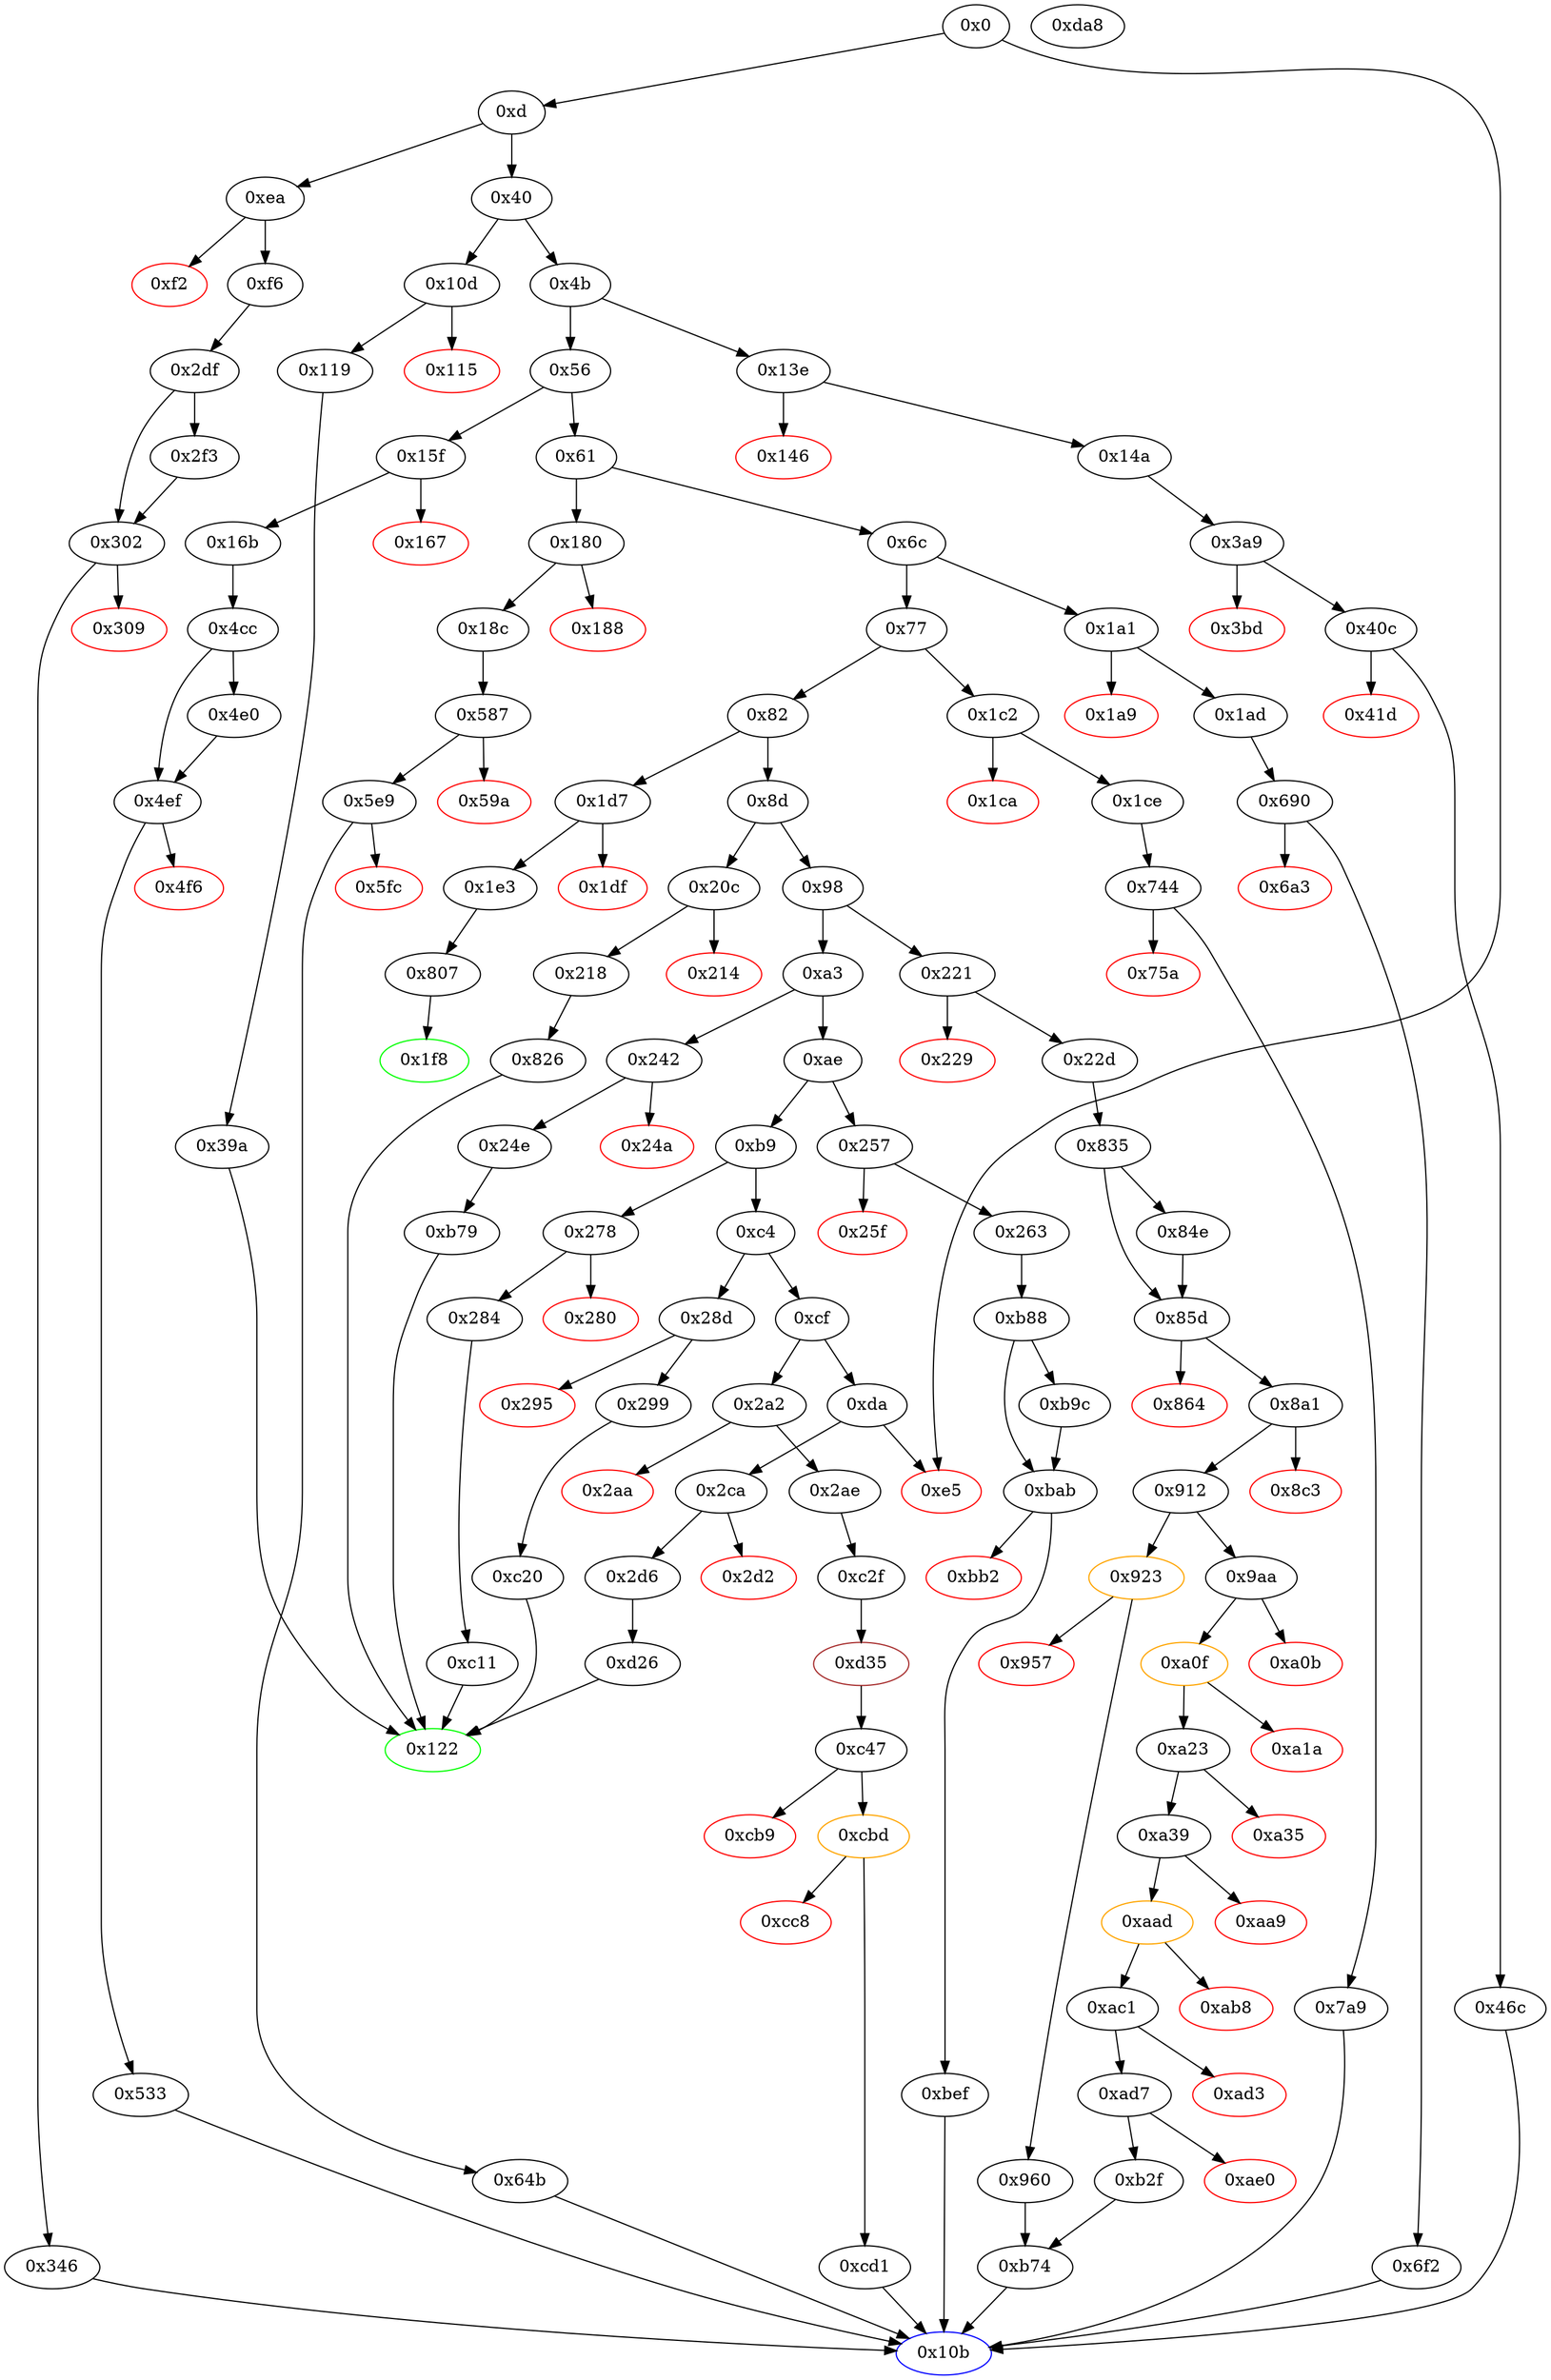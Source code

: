 strict digraph "" {
"0xae0" [color=red, fillcolor=white, id="0xae0", style=filled, tooltip="Block 0xae0\n[0xae0:0xb2e]\n---\nPredecessors: [0xad7]\nSuccessors: []\n---\n0xae0 PUSH1 0x40\n0xae2 DUP1\n0xae3 MLOAD\n0xae4 PUSH1 0xe5\n0xae6 PUSH1 0x2\n0xae8 EXP\n0xae9 PUSH3 0x461bcd\n0xaed MUL\n0xaee DUP2\n0xaef MSTORE\n0xaf0 PUSH1 0x20\n0xaf2 PUSH1 0x4\n0xaf4 DUP3\n0xaf5 ADD\n0xaf6 MSTORE\n0xaf7 PUSH1 0x15\n0xaf9 PUSH1 0x24\n0xafb DUP3\n0xafc ADD\n0xafd MSTORE\n0xafe PUSH32 0x6572725f657363617061626c655472616e736665720000000000000000000000\n0xb1f PUSH1 0x44\n0xb21 DUP3\n0xb22 ADD\n0xb23 MSTORE\n0xb24 SWAP1\n0xb25 MLOAD\n0xb26 SWAP1\n0xb27 DUP2\n0xb28 SWAP1\n0xb29 SUB\n0xb2a PUSH1 0x64\n0xb2c ADD\n0xb2d SWAP1\n0xb2e REVERT\n---\n0xae0: V915 = 0x40\n0xae3: V916 = M[0x40]\n0xae4: V917 = 0xe5\n0xae6: V918 = 0x2\n0xae8: V919 = EXP 0x2 0xe5\n0xae9: V920 = 0x461bcd\n0xaed: V921 = MUL 0x461bcd 0x2000000000000000000000000000000000000000000000000000000000\n0xaef: M[V916] = 0x8c379a000000000000000000000000000000000000000000000000000000000\n0xaf0: V922 = 0x20\n0xaf2: V923 = 0x4\n0xaf5: V924 = ADD V916 0x4\n0xaf6: M[V924] = 0x20\n0xaf7: V925 = 0x15\n0xaf9: V926 = 0x24\n0xafc: V927 = ADD V916 0x24\n0xafd: M[V927] = 0x15\n0xafe: V928 = 0x6572725f657363617061626c655472616e736665720000000000000000000000\n0xb1f: V929 = 0x44\n0xb22: V930 = ADD V916 0x44\n0xb23: M[V930] = 0x6572725f657363617061626c655472616e736665720000000000000000000000\n0xb25: V931 = M[0x40]\n0xb29: V932 = SUB V916 V931\n0xb2a: V933 = 0x64\n0xb2c: V934 = ADD 0x64 V932\n0xb2e: REVERT V931 V934\n---\nEntry stack: [V11, 0x10b, V195, V864, V195]\nStack pops: 0\nStack additions: []\nExit stack: [V11, 0x10b, V195, V864, V195]\n\nDef sites:\nV11: {0xd.0x34}\n0x10b: {0x22d.0x22f}\nV195: {0x22d.0x23d}\nV864: {0xa39.0xa3b}\nV195: {0x22d.0x23d}\n"];
"0x146" [color=red, fillcolor=white, id="0x146", style=filled, tooltip="Block 0x146\n[0x146:0x149]\n---\nPredecessors: [0x13e]\nSuccessors: []\n---\n0x146 PUSH1 0x0\n0x148 DUP1\n0x149 REVERT\n---\n0x146: V96 = 0x0\n0x149: REVERT 0x0 0x0\n---\nEntry stack: [V11, V93]\nStack pops: 0\nStack additions: []\nExit stack: [V11, V93]\n\nDef sites:\nV11: {0xd.0x34}\nV93: {0x13e.0x13f}\n"];
"0xb9" [fillcolor=white, id="0xb9", style=filled, tooltip="Block 0xb9\n[0xb9:0xc3]\n---\nPredecessors: [0xae]\nSuccessors: [0xc4, 0x278]\n---\n0xb9 DUP1\n0xba PUSH4 0xda525716\n0xbf EQ\n0xc0 PUSH2 0x278\n0xc3 JUMPI\n---\n0xba: V48 = 0xda525716\n0xbf: V49 = EQ 0xda525716 V11\n0xc0: V50 = 0x278\n0xc3: JUMPI 0x278 V49\n---\nEntry stack: [V11]\nStack pops: 1\nStack additions: [S0]\nExit stack: [V11]\n\nDef sites:\nV11: {0xd.0x34}\n"];
"0x864" [color=red, fillcolor=white, id="0x864", style=filled, tooltip="Block 0x864\n[0x864:0x8a0]\n---\nPredecessors: [0x85d]\nSuccessors: []\n---\n0x864 PUSH1 0x40\n0x866 DUP1\n0x867 MLOAD\n0x868 PUSH1 0xe5\n0x86a PUSH1 0x2\n0x86c EXP\n0x86d PUSH3 0x461bcd\n0x871 MUL\n0x872 DUP2\n0x873 MSTORE\n0x874 PUSH1 0x20\n0x876 PUSH1 0x4\n0x878 DUP3\n0x879 ADD\n0x87a MSTORE\n0x87b PUSH1 0x1a\n0x87d PUSH1 0x24\n0x87f DUP3\n0x880 ADD\n0x881 MSTORE\n0x882 PUSH1 0x0\n0x884 DUP1\n0x885 MLOAD\n0x886 PUSH1 0x20\n0x888 PUSH2 0xda9\n0x88b DUP4\n0x88c CODECOPY\n0x88d DUP2\n0x88e MLOAD\n0x88f SWAP2\n0x890 MSTORE\n0x891 PUSH1 0x44\n0x893 DUP3\n0x894 ADD\n0x895 MSTORE\n0x896 SWAP1\n0x897 MLOAD\n0x898 SWAP1\n0x899 DUP2\n0x89a SWAP1\n0x89b SUB\n0x89c PUSH1 0x64\n0x89e ADD\n0x89f SWAP1\n0x8a0 REVERT\n---\n0x864: V714 = 0x40\n0x867: V715 = M[0x40]\n0x868: V716 = 0xe5\n0x86a: V717 = 0x2\n0x86c: V718 = EXP 0x2 0xe5\n0x86d: V719 = 0x461bcd\n0x871: V720 = MUL 0x461bcd 0x2000000000000000000000000000000000000000000000000000000000\n0x873: M[V715] = 0x8c379a000000000000000000000000000000000000000000000000000000000\n0x874: V721 = 0x20\n0x876: V722 = 0x4\n0x879: V723 = ADD V715 0x4\n0x87a: M[V723] = 0x20\n0x87b: V724 = 0x1a\n0x87d: V725 = 0x24\n0x880: V726 = ADD V715 0x24\n0x881: M[V726] = 0x1a\n0x882: V727 = 0x0\n0x885: V728 = M[0x0]\n0x886: V729 = 0x20\n0x888: V730 = 0xda9\n0x88c: CODECOPY 0x0 0xda9 0x20\n0x88e: V731 = M[0x0]\n0x890: M[0x0] = V728\n0x891: V732 = 0x44\n0x894: V733 = ADD V715 0x44\n0x895: M[V733] = V731\n0x897: V734 = M[0x40]\n0x89b: V735 = SUB V715 V734\n0x89c: V736 = 0x64\n0x89e: V737 = ADD 0x64 V735\n0x8a0: REVERT V734 V737\n---\nEntry stack: [V11, 0x10b, V195, 0x0, 0x0]\nStack pops: 0\nStack additions: []\nExit stack: [V11, 0x10b, V195, 0x0, 0x0]\n\nDef sites:\nV11: {0xd.0x34}\n0x10b: {0x22d.0x22f}\nV195: {0x22d.0x23d}\n0x0: {0x835.0x839}\n0x0: {0x835.0x839}\n"];
"0x1df" [color=red, fillcolor=white, id="0x1df", style=filled, tooltip="Block 0x1df\n[0x1df:0x1e2]\n---\nPredecessors: [0x1d7]\nSuccessors: []\n---\n0x1df PUSH1 0x0\n0x1e1 DUP1\n0x1e2 REVERT\n---\n0x1df: V158 = 0x0\n0x1e2: REVERT 0x0 0x0\n---\nEntry stack: [V11, V155]\nStack pops: 0\nStack additions: []\nExit stack: [V11, V155]\n\nDef sites:\nV11: {0xd.0x34}\nV155: {0x1d7.0x1d8}\n"];
"0x218" [fillcolor=white, id="0x218", style=filled, tooltip="Block 0x218\n[0x218:0x220]\n---\nPredecessors: [0x20c]\nSuccessors: [0x826]\n---\n0x218 JUMPDEST\n0x219 POP\n0x21a PUSH2 0x122\n0x21d PUSH2 0x826\n0x220 JUMP\n---\n0x218: JUMPDEST \n0x21a: V181 = 0x122\n0x21d: V182 = 0x826\n0x220: JUMP 0x826\n---\nEntry stack: [V11, V177]\nStack pops: 1\nStack additions: [0x122]\nExit stack: [V11, 0x122]\n\nDef sites:\nV11: {0xd.0x34}\nV177: {0x20c.0x20d}\n"];
"0xb2f" [fillcolor=white, id="0xb2f", style=filled, tooltip="Block 0xb2f\n[0xb2f:0xb73]\n---\nPredecessors: [0xad7]\nSuccessors: [0xb74]\n---\n0xb2f JUMPDEST\n0xb30 PUSH1 0x40\n0xb32 DUP1\n0xb33 MLOAD\n0xb34 PUSH1 0x1\n0xb36 PUSH1 0xa0\n0xb38 PUSH1 0x2\n0xb3a EXP\n0xb3b SUB\n0xb3c DUP6\n0xb3d AND\n0xb3e DUP2\n0xb3f MSTORE\n0xb40 PUSH1 0x20\n0xb42 DUP2\n0xb43 ADD\n0xb44 DUP5\n0xb45 SWAP1\n0xb46 MSTORE\n0xb47 DUP2\n0xb48 MLOAD\n0xb49 PUSH32 0xa50dde912fa22ea0d215a0236093ac45b4d55d6ef0c604c319f900029c5d10f2\n0xb6a SWAP3\n0xb6b SWAP2\n0xb6c DUP2\n0xb6d SWAP1\n0xb6e SUB\n0xb6f SWAP1\n0xb70 SWAP2\n0xb71 ADD\n0xb72 SWAP1\n0xb73 LOG1\n---\n0xb2f: JUMPDEST \n0xb30: V935 = 0x40\n0xb33: V936 = M[0x40]\n0xb34: V937 = 0x1\n0xb36: V938 = 0xa0\n0xb38: V939 = 0x2\n0xb3a: V940 = EXP 0x2 0xa0\n0xb3b: V941 = SUB 0x10000000000000000000000000000000000000000 0x1\n0xb3d: V942 = AND V195 0xffffffffffffffffffffffffffffffffffffffff\n0xb3f: M[V936] = V942\n0xb40: V943 = 0x20\n0xb43: V944 = ADD V936 0x20\n0xb46: M[V944] = V864\n0xb48: V945 = M[0x40]\n0xb49: V946 = 0xa50dde912fa22ea0d215a0236093ac45b4d55d6ef0c604c319f900029c5d10f2\n0xb6e: V947 = SUB V936 V945\n0xb71: V948 = ADD 0x40 V947\n0xb73: LOG V945 V948 0xa50dde912fa22ea0d215a0236093ac45b4d55d6ef0c604c319f900029c5d10f2\n---\nEntry stack: [V11, 0x10b, V195, V864, V195]\nStack pops: 3\nStack additions: [S2, S1, S0]\nExit stack: [V11, 0x10b, V195, V864, V195]\n\nDef sites:\nV11: {0xd.0x34}\n0x10b: {0x22d.0x22f}\nV195: {0x22d.0x23d}\nV864: {0xa39.0xa3b}\nV195: {0x22d.0x23d}\n"];
"0x40" [fillcolor=white, id="0x40", style=filled, tooltip="Block 0x40\n[0x40:0x4a]\n---\nPredecessors: [0xd]\nSuccessors: [0x4b, 0x10d]\n---\n0x40 DUP1\n0x41 PUSH4 0x1f6eb6e7\n0x46 EQ\n0x47 PUSH2 0x10d\n0x4a JUMPI\n---\n0x41: V15 = 0x1f6eb6e7\n0x46: V16 = EQ 0x1f6eb6e7 V11\n0x47: V17 = 0x10d\n0x4a: JUMPI 0x10d V16\n---\nEntry stack: [V11]\nStack pops: 1\nStack additions: [S0]\nExit stack: [V11]\n\nDef sites:\nV11: {0xd.0x34}\n"];
"0x15f" [fillcolor=white, id="0x15f", style=filled, tooltip="Block 0x15f\n[0x15f:0x166]\n---\nPredecessors: [0x56]\nSuccessors: [0x167, 0x16b]\n---\n0x15f JUMPDEST\n0x160 CALLVALUE\n0x161 DUP1\n0x162 ISZERO\n0x163 PUSH2 0x16b\n0x166 JUMPI\n---\n0x15f: JUMPDEST \n0x160: V107 = CALLVALUE\n0x162: V108 = ISZERO V107\n0x163: V109 = 0x16b\n0x166: JUMPI 0x16b V108\n---\nEntry stack: [V11]\nStack pops: 0\nStack additions: [V107]\nExit stack: [V11, V107]\n\nDef sites:\nV11: {0xd.0x34}\n"];
"0xc20" [fillcolor=white, id="0xc20", style=filled, tooltip="Block 0xc20\n[0xc20:0xc2e]\n---\nPredecessors: [0x299]\nSuccessors: [0x122]\n---\n0xc20 JUMPDEST\n0xc21 PUSH1 0x5\n0xc23 SLOAD\n0xc24 PUSH1 0x1\n0xc26 PUSH1 0xa0\n0xc28 PUSH1 0x2\n0xc2a EXP\n0xc2b SUB\n0xc2c AND\n0xc2d DUP2\n0xc2e JUMP\n---\n0xc20: JUMPDEST \n0xc21: V1029 = 0x5\n0xc23: V1030 = S[0x5]\n0xc24: V1031 = 0x1\n0xc26: V1032 = 0xa0\n0xc28: V1033 = 0x2\n0xc2a: V1034 = EXP 0x2 0xa0\n0xc2b: V1035 = SUB 0x10000000000000000000000000000000000000000 0x1\n0xc2c: V1036 = AND 0xffffffffffffffffffffffffffffffffffffffff V1030\n0xc2e: JUMP 0x122\n---\nEntry stack: [V11, 0x122]\nStack pops: 1\nStack additions: [S0, V1036]\nExit stack: [V11, 0x122, V1036]\n\nDef sites:\nV11: {0xd.0x34}\n0x122: {0x299.0x29b}\n"];
"0x39a" [fillcolor=white, id="0x39a", style=filled, tooltip="Block 0x39a\n[0x39a:0x3a8]\n---\nPredecessors: [0x119]\nSuccessors: [0x122]\n---\n0x39a JUMPDEST\n0x39b PUSH1 0x2\n0x39d SLOAD\n0x39e PUSH1 0x1\n0x3a0 PUSH1 0xa0\n0x3a2 PUSH1 0x2\n0x3a4 EXP\n0x3a5 SUB\n0x3a6 AND\n0x3a7 DUP2\n0x3a8 JUMP\n---\n0x39a: JUMPDEST \n0x39b: V319 = 0x2\n0x39d: V320 = S[0x2]\n0x39e: V321 = 0x1\n0x3a0: V322 = 0xa0\n0x3a2: V323 = 0x2\n0x3a4: V324 = EXP 0x2 0xa0\n0x3a5: V325 = SUB 0x10000000000000000000000000000000000000000 0x1\n0x3a6: V326 = AND 0xffffffffffffffffffffffffffffffffffffffff V320\n0x3a8: JUMP 0x122\n---\nEntry stack: [V11, 0x122]\nStack pops: 1\nStack additions: [S0, V326]\nExit stack: [V11, 0x122, V326]\n\nDef sites:\nV11: {0xd.0x34}\n0x122: {0x119.0x11b}\n"];
"0xa39" [fillcolor=white, id="0xa39", style=filled, tooltip="Block 0xa39\n[0xa39:0xaa8]\n---\nPredecessors: [0xa23]\nSuccessors: [0xaa9, 0xaad]\n---\n0xa39 JUMPDEST\n0xa3a POP\n0xa3b MLOAD\n0xa3c PUSH1 0x3\n0xa3e SLOAD\n0xa3f PUSH1 0x40\n0xa41 DUP1\n0xa42 MLOAD\n0xa43 PUSH32 0xa9059cbb00000000000000000000000000000000000000000000000000000000\n0xa64 DUP2\n0xa65 MSTORE\n0xa66 PUSH1 0x1\n0xa68 PUSH1 0xa0\n0xa6a PUSH1 0x2\n0xa6c EXP\n0xa6d SUB\n0xa6e SWAP3\n0xa6f DUP4\n0xa70 AND\n0xa71 PUSH1 0x4\n0xa73 DUP3\n0xa74 ADD\n0xa75 MSTORE\n0xa76 PUSH1 0x24\n0xa78 DUP2\n0xa79 ADD\n0xa7a DUP5\n0xa7b SWAP1\n0xa7c MSTORE\n0xa7d SWAP1\n0xa7e MLOAD\n0xa7f SWAP3\n0xa80 SWAP5\n0xa81 POP\n0xa82 SWAP1\n0xa83 DUP4\n0xa84 AND\n0xa85 SWAP2\n0xa86 PUSH4 0xa9059cbb\n0xa8b SWAP2\n0xa8c PUSH1 0x44\n0xa8e DUP1\n0xa8f DUP3\n0xa90 ADD\n0xa91 SWAP3\n0xa92 PUSH1 0x20\n0xa94 SWAP3\n0xa95 SWAP1\n0xa96 SWAP2\n0xa97 SWAP1\n0xa98 DUP3\n0xa99 SWAP1\n0xa9a SUB\n0xa9b ADD\n0xa9c DUP2\n0xa9d PUSH1 0x0\n0xa9f DUP8\n0xaa0 DUP1\n0xaa1 EXTCODESIZE\n0xaa2 ISZERO\n0xaa3 DUP1\n0xaa4 ISZERO\n0xaa5 PUSH2 0xaad\n0xaa8 JUMPI\n---\n0xa39: JUMPDEST \n0xa3b: V864 = M[V857]\n0xa3c: V865 = 0x3\n0xa3e: V866 = S[0x3]\n0xa3f: V867 = 0x40\n0xa42: V868 = M[0x40]\n0xa43: V869 = 0xa9059cbb00000000000000000000000000000000000000000000000000000000\n0xa65: M[V868] = 0xa9059cbb00000000000000000000000000000000000000000000000000000000\n0xa66: V870 = 0x1\n0xa68: V871 = 0xa0\n0xa6a: V872 = 0x2\n0xa6c: V873 = EXP 0x2 0xa0\n0xa6d: V874 = SUB 0x10000000000000000000000000000000000000000 0x1\n0xa70: V875 = AND 0xffffffffffffffffffffffffffffffffffffffff V866\n0xa71: V876 = 0x4\n0xa74: V877 = ADD V868 0x4\n0xa75: M[V877] = V875\n0xa76: V878 = 0x24\n0xa79: V879 = ADD V868 0x24\n0xa7c: M[V879] = V864\n0xa7e: V880 = M[0x40]\n0xa84: V881 = AND V195 0xffffffffffffffffffffffffffffffffffffffff\n0xa86: V882 = 0xa9059cbb\n0xa8c: V883 = 0x44\n0xa90: V884 = ADD V868 0x44\n0xa92: V885 = 0x20\n0xa9a: V886 = SUB V868 V880\n0xa9b: V887 = ADD V886 0x44\n0xa9d: V888 = 0x0\n0xaa1: V889 = EXTCODESIZE V881\n0xaa2: V890 = ISZERO V889\n0xaa4: V891 = ISZERO V890\n0xaa5: V892 = 0xaad\n0xaa8: JUMPI 0xaad V891\n---\nEntry stack: [V11, 0x10b, V195, 0x0, V195, V857, V858]\nStack pops: 4\nStack additions: [V864, S2, V881, 0xa9059cbb, V884, 0x20, V880, V887, V880, 0x0, V881, V890]\nExit stack: [V11, 0x10b, V195, V864, V195, V881, 0xa9059cbb, V884, 0x20, V880, V887, V880, 0x0, V881, V890]\n\nDef sites:\nV11: {0xd.0x34}\n0x10b: {0x22d.0x22f}\nV195: {0x22d.0x23d}\n0x0: {0x835.0x839}\nV195: {0x22d.0x23d}\nV857: {0xa23.0xa2a}\nV858: {0xa23.0xa2b}\n"];
"0x1a1" [fillcolor=white, id="0x1a1", style=filled, tooltip="Block 0x1a1\n[0x1a1:0x1a8]\n---\nPredecessors: [0x6c]\nSuccessors: [0x1a9, 0x1ad]\n---\n0x1a1 JUMPDEST\n0x1a2 CALLVALUE\n0x1a3 DUP1\n0x1a4 ISZERO\n0x1a5 PUSH2 0x1ad\n0x1a8 JUMPI\n---\n0x1a1: JUMPDEST \n0x1a2: V135 = CALLVALUE\n0x1a4: V136 = ISZERO V135\n0x1a5: V137 = 0x1ad\n0x1a8: JUMPI 0x1ad V136\n---\nEntry stack: [V11]\nStack pops: 0\nStack additions: [V135]\nExit stack: [V11, V135]\n\nDef sites:\nV11: {0xd.0x34}\n"];
"0x40c" [fillcolor=white, id="0x40c", style=filled, tooltip="Block 0x40c\n[0x40c:0x41c]\n---\nPredecessors: [0x3a9]\nSuccessors: [0x41d, 0x46c]\n---\n0x40c JUMPDEST\n0x40d PUSH1 0x1\n0x40f PUSH1 0xa0\n0x411 PUSH1 0x2\n0x413 EXP\n0x414 SUB\n0x415 DUP3\n0x416 AND\n0x417 ISZERO\n0x418 ISZERO\n0x419 PUSH2 0x46c\n0x41c JUMPI\n---\n0x40c: JUMPDEST \n0x40d: V358 = 0x1\n0x40f: V359 = 0xa0\n0x411: V360 = 0x2\n0x413: V361 = EXP 0x2 0xa0\n0x414: V362 = SUB 0x10000000000000000000000000000000000000000 0x1\n0x416: V363 = AND V105 0xffffffffffffffffffffffffffffffffffffffff\n0x417: V364 = ISZERO V363\n0x418: V365 = ISZERO V364\n0x419: V366 = 0x46c\n0x41c: JUMPI 0x46c V365\n---\nEntry stack: [V11, 0x10b, V105, 0x0]\nStack pops: 2\nStack additions: [S1, S0]\nExit stack: [V11, 0x10b, V105, 0x0]\n\nDef sites:\nV11: {0xd.0x34}\n0x10b: {0x14a.0x14c}\nV105: {0x14a.0x15a}\n0x0: {0x3a9.0x3aa}\n"];
"0x2d2" [color=red, fillcolor=white, id="0x2d2", style=filled, tooltip="Block 0x2d2\n[0x2d2:0x2d5]\n---\nPredecessors: [0x2ca]\nSuccessors: []\n---\n0x2d2 PUSH1 0x0\n0x2d4 DUP1\n0x2d5 REVERT\n---\n0x2d2: V245 = 0x0\n0x2d5: REVERT 0x0 0x0\n---\nEntry stack: [V11, V242]\nStack pops: 0\nStack additions: []\nExit stack: [V11, V242]\n\nDef sites:\nV11: {0xd.0x34}\nV242: {0x2ca.0x2cb}\n"];
"0x16b" [fillcolor=white, id="0x16b", style=filled, tooltip="Block 0x16b\n[0x16b:0x17f]\n---\nPredecessors: [0x15f]\nSuccessors: [0x4cc]\n---\n0x16b JUMPDEST\n0x16c POP\n0x16d PUSH2 0x10b\n0x170 PUSH1 0x1\n0x172 PUSH1 0xa0\n0x174 PUSH1 0x2\n0x176 EXP\n0x177 SUB\n0x178 PUSH1 0x4\n0x17a CALLDATALOAD\n0x17b AND\n0x17c PUSH2 0x4cc\n0x17f JUMP\n---\n0x16b: JUMPDEST \n0x16d: V111 = 0x10b\n0x170: V112 = 0x1\n0x172: V113 = 0xa0\n0x174: V114 = 0x2\n0x176: V115 = EXP 0x2 0xa0\n0x177: V116 = SUB 0x10000000000000000000000000000000000000000 0x1\n0x178: V117 = 0x4\n0x17a: V118 = CALLDATALOAD 0x4\n0x17b: V119 = AND V118 0xffffffffffffffffffffffffffffffffffffffff\n0x17c: V120 = 0x4cc\n0x17f: JUMP 0x4cc\n---\nEntry stack: [V11, V107]\nStack pops: 1\nStack additions: [0x10b, V119]\nExit stack: [V11, 0x10b, V119]\n\nDef sites:\nV11: {0xd.0x34}\nV107: {0x15f.0x160}\n"];
"0xda8" [fillcolor=white, id="0xda8", style=filled, tooltip="Block 0xda8\n[0xda8:0xe08]\n---\nPredecessors: []\nSuccessors: []\n---\n0xda8 STOP\n0xda9 PUSH6 0x72725f657363\n0xdb0 PUSH2 0x7061\n0xdb3 PUSH3 0x6c6549\n0xdb7 PUSH15 0x76616c696443616c6c657200000000\n0xdc7 STOP\n0xdc8 STOP\n0xdc9 LOG1\n0xdca PUSH6 0x627a7a723058\n0xdd1 SHA3\n0xdd2 LOG3\n0xdd3 SAR\n0xdd4 MISSING 0x29\n0xdd5 MISSING 0x4d\n0xdd6 SWAP10\n0xdd7 PUSH14 0x4c31b649e0edf06ab4a728f824a4\n0xde6 MISSING 0xbe\n0xde7 MISSING 0xe\n0xde8 TIMESTAMP\n0xde9 MISSING 0xd7\n0xdea MISSING 0x48\n0xdeb DUP6\n0xdec MISSING 0xea\n0xded MISSING 0x2d\n0xdee MISSING 0xcf\n0xdef MISSING 0xc1\n0xdf0 CODESIZE\n0xdf1 PUSH23 0x29\n---\n0xda8: STOP \n0xda9: V1122 = 0x72725f657363\n0xdb0: V1123 = 0x7061\n0xdb3: V1124 = 0x6c6549\n0xdb7: V1125 = 0x76616c696443616c6c657200000000\n0xdc7: STOP \n0xdc8: STOP \n0xdc9: LOG S0 S1 S2\n0xdca: V1126 = 0x627a7a723058\n0xdd1: V1127 = SHA3 0x627a7a723058 S3\n0xdd2: LOG V1127 S4 S5 S6 S7\n0xdd3: V1128 = SAR S8 S9\n0xdd4: MISSING 0x29\n0xdd5: MISSING 0x4d\n0xdd7: V1129 = 0x4c31b649e0edf06ab4a728f824a4\n0xde6: MISSING 0xbe\n0xde7: MISSING 0xe\n0xde8: V1130 = TIMESTAMP\n0xde9: MISSING 0xd7\n0xdea: MISSING 0x48\n0xdec: MISSING 0xea\n0xded: MISSING 0x2d\n0xdee: MISSING 0xcf\n0xdef: MISSING 0xc1\n0xdf0: V1131 = CODESIZE\n0xdf1: V1132 = 0x29\n---\nEntry stack: []\nStack pops: 0\nStack additions: [0x76616c696443616c6c657200000000, 0x6c6549, 0x7061, 0x72725f657363, V1128, 0x4c31b649e0edf06ab4a728f824a4, S10, S1, S2, S3, S4, S5, S6, S7, S8, S9, S0, V1130, S5, S0, S1, S2, S3, S4, S5, 0x29, V1131]\nExit stack: []\n\nDef sites:\n"];
"0x20c" [fillcolor=white, id="0x20c", style=filled, tooltip="Block 0x20c\n[0x20c:0x213]\n---\nPredecessors: [0x8d]\nSuccessors: [0x214, 0x218]\n---\n0x20c JUMPDEST\n0x20d CALLVALUE\n0x20e DUP1\n0x20f ISZERO\n0x210 PUSH2 0x218\n0x213 JUMPI\n---\n0x20c: JUMPDEST \n0x20d: V177 = CALLVALUE\n0x20f: V178 = ISZERO V177\n0x210: V179 = 0x218\n0x213: JUMPI 0x218 V178\n---\nEntry stack: [V11]\nStack pops: 0\nStack additions: [V177]\nExit stack: [V11, V177]\n\nDef sites:\nV11: {0xd.0x34}\n"];
"0x8c3" [color=red, fillcolor=white, id="0x8c3", style=filled, tooltip="Block 0x8c3\n[0x8c3:0x911]\n---\nPredecessors: [0x8a1]\nSuccessors: []\n---\n0x8c3 PUSH1 0x40\n0x8c5 DUP1\n0x8c6 MLOAD\n0x8c7 PUSH1 0xe5\n0x8c9 PUSH1 0x2\n0x8cb EXP\n0x8cc PUSH3 0x461bcd\n0x8d0 MUL\n0x8d1 DUP2\n0x8d2 MSTORE\n0x8d3 PUSH1 0x20\n0x8d5 PUSH1 0x4\n0x8d7 DUP3\n0x8d8 ADD\n0x8d9 MSTORE\n0x8da PUSH1 0x1d\n0x8dc PUSH1 0x24\n0x8de DUP3\n0x8df ADD\n0x8e0 MSTORE\n0x8e1 PUSH32 0x6572725f657363617061626c65426c61636b6c6973746564546f6b656e000000\n0x902 PUSH1 0x44\n0x904 DUP3\n0x905 ADD\n0x906 MSTORE\n0x907 SWAP1\n0x908 MLOAD\n0x909 SWAP1\n0x90a DUP2\n0x90b SWAP1\n0x90c SUB\n0x90d PUSH1 0x64\n0x90f ADD\n0x910 SWAP1\n0x911 REVERT\n---\n0x8c3: V754 = 0x40\n0x8c6: V755 = M[0x40]\n0x8c7: V756 = 0xe5\n0x8c9: V757 = 0x2\n0x8cb: V758 = EXP 0x2 0xe5\n0x8cc: V759 = 0x461bcd\n0x8d0: V760 = MUL 0x461bcd 0x2000000000000000000000000000000000000000000000000000000000\n0x8d2: M[V755] = 0x8c379a000000000000000000000000000000000000000000000000000000000\n0x8d3: V761 = 0x20\n0x8d5: V762 = 0x4\n0x8d8: V763 = ADD V755 0x4\n0x8d9: M[V763] = 0x20\n0x8da: V764 = 0x1d\n0x8dc: V765 = 0x24\n0x8df: V766 = ADD V755 0x24\n0x8e0: M[V766] = 0x1d\n0x8e1: V767 = 0x6572725f657363617061626c65426c61636b6c6973746564546f6b656e000000\n0x902: V768 = 0x44\n0x905: V769 = ADD V755 0x44\n0x906: M[V769] = 0x6572725f657363617061626c65426c61636b6c6973746564546f6b656e000000\n0x908: V770 = M[0x40]\n0x90c: V771 = SUB V755 V770\n0x90d: V772 = 0x64\n0x90f: V773 = ADD 0x64 V771\n0x911: REVERT V770 V773\n---\nEntry stack: [V11, 0x10b, V195, 0x0, 0x0]\nStack pops: 0\nStack additions: []\nExit stack: [V11, 0x10b, V195, 0x0, 0x0]\n\nDef sites:\nV11: {0xd.0x34}\n0x10b: {0x22d.0x22f}\nV195: {0x22d.0x23d}\n0x0: {0x835.0x839}\n0x0: {0x835.0x839}\n"];
"0x4f6" [color=red, fillcolor=white, id="0x4f6", style=filled, tooltip="Block 0x4f6\n[0x4f6:0x532]\n---\nPredecessors: [0x4ef]\nSuccessors: []\n---\n0x4f6 PUSH1 0x40\n0x4f8 DUP1\n0x4f9 MLOAD\n0x4fa PUSH1 0xe5\n0x4fc PUSH1 0x2\n0x4fe EXP\n0x4ff PUSH3 0x461bcd\n0x503 MUL\n0x504 DUP2\n0x505 MSTORE\n0x506 PUSH1 0x20\n0x508 PUSH1 0x4\n0x50a DUP3\n0x50b ADD\n0x50c MSTORE\n0x50d PUSH1 0x1a\n0x50f PUSH1 0x24\n0x511 DUP3\n0x512 ADD\n0x513 MSTORE\n0x514 PUSH1 0x0\n0x516 DUP1\n0x517 MLOAD\n0x518 PUSH1 0x20\n0x51a PUSH2 0xda9\n0x51d DUP4\n0x51e CODECOPY\n0x51f DUP2\n0x520 MLOAD\n0x521 SWAP2\n0x522 MSTORE\n0x523 PUSH1 0x44\n0x525 DUP3\n0x526 ADD\n0x527 MSTORE\n0x528 SWAP1\n0x529 MLOAD\n0x52a SWAP1\n0x52b DUP2\n0x52c SWAP1\n0x52d SUB\n0x52e PUSH1 0x64\n0x530 ADD\n0x531 SWAP1\n0x532 REVERT\n---\n0x4f6: V435 = 0x40\n0x4f9: V436 = M[0x40]\n0x4fa: V437 = 0xe5\n0x4fc: V438 = 0x2\n0x4fe: V439 = EXP 0x2 0xe5\n0x4ff: V440 = 0x461bcd\n0x503: V441 = MUL 0x461bcd 0x2000000000000000000000000000000000000000000000000000000000\n0x505: M[V436] = 0x8c379a000000000000000000000000000000000000000000000000000000000\n0x506: V442 = 0x20\n0x508: V443 = 0x4\n0x50b: V444 = ADD V436 0x4\n0x50c: M[V444] = 0x20\n0x50d: V445 = 0x1a\n0x50f: V446 = 0x24\n0x512: V447 = ADD V436 0x24\n0x513: M[V447] = 0x1a\n0x514: V448 = 0x0\n0x517: V449 = M[0x0]\n0x518: V450 = 0x20\n0x51a: V451 = 0xda9\n0x51e: CODECOPY 0x0 0xda9 0x20\n0x520: V452 = M[0x0]\n0x522: M[0x0] = V449\n0x523: V453 = 0x44\n0x526: V454 = ADD V436 0x44\n0x527: M[V454] = V452\n0x529: V455 = M[0x40]\n0x52d: V456 = SUB V436 V455\n0x52e: V457 = 0x64\n0x530: V458 = ADD 0x64 V456\n0x532: REVERT V455 V458\n---\nEntry stack: [V11, 0x10b, V119]\nStack pops: 0\nStack additions: []\nExit stack: [V11, 0x10b, V119]\n\nDef sites:\nV11: {0xd.0x34}\n0x10b: {0x16b.0x16d}\nV119: {0x16b.0x17b}\n"];
"0x2ae" [fillcolor=white, id="0x2ae", style=filled, tooltip="Block 0x2ae\n[0x2ae:0x2c9]\n---\nPredecessors: [0x2a2]\nSuccessors: [0xc2f]\n---\n0x2ae JUMPDEST\n0x2af POP\n0x2b0 PUSH2 0x10b\n0x2b3 PUSH8 0xffffffffffffffff\n0x2bc PUSH1 0x4\n0x2be CALLDATALOAD\n0x2bf DUP2\n0x2c0 AND\n0x2c1 SWAP1\n0x2c2 PUSH1 0x24\n0x2c4 CALLDATALOAD\n0x2c5 AND\n0x2c6 PUSH2 0xc2f\n0x2c9 JUMP\n---\n0x2ae: JUMPDEST \n0x2b0: V233 = 0x10b\n0x2b3: V234 = 0xffffffffffffffff\n0x2bc: V235 = 0x4\n0x2be: V236 = CALLDATALOAD 0x4\n0x2c0: V237 = AND 0xffffffffffffffff V236\n0x2c2: V238 = 0x24\n0x2c4: V239 = CALLDATALOAD 0x24\n0x2c5: V240 = AND V239 0xffffffffffffffff\n0x2c6: V241 = 0xc2f\n0x2c9: JUMP 0xc2f\n---\nEntry stack: [V11, V229]\nStack pops: 1\nStack additions: [0x10b, V237, V240]\nExit stack: [V11, 0x10b, V237, V240]\n\nDef sites:\nV11: {0xd.0x34}\nV229: {0x2a2.0x2a3}\n"];
"0x14a" [fillcolor=white, id="0x14a", style=filled, tooltip="Block 0x14a\n[0x14a:0x15e]\n---\nPredecessors: [0x13e]\nSuccessors: [0x3a9]\n---\n0x14a JUMPDEST\n0x14b POP\n0x14c PUSH2 0x10b\n0x14f PUSH1 0x1\n0x151 PUSH1 0xa0\n0x153 PUSH1 0x2\n0x155 EXP\n0x156 SUB\n0x157 PUSH1 0x4\n0x159 CALLDATALOAD\n0x15a AND\n0x15b PUSH2 0x3a9\n0x15e JUMP\n---\n0x14a: JUMPDEST \n0x14c: V97 = 0x10b\n0x14f: V98 = 0x1\n0x151: V99 = 0xa0\n0x153: V100 = 0x2\n0x155: V101 = EXP 0x2 0xa0\n0x156: V102 = SUB 0x10000000000000000000000000000000000000000 0x1\n0x157: V103 = 0x4\n0x159: V104 = CALLDATALOAD 0x4\n0x15a: V105 = AND V104 0xffffffffffffffffffffffffffffffffffffffff\n0x15b: V106 = 0x3a9\n0x15e: JUMP 0x3a9\n---\nEntry stack: [V11, V93]\nStack pops: 1\nStack additions: [0x10b, V105]\nExit stack: [V11, 0x10b, V105]\n\nDef sites:\nV11: {0xd.0x34}\nV93: {0x13e.0x13f}\n"];
"0x2f3" [fillcolor=white, id="0x2f3", style=filled, tooltip="Block 0x2f3\n[0x2f3:0x301]\n---\nPredecessors: [0x2df]\nSuccessors: [0x302]\n---\n0x2f3 POP\n0x2f4 PUSH1 0x0\n0x2f6 SLOAD\n0x2f7 PUSH1 0x1\n0x2f9 PUSH1 0xa0\n0x2fb PUSH1 0x2\n0x2fd EXP\n0x2fe SUB\n0x2ff AND\n0x300 CALLER\n0x301 EQ\n---\n0x2f4: V259 = 0x0\n0x2f6: V260 = S[0x0]\n0x2f7: V261 = 0x1\n0x2f9: V262 = 0xa0\n0x2fb: V263 = 0x2\n0x2fd: V264 = EXP 0x2 0xa0\n0x2fe: V265 = SUB 0x10000000000000000000000000000000000000000 0x1\n0x2ff: V266 = AND 0xffffffffffffffffffffffffffffffffffffffff V260\n0x300: V267 = CALLER\n0x301: V268 = EQ V267 V266\n---\nEntry stack: [V11, 0x10b, V73, V257]\nStack pops: 1\nStack additions: [V268]\nExit stack: [V11, 0x10b, V73, V268]\n\nDef sites:\nV11: {0xd.0x34}\n0x10b: {0xf6.0xf8}\nV73: {0xf6.0x106}\nV257: {0x2df.0x2ed}\n"];
"0x242" [fillcolor=white, id="0x242", style=filled, tooltip="Block 0x242\n[0x242:0x249]\n---\nPredecessors: [0xa3]\nSuccessors: [0x24a, 0x24e]\n---\n0x242 JUMPDEST\n0x243 CALLVALUE\n0x244 DUP1\n0x245 ISZERO\n0x246 PUSH2 0x24e\n0x249 JUMPI\n---\n0x242: JUMPDEST \n0x243: V197 = CALLVALUE\n0x245: V198 = ISZERO V197\n0x246: V199 = 0x24e\n0x249: JUMPI 0x24e V198\n---\nEntry stack: [V11]\nStack pops: 0\nStack additions: [V197]\nExit stack: [V11, V197]\n\nDef sites:\nV11: {0xd.0x34}\n"];
"0x5fc" [color=red, fillcolor=white, id="0x5fc", style=filled, tooltip="Block 0x5fc\n[0x5fc:0x64a]\n---\nPredecessors: [0x5e9]\nSuccessors: []\n---\n0x5fc PUSH1 0x40\n0x5fe DUP1\n0x5ff MLOAD\n0x600 PUSH1 0xe5\n0x602 PUSH1 0x2\n0x604 EXP\n0x605 PUSH3 0x461bcd\n0x609 MUL\n0x60a DUP2\n0x60b MSTORE\n0x60c PUSH1 0x20\n0x60e PUSH1 0x4\n0x610 DUP3\n0x611 ADD\n0x612 MSTORE\n0x613 PUSH1 0x13\n0x615 PUSH1 0x24\n0x617 DUP3\n0x618 ADD\n0x619 MSTORE\n0x61a PUSH32 0x6572725f6f776e6564496e76616c696444616300000000000000000000000000\n0x63b PUSH1 0x44\n0x63d DUP3\n0x63e ADD\n0x63f MSTORE\n0x640 SWAP1\n0x641 MLOAD\n0x642 SWAP1\n0x643 DUP2\n0x644 SWAP1\n0x645 SUB\n0x646 PUSH1 0x64\n0x648 ADD\n0x649 SWAP1\n0x64a REVERT\n---\n0x5fc: V522 = 0x40\n0x5ff: V523 = M[0x40]\n0x600: V524 = 0xe5\n0x602: V525 = 0x2\n0x604: V526 = EXP 0x2 0xe5\n0x605: V527 = 0x461bcd\n0x609: V528 = MUL 0x461bcd 0x2000000000000000000000000000000000000000000000000000000000\n0x60b: M[V523] = 0x8c379a000000000000000000000000000000000000000000000000000000000\n0x60c: V529 = 0x20\n0x60e: V530 = 0x4\n0x611: V531 = ADD V523 0x4\n0x612: M[V531] = 0x20\n0x613: V532 = 0x13\n0x615: V533 = 0x24\n0x618: V534 = ADD V523 0x24\n0x619: M[V534] = 0x13\n0x61a: V535 = 0x6572725f6f776e6564496e76616c696444616300000000000000000000000000\n0x63b: V536 = 0x44\n0x63e: V537 = ADD V523 0x44\n0x63f: M[V537] = 0x6572725f6f776e6564496e76616c696444616300000000000000000000000000\n0x641: V538 = M[0x40]\n0x645: V539 = SUB V523 V538\n0x646: V540 = 0x64\n0x648: V541 = ADD 0x64 V539\n0x64a: REVERT V538 V541\n---\nEntry stack: [V11, 0x10b, V133]\nStack pops: 0\nStack additions: []\nExit stack: [V11, 0x10b, V133]\n\nDef sites:\nV11: {0xd.0x34}\n0x10b: {0x18c.0x18e}\nV133: {0x18c.0x19c}\n"];
"0x61" [fillcolor=white, id="0x61", style=filled, tooltip="Block 0x61\n[0x61:0x6b]\n---\nPredecessors: [0x56]\nSuccessors: [0x6c, 0x180]\n---\n0x61 DUP1\n0x62 PUSH4 0x666a3427\n0x67 EQ\n0x68 PUSH2 0x180\n0x6b JUMPI\n---\n0x62: V24 = 0x666a3427\n0x67: V25 = EQ 0x666a3427 V11\n0x68: V26 = 0x180\n0x6b: JUMPI 0x180 V25\n---\nEntry stack: [V11]\nStack pops: 1\nStack additions: [S0]\nExit stack: [V11]\n\nDef sites:\nV11: {0xd.0x34}\n"];
"0x9aa" [fillcolor=white, id="0x9aa", style=filled, tooltip="Block 0x9aa\n[0x9aa:0xa0a]\n---\nPredecessors: [0x912]\nSuccessors: [0xa0b, 0xa0f]\n---\n0x9aa JUMPDEST\n0x9ab POP\n0x9ac PUSH1 0x40\n0x9ae DUP1\n0x9af MLOAD\n0x9b0 PUSH32 0x70a0823100000000000000000000000000000000000000000000000000000000\n0x9d1 DUP2\n0x9d2 MSTORE\n0x9d3 ADDRESS\n0x9d4 PUSH1 0x4\n0x9d6 DUP3\n0x9d7 ADD\n0x9d8 MSTORE\n0x9d9 SWAP1\n0x9da MLOAD\n0x9db DUP4\n0x9dc SWAP2\n0x9dd PUSH1 0x1\n0x9df PUSH1 0xa0\n0x9e1 PUSH1 0x2\n0x9e3 EXP\n0x9e4 SUB\n0x9e5 DUP4\n0x9e6 AND\n0x9e7 SWAP2\n0x9e8 PUSH4 0x70a08231\n0x9ed SWAP2\n0x9ee PUSH1 0x24\n0x9f0 DUP1\n0x9f1 DUP3\n0x9f2 ADD\n0x9f3 SWAP3\n0x9f4 PUSH1 0x20\n0x9f6 SWAP3\n0x9f7 SWAP1\n0x9f8 SWAP2\n0x9f9 SWAP1\n0x9fa DUP3\n0x9fb SWAP1\n0x9fc SUB\n0x9fd ADD\n0x9fe DUP2\n0x9ff PUSH1 0x0\n0xa01 DUP8\n0xa02 DUP1\n0xa03 EXTCODESIZE\n0xa04 ISZERO\n0xa05 DUP1\n0xa06 ISZERO\n0xa07 PUSH2 0xa0f\n0xa0a JUMPI\n---\n0x9aa: JUMPDEST \n0x9ac: V822 = 0x40\n0x9af: V823 = M[0x40]\n0x9b0: V824 = 0x70a0823100000000000000000000000000000000000000000000000000000000\n0x9d2: M[V823] = 0x70a0823100000000000000000000000000000000000000000000000000000000\n0x9d3: V825 = ADDRESS\n0x9d4: V826 = 0x4\n0x9d7: V827 = ADD V823 0x4\n0x9d8: M[V827] = V825\n0x9da: V828 = M[0x40]\n0x9dd: V829 = 0x1\n0x9df: V830 = 0xa0\n0x9e1: V831 = 0x2\n0x9e3: V832 = EXP 0x2 0xa0\n0x9e4: V833 = SUB 0x10000000000000000000000000000000000000000 0x1\n0x9e6: V834 = AND V195 0xffffffffffffffffffffffffffffffffffffffff\n0x9e8: V835 = 0x70a08231\n0x9ee: V836 = 0x24\n0x9f2: V837 = ADD V823 0x24\n0x9f4: V838 = 0x20\n0x9fc: V839 = SUB V823 V828\n0x9fd: V840 = ADD V839 0x24\n0x9ff: V841 = 0x0\n0xa03: V842 = EXTCODESIZE V834\n0xa04: V843 = ISZERO V842\n0xa06: V844 = ISZERO V843\n0xa07: V845 = 0xa0f\n0xa0a: JUMPI 0xa0f V844\n---\nEntry stack: [V11, 0x10b, V195, 0x0, 0x0]\nStack pops: 3\nStack additions: [S2, S1, S2, V834, 0x70a08231, V837, 0x20, V828, V840, V828, 0x0, V834, V843]\nExit stack: [V11, 0x10b, V195, 0x0, V195, V834, 0x70a08231, V837, 0x20, V828, V840, V828, 0x0, V834, V843]\n\nDef sites:\nV11: {0xd.0x34}\n0x10b: {0x22d.0x22f}\nV195: {0x22d.0x23d}\n0x0: {0x835.0x839}\n0x0: {0x835.0x839}\n"];
"0x257" [fillcolor=white, id="0x257", style=filled, tooltip="Block 0x257\n[0x257:0x25e]\n---\nPredecessors: [0xae]\nSuccessors: [0x25f, 0x263]\n---\n0x257 JUMPDEST\n0x258 CALLVALUE\n0x259 DUP1\n0x25a ISZERO\n0x25b PUSH2 0x263\n0x25e JUMPI\n---\n0x257: JUMPDEST \n0x258: V203 = CALLVALUE\n0x25a: V204 = ISZERO V203\n0x25b: V205 = 0x263\n0x25e: JUMPI 0x263 V204\n---\nEntry stack: [V11]\nStack pops: 0\nStack additions: [V203]\nExit stack: [V11, V203]\n\nDef sites:\nV11: {0xd.0x34}\n"];
"0x835" [fillcolor=white, id="0x835", style=filled, tooltip="Block 0x835\n[0x835:0x84d]\n---\nPredecessors: [0x22d]\nSuccessors: [0x84e, 0x85d]\n---\n0x835 JUMPDEST\n0x836 PUSH1 0x2\n0x838 SLOAD\n0x839 PUSH1 0x0\n0x83b SWAP1\n0x83c DUP2\n0x83d SWAP1\n0x83e PUSH1 0x1\n0x840 PUSH1 0xa0\n0x842 PUSH1 0x2\n0x844 EXP\n0x845 SUB\n0x846 AND\n0x847 CALLER\n0x848 EQ\n0x849 DUP1\n0x84a PUSH2 0x85d\n0x84d JUMPI\n---\n0x835: JUMPDEST \n0x836: V689 = 0x2\n0x838: V690 = S[0x2]\n0x839: V691 = 0x0\n0x83e: V692 = 0x1\n0x840: V693 = 0xa0\n0x842: V694 = 0x2\n0x844: V695 = EXP 0x2 0xa0\n0x845: V696 = SUB 0x10000000000000000000000000000000000000000 0x1\n0x846: V697 = AND 0xffffffffffffffffffffffffffffffffffffffff V690\n0x847: V698 = CALLER\n0x848: V699 = EQ V698 V697\n0x84a: V700 = 0x85d\n0x84d: JUMPI 0x85d V699\n---\nEntry stack: [V11, 0x10b, V195]\nStack pops: 0\nStack additions: [0x0, 0x0, V699]\nExit stack: [V11, 0x10b, V195, 0x0, 0x0, V699]\n\nDef sites:\nV11: {0xd.0x34}\n0x10b: {0x22d.0x22f}\nV195: {0x22d.0x23d}\n"];
"0x3bd" [color=red, fillcolor=white, id="0x3bd", style=filled, tooltip="Block 0x3bd\n[0x3bd:0x40b]\n---\nPredecessors: [0x3a9]\nSuccessors: []\n---\n0x3bd PUSH1 0x40\n0x3bf DUP1\n0x3c0 MLOAD\n0x3c1 PUSH1 0xe5\n0x3c3 PUSH1 0x2\n0x3c5 EXP\n0x3c6 PUSH3 0x461bcd\n0x3ca MUL\n0x3cb DUP2\n0x3cc MSTORE\n0x3cd PUSH1 0x20\n0x3cf PUSH1 0x4\n0x3d1 DUP3\n0x3d2 ADD\n0x3d3 MSTORE\n0x3d4 PUSH1 0x11\n0x3d6 PUSH1 0x24\n0x3d8 DUP3\n0x3d9 ADD\n0x3da MSTORE\n0x3db PUSH32 0x6572725f6f776e65644e6f744f776e6572000000000000000000000000000000\n0x3fc PUSH1 0x44\n0x3fe DUP3\n0x3ff ADD\n0x400 MSTORE\n0x401 SWAP1\n0x402 MLOAD\n0x403 SWAP1\n0x404 DUP2\n0x405 SWAP1\n0x406 SUB\n0x407 PUSH1 0x64\n0x409 ADD\n0x40a SWAP1\n0x40b REVERT\n---\n0x3bd: V338 = 0x40\n0x3c0: V339 = M[0x40]\n0x3c1: V340 = 0xe5\n0x3c3: V341 = 0x2\n0x3c5: V342 = EXP 0x2 0xe5\n0x3c6: V343 = 0x461bcd\n0x3ca: V344 = MUL 0x461bcd 0x2000000000000000000000000000000000000000000000000000000000\n0x3cc: M[V339] = 0x8c379a000000000000000000000000000000000000000000000000000000000\n0x3cd: V345 = 0x20\n0x3cf: V346 = 0x4\n0x3d2: V347 = ADD V339 0x4\n0x3d3: M[V347] = 0x20\n0x3d4: V348 = 0x11\n0x3d6: V349 = 0x24\n0x3d9: V350 = ADD V339 0x24\n0x3da: M[V350] = 0x11\n0x3db: V351 = 0x6572725f6f776e65644e6f744f776e6572000000000000000000000000000000\n0x3fc: V352 = 0x44\n0x3ff: V353 = ADD V339 0x44\n0x400: M[V353] = 0x6572725f6f776e65644e6f744f776e6572000000000000000000000000000000\n0x402: V354 = M[0x40]\n0x406: V355 = SUB V339 V354\n0x407: V356 = 0x64\n0x409: V357 = ADD 0x64 V355\n0x40b: REVERT V354 V357\n---\nEntry stack: [V11, 0x10b, V105, 0x0]\nStack pops: 0\nStack additions: []\nExit stack: [V11, 0x10b, V105, 0x0]\n\nDef sites:\nV11: {0xd.0x34}\n0x10b: {0x14a.0x14c}\nV105: {0x14a.0x15a}\n0x0: {0x3a9.0x3aa}\n"];
"0x41d" [color=red, fillcolor=white, id="0x41d", style=filled, tooltip="Block 0x41d\n[0x41d:0x46b]\n---\nPredecessors: [0x40c]\nSuccessors: []\n---\n0x41d PUSH1 0x40\n0x41f DUP1\n0x420 MLOAD\n0x421 PUSH1 0xe5\n0x423 PUSH1 0x2\n0x425 EXP\n0x426 PUSH3 0x461bcd\n0x42a MUL\n0x42b DUP2\n0x42c MSTORE\n0x42d PUSH1 0x20\n0x42f PUSH1 0x4\n0x431 DUP3\n0x432 ADD\n0x433 MSTORE\n0x434 PUSH1 0x17\n0x436 PUSH1 0x24\n0x438 DUP3\n0x439 ADD\n0x43a MSTORE\n0x43b PUSH32 0x6572725f6f776e6564496e76616c696441646472657373000000000000000000\n0x45c PUSH1 0x44\n0x45e DUP3\n0x45f ADD\n0x460 MSTORE\n0x461 SWAP1\n0x462 MLOAD\n0x463 SWAP1\n0x464 DUP2\n0x465 SWAP1\n0x466 SUB\n0x467 PUSH1 0x64\n0x469 ADD\n0x46a SWAP1\n0x46b REVERT\n---\n0x41d: V367 = 0x40\n0x420: V368 = M[0x40]\n0x421: V369 = 0xe5\n0x423: V370 = 0x2\n0x425: V371 = EXP 0x2 0xe5\n0x426: V372 = 0x461bcd\n0x42a: V373 = MUL 0x461bcd 0x2000000000000000000000000000000000000000000000000000000000\n0x42c: M[V368] = 0x8c379a000000000000000000000000000000000000000000000000000000000\n0x42d: V374 = 0x20\n0x42f: V375 = 0x4\n0x432: V376 = ADD V368 0x4\n0x433: M[V376] = 0x20\n0x434: V377 = 0x17\n0x436: V378 = 0x24\n0x439: V379 = ADD V368 0x24\n0x43a: M[V379] = 0x17\n0x43b: V380 = 0x6572725f6f776e6564496e76616c696441646472657373000000000000000000\n0x45c: V381 = 0x44\n0x45f: V382 = ADD V368 0x44\n0x460: M[V382] = 0x6572725f6f776e6564496e76616c696441646472657373000000000000000000\n0x462: V383 = M[0x40]\n0x466: V384 = SUB V368 V383\n0x467: V385 = 0x64\n0x469: V386 = ADD 0x64 V384\n0x46b: REVERT V383 V386\n---\nEntry stack: [V11, 0x10b, V105, 0x0]\nStack pops: 0\nStack additions: []\nExit stack: [V11, 0x10b, V105, 0x0]\n\nDef sites:\nV11: {0xd.0x34}\n0x10b: {0x14a.0x14c}\nV105: {0x14a.0x15a}\n0x0: {0x3a9.0x3aa}\n"];
"0xa0f" [color=orange, fillcolor=white, id="0xa0f", style=filled, tooltip="Block 0xa0f\n[0xa0f:0xa19]\n---\nPredecessors: [0x9aa]\nSuccessors: [0xa1a, 0xa23]\n---\n0xa0f JUMPDEST\n0xa10 POP\n0xa11 GAS\n0xa12 CALL\n0xa13 ISZERO\n0xa14 DUP1\n0xa15 ISZERO\n0xa16 PUSH2 0xa23\n0xa19 JUMPI\n---\n0xa0f: JUMPDEST \n0xa11: V847 = GAS\n0xa12: V848 = CALL V847 V834 0x0 V828 V840 V828 0x20\n0xa13: V849 = ISZERO V848\n0xa15: V850 = ISZERO V849\n0xa16: V851 = 0xa23\n0xa19: JUMPI 0xa23 V850\n---\nEntry stack: [V11, 0x10b, V195, 0x0, V195, V834, 0x70a08231, V837, 0x20, V828, V840, V828, 0x0, V834, V843]\nStack pops: 7\nStack additions: [V849]\nExit stack: [V11, 0x10b, V195, 0x0, V195, V834, 0x70a08231, V837, V849]\n\nDef sites:\nV11: {0xd.0x34}\n0x10b: {0x22d.0x22f}\nV195: {0x22d.0x23d}\n0x0: {0x835.0x839}\nV195: {0x22d.0x23d}\nV834: {0x9aa.0x9e6}\n0x70a08231: {0x9aa.0x9e8}\nV837: {0x9aa.0x9f2}\n0x20: {0x9aa.0x9f4}\nV828: {0x9aa.0x9da}\nV840: {0x9aa.0x9fd}\nV828: {0x9aa.0x9da}\n0x0: {0x9aa.0x9ff}\nV834: {0x9aa.0x9e6}\nV843: {0x9aa.0xa04}\n"];
"0x13e" [fillcolor=white, id="0x13e", style=filled, tooltip="Block 0x13e\n[0x13e:0x145]\n---\nPredecessors: [0x4b]\nSuccessors: [0x146, 0x14a]\n---\n0x13e JUMPDEST\n0x13f CALLVALUE\n0x140 DUP1\n0x141 ISZERO\n0x142 PUSH2 0x14a\n0x145 JUMPI\n---\n0x13e: JUMPDEST \n0x13f: V93 = CALLVALUE\n0x141: V94 = ISZERO V93\n0x142: V95 = 0x14a\n0x145: JUMPI 0x14a V94\n---\nEntry stack: [V11]\nStack pops: 0\nStack additions: [V93]\nExit stack: [V11, V93]\n\nDef sites:\nV11: {0xd.0x34}\n"];
"0x278" [fillcolor=white, id="0x278", style=filled, tooltip="Block 0x278\n[0x278:0x27f]\n---\nPredecessors: [0xb9]\nSuccessors: [0x280, 0x284]\n---\n0x278 JUMPDEST\n0x279 CALLVALUE\n0x27a DUP1\n0x27b ISZERO\n0x27c PUSH2 0x284\n0x27f JUMPI\n---\n0x278: JUMPDEST \n0x279: V217 = CALLVALUE\n0x27b: V218 = ISZERO V217\n0x27c: V219 = 0x284\n0x27f: JUMPI 0x284 V218\n---\nEntry stack: [V11]\nStack pops: 0\nStack additions: [V217]\nExit stack: [V11, V217]\n\nDef sites:\nV11: {0xd.0x34}\n"];
"0x4ef" [fillcolor=white, id="0x4ef", style=filled, tooltip="Block 0x4ef\n[0x4ef:0x4f5]\n---\nPredecessors: [0x4cc, 0x4e0]\nSuccessors: [0x4f6, 0x533]\n---\n0x4ef JUMPDEST\n0x4f0 ISZERO\n0x4f1 ISZERO\n0x4f2 PUSH2 0x533\n0x4f5 JUMPI\n---\n0x4ef: JUMPDEST \n0x4f0: V432 = ISZERO S0\n0x4f1: V433 = ISZERO V432\n0x4f2: V434 = 0x533\n0x4f5: JUMPI 0x533 V433\n---\nEntry stack: [V11, 0x10b, V119, S0]\nStack pops: 1\nStack additions: []\nExit stack: [V11, 0x10b, V119]\n\nDef sites:\nV11: {0xd.0x34}\n0x10b: {0x16b.0x16d}\nV119: {0x16b.0x17b}\nS0: {0x4e0.0x4ee, 0x4cc.0x4da}\n"];
"0x180" [fillcolor=white, id="0x180", style=filled, tooltip="Block 0x180\n[0x180:0x187]\n---\nPredecessors: [0x61]\nSuccessors: [0x188, 0x18c]\n---\n0x180 JUMPDEST\n0x181 CALLVALUE\n0x182 DUP1\n0x183 ISZERO\n0x184 PUSH2 0x18c\n0x187 JUMPI\n---\n0x180: JUMPDEST \n0x181: V121 = CALLVALUE\n0x183: V122 = ISZERO V121\n0x184: V123 = 0x18c\n0x187: JUMPI 0x18c V122\n---\nEntry stack: [V11]\nStack pops: 0\nStack additions: [V121]\nExit stack: [V11, V121]\n\nDef sites:\nV11: {0xd.0x34}\n"];
"0xaa9" [color=red, fillcolor=white, id="0xaa9", style=filled, tooltip="Block 0xaa9\n[0xaa9:0xaac]\n---\nPredecessors: [0xa39]\nSuccessors: []\n---\n0xaa9 PUSH1 0x0\n0xaab DUP1\n0xaac REVERT\n---\n0xaa9: V893 = 0x0\n0xaac: REVERT 0x0 0x0\n---\nEntry stack: [V11, 0x10b, V195, V864, V195, V881, 0xa9059cbb, V884, 0x20, V880, V887, V880, 0x0, V881, V890]\nStack pops: 0\nStack additions: []\nExit stack: [V11, 0x10b, V195, V864, V195, V881, 0xa9059cbb, V884, 0x20, V880, V887, V880, 0x0, V881, V890]\n\nDef sites:\nV11: {0xd.0x34}\n0x10b: {0x22d.0x22f}\nV195: {0x22d.0x23d}\nV864: {0xa39.0xa3b}\nV195: {0x22d.0x23d}\nV881: {0xa39.0xa84}\n0xa9059cbb: {0xa39.0xa86}\nV884: {0xa39.0xa90}\n0x20: {0xa39.0xa92}\nV880: {0xa39.0xa7e}\nV887: {0xa39.0xa9b}\nV880: {0xa39.0xa7e}\n0x0: {0xa39.0xa9d}\nV881: {0xa39.0xa84}\nV890: {0xa39.0xaa2}\n"];
"0xb9c" [fillcolor=white, id="0xb9c", style=filled, tooltip="Block 0xb9c\n[0xb9c:0xbaa]\n---\nPredecessors: [0xb88]\nSuccessors: [0xbab]\n---\n0xb9c POP\n0xb9d PUSH1 0x0\n0xb9f SLOAD\n0xba0 PUSH1 0x1\n0xba2 PUSH1 0xa0\n0xba4 PUSH1 0x2\n0xba6 EXP\n0xba7 SUB\n0xba8 AND\n0xba9 CALLER\n0xbaa EQ\n---\n0xb9d: V968 = 0x0\n0xb9f: V969 = S[0x0]\n0xba0: V970 = 0x1\n0xba2: V971 = 0xa0\n0xba4: V972 = 0x2\n0xba6: V973 = EXP 0x2 0xa0\n0xba7: V974 = SUB 0x10000000000000000000000000000000000000000 0x1\n0xba8: V975 = AND 0xffffffffffffffffffffffffffffffffffffffff V969\n0xba9: V976 = CALLER\n0xbaa: V977 = EQ V976 V975\n---\nEntry stack: [V11, 0x10b, V215, V966]\nStack pops: 1\nStack additions: [V977]\nExit stack: [V11, 0x10b, V215, V977]\n\nDef sites:\nV11: {0xd.0x34}\n0x10b: {0x263.0x265}\nV215: {0x263.0x273}\nV966: {0xb88.0xb96}\n"];
"0x5e9" [fillcolor=white, id="0x5e9", style=filled, tooltip="Block 0x5e9\n[0x5e9:0x5fb]\n---\nPredecessors: [0x587]\nSuccessors: [0x5fc, 0x64b]\n---\n0x5e9 JUMPDEST\n0x5ea PUSH2 0xdac\n0x5ed PUSH1 0x1\n0x5ef PUSH1 0xa0\n0x5f1 PUSH1 0x2\n0x5f3 EXP\n0x5f4 SUB\n0x5f5 DUP3\n0x5f6 AND\n0x5f7 EQ\n0x5f8 PUSH2 0x64b\n0x5fb JUMPI\n---\n0x5e9: JUMPDEST \n0x5ea: V513 = 0xdac\n0x5ed: V514 = 0x1\n0x5ef: V515 = 0xa0\n0x5f1: V516 = 0x2\n0x5f3: V517 = EXP 0x2 0xa0\n0x5f4: V518 = SUB 0x10000000000000000000000000000000000000000 0x1\n0x5f6: V519 = AND V133 0xffffffffffffffffffffffffffffffffffffffff\n0x5f7: V520 = EQ V519 0xdac\n0x5f8: V521 = 0x64b\n0x5fb: JUMPI 0x64b V520\n---\nEntry stack: [V11, 0x10b, V133]\nStack pops: 1\nStack additions: [S0]\nExit stack: [V11, 0x10b, V133]\n\nDef sites:\nV11: {0xd.0x34}\n0x10b: {0x18c.0x18e}\nV133: {0x18c.0x19c}\n"];
"0xb79" [fillcolor=white, id="0xb79", style=filled, tooltip="Block 0xb79\n[0xb79:0xb87]\n---\nPredecessors: [0x24e]\nSuccessors: [0x122]\n---\n0xb79 JUMPDEST\n0xb7a PUSH1 0x1\n0xb7c SLOAD\n0xb7d PUSH1 0x1\n0xb7f PUSH1 0xa0\n0xb81 PUSH1 0x2\n0xb83 EXP\n0xb84 SUB\n0xb85 AND\n0xb86 DUP2\n0xb87 JUMP\n---\n0xb79: JUMPDEST \n0xb7a: V949 = 0x1\n0xb7c: V950 = S[0x1]\n0xb7d: V951 = 0x1\n0xb7f: V952 = 0xa0\n0xb81: V953 = 0x2\n0xb83: V954 = EXP 0x2 0xa0\n0xb84: V955 = SUB 0x10000000000000000000000000000000000000000 0x1\n0xb85: V956 = AND 0xffffffffffffffffffffffffffffffffffffffff V950\n0xb87: JUMP 0x122\n---\nEntry stack: [V11, 0x122]\nStack pops: 1\nStack additions: [S0, V956]\nExit stack: [V11, 0x122, V956]\n\nDef sites:\nV11: {0xd.0x34}\n0x122: {0x24e.0x250}\n"];
"0x2df" [fillcolor=white, id="0x2df", style=filled, tooltip="Block 0x2df\n[0x2df:0x2f2]\n---\nPredecessors: [0xf6]\nSuccessors: [0x2f3, 0x302]\n---\n0x2df JUMPDEST\n0x2e0 PUSH1 0x2\n0x2e2 SLOAD\n0x2e3 PUSH1 0x1\n0x2e5 PUSH1 0xa0\n0x2e7 PUSH1 0x2\n0x2e9 EXP\n0x2ea SUB\n0x2eb AND\n0x2ec CALLER\n0x2ed EQ\n0x2ee DUP1\n0x2ef PUSH2 0x302\n0x2f2 JUMPI\n---\n0x2df: JUMPDEST \n0x2e0: V248 = 0x2\n0x2e2: V249 = S[0x2]\n0x2e3: V250 = 0x1\n0x2e5: V251 = 0xa0\n0x2e7: V252 = 0x2\n0x2e9: V253 = EXP 0x2 0xa0\n0x2ea: V254 = SUB 0x10000000000000000000000000000000000000000 0x1\n0x2eb: V255 = AND 0xffffffffffffffffffffffffffffffffffffffff V249\n0x2ec: V256 = CALLER\n0x2ed: V257 = EQ V256 V255\n0x2ef: V258 = 0x302\n0x2f2: JUMPI 0x302 V257\n---\nEntry stack: [V11, 0x10b, V73]\nStack pops: 0\nStack additions: [V257]\nExit stack: [V11, 0x10b, V73, V257]\n\nDef sites:\nV11: {0xd.0x34}\n0x10b: {0xf6.0xf8}\nV73: {0xf6.0x106}\n"];
"0xbab" [fillcolor=white, id="0xbab", style=filled, tooltip="Block 0xbab\n[0xbab:0xbb1]\n---\nPredecessors: [0xb88, 0xb9c]\nSuccessors: [0xbb2, 0xbef]\n---\n0xbab JUMPDEST\n0xbac ISZERO\n0xbad ISZERO\n0xbae PUSH2 0xbef\n0xbb1 JUMPI\n---\n0xbab: JUMPDEST \n0xbac: V978 = ISZERO S0\n0xbad: V979 = ISZERO V978\n0xbae: V980 = 0xbef\n0xbb1: JUMPI 0xbef V979\n---\nEntry stack: [V11, 0x10b, V215, S0]\nStack pops: 1\nStack additions: []\nExit stack: [V11, 0x10b, V215]\n\nDef sites:\nV11: {0xd.0x34}\n0x10b: {0x263.0x265}\nV215: {0x263.0x273}\nS0: {0xb88.0xb96, 0xb9c.0xbaa}\n"];
"0x302" [fillcolor=white, id="0x302", style=filled, tooltip="Block 0x302\n[0x302:0x308]\n---\nPredecessors: [0x2df, 0x2f3]\nSuccessors: [0x309, 0x346]\n---\n0x302 JUMPDEST\n0x303 ISZERO\n0x304 ISZERO\n0x305 PUSH2 0x346\n0x308 JUMPI\n---\n0x302: JUMPDEST \n0x303: V269 = ISZERO S0\n0x304: V270 = ISZERO V269\n0x305: V271 = 0x346\n0x308: JUMPI 0x346 V270\n---\nEntry stack: [V11, 0x10b, V73, S0]\nStack pops: 1\nStack additions: []\nExit stack: [V11, 0x10b, V73]\n\nDef sites:\nV11: {0xd.0x34}\n0x10b: {0xf6.0xf8}\nV73: {0xf6.0x106}\nS0: {0x2f3.0x301, 0x2df.0x2ed}\n"];
"0x960" [fillcolor=white, id="0x960", style=filled, tooltip="Block 0x960\n[0x960:0x9a9]\n---\nPredecessors: [0x923]\nSuccessors: [0xb74]\n---\n0x960 JUMPDEST\n0x961 POP\n0x962 PUSH1 0x40\n0x964 DUP1\n0x965 MLOAD\n0x966 PUSH1 0x1\n0x968 PUSH1 0xa0\n0x96a PUSH1 0x2\n0x96c EXP\n0x96d SUB\n0x96e DUP6\n0x96f AND\n0x970 DUP2\n0x971 MSTORE\n0x972 PUSH1 0x20\n0x974 DUP2\n0x975 ADD\n0x976 DUP5\n0x977 SWAP1\n0x978 MSTORE\n0x979 DUP2\n0x97a MLOAD\n0x97b PUSH32 0xa50dde912fa22ea0d215a0236093ac45b4d55d6ef0c604c319f900029c5d10f2\n0x99c SWAP3\n0x99d SWAP2\n0x99e DUP2\n0x99f SWAP1\n0x9a0 SUB\n0x9a1 SWAP1\n0x9a2 SWAP2\n0x9a3 ADD\n0x9a4 SWAP1\n0x9a5 LOG1\n0x9a6 PUSH2 0xb74\n0x9a9 JUMP\n---\n0x960: JUMPDEST \n0x962: V807 = 0x40\n0x965: V808 = M[0x40]\n0x966: V809 = 0x1\n0x968: V810 = 0xa0\n0x96a: V811 = 0x2\n0x96c: V812 = EXP 0x2 0xa0\n0x96d: V813 = SUB 0x10000000000000000000000000000000000000000 0x1\n0x96f: V814 = AND V195 0xffffffffffffffffffffffffffffffffffffffff\n0x971: M[V808] = V814\n0x972: V815 = 0x20\n0x975: V816 = ADD V808 0x20\n0x978: M[V816] = V788\n0x97a: V817 = M[0x40]\n0x97b: V818 = 0xa50dde912fa22ea0d215a0236093ac45b4d55d6ef0c604c319f900029c5d10f2\n0x9a0: V819 = SUB V808 V817\n0x9a3: V820 = ADD 0x40 V819\n0x9a5: LOG V817 V820 0xa50dde912fa22ea0d215a0236093ac45b4d55d6ef0c604c319f900029c5d10f2\n0x9a6: V821 = 0xb74\n0x9a9: JUMP 0xb74\n---\nEntry stack: [V11, 0x10b, V195, V788, 0x0, V800]\nStack pops: 4\nStack additions: [S3, S2, S1]\nExit stack: [V11, 0x10b, V195, V788, 0x0]\n\nDef sites:\nV11: {0xd.0x34}\n0x10b: {0x22d.0x22f}\nV195: {0x22d.0x23d}\nV788: {0x923.0x92a}\n0x0: {0x835.0x839}\nV800: {0x923.0x950}\n"];
"0x122" [color=green, fillcolor=white, id="0x122", style=filled, tooltip="Block 0x122\n[0x122:0x13d]\n---\nPredecessors: [0x39a, 0x826, 0xb79, 0xc11, 0xc20, 0xd26]\nSuccessors: []\n---\n0x122 JUMPDEST\n0x123 PUSH1 0x40\n0x125 DUP1\n0x126 MLOAD\n0x127 PUSH1 0x1\n0x129 PUSH1 0xa0\n0x12b PUSH1 0x2\n0x12d EXP\n0x12e SUB\n0x12f SWAP1\n0x130 SWAP3\n0x131 AND\n0x132 DUP3\n0x133 MSTORE\n0x134 MLOAD\n0x135 SWAP1\n0x136 DUP2\n0x137 SWAP1\n0x138 SUB\n0x139 PUSH1 0x20\n0x13b ADD\n0x13c SWAP1\n0x13d RETURN\n---\n0x122: JUMPDEST \n0x123: V81 = 0x40\n0x126: V82 = M[0x40]\n0x127: V83 = 0x1\n0x129: V84 = 0xa0\n0x12b: V85 = 0x2\n0x12d: V86 = EXP 0x2 0xa0\n0x12e: V87 = SUB 0x10000000000000000000000000000000000000000 0x1\n0x131: V88 = AND S0 0xffffffffffffffffffffffffffffffffffffffff\n0x133: M[V82] = V88\n0x134: V89 = M[0x40]\n0x138: V90 = SUB V82 V89\n0x139: V91 = 0x20\n0x13b: V92 = ADD 0x20 V90\n0x13d: RETURN V89 V92\n---\nEntry stack: [V11, 0x122, S0]\nStack pops: 1\nStack additions: []\nExit stack: [V11, 0x122]\n\nDef sites:\nV11: {0xd.0x34}\n0x122: {0x119.0x11b, 0x218.0x21a, 0x299.0x29b, 0x24e.0x250, 0x284.0x286, 0x2d6.0x2d8}\nS0: {0xb79.0xb85, 0x39a.0x3a6, 0xc11.0xc1d, 0xc20.0xc2c, 0xd26.0xd32, 0x826.0x832}\n"];
"0x346" [fillcolor=white, id="0x346", style=filled, tooltip="Block 0x346\n[0x346:0x399]\n---\nPredecessors: [0x302]\nSuccessors: [0x10b]\n---\n0x346 JUMPDEST\n0x347 PUSH1 0x5\n0x349 DUP1\n0x34a SLOAD\n0x34b PUSH1 0x1\n0x34d PUSH1 0xa0\n0x34f PUSH1 0x2\n0x351 EXP\n0x352 SUB\n0x353 DUP4\n0x354 AND\n0x355 PUSH1 0x1\n0x357 PUSH1 0xa0\n0x359 PUSH1 0x2\n0x35b EXP\n0x35c SUB\n0x35d NOT\n0x35e SWAP1\n0x35f SWAP2\n0x360 AND\n0x361 DUP2\n0x362 OR\n0x363 SWAP1\n0x364 SWAP2\n0x365 SSTORE\n0x366 PUSH1 0x40\n0x368 DUP1\n0x369 MLOAD\n0x36a SWAP2\n0x36b DUP3\n0x36c MSTORE\n0x36d MLOAD\n0x36e PUSH32 0x9775531310b2880b61484ed85cbb0b491c8fde3a07f289c63b92551782794497\n0x38f SWAP2\n0x390 DUP2\n0x391 SWAP1\n0x392 SUB\n0x393 PUSH1 0x20\n0x395 ADD\n0x396 SWAP1\n0x397 LOG1\n0x398 POP\n0x399 JUMP\n---\n0x346: JUMPDEST \n0x347: V296 = 0x5\n0x34a: V297 = S[0x5]\n0x34b: V298 = 0x1\n0x34d: V299 = 0xa0\n0x34f: V300 = 0x2\n0x351: V301 = EXP 0x2 0xa0\n0x352: V302 = SUB 0x10000000000000000000000000000000000000000 0x1\n0x354: V303 = AND V73 0xffffffffffffffffffffffffffffffffffffffff\n0x355: V304 = 0x1\n0x357: V305 = 0xa0\n0x359: V306 = 0x2\n0x35b: V307 = EXP 0x2 0xa0\n0x35c: V308 = SUB 0x10000000000000000000000000000000000000000 0x1\n0x35d: V309 = NOT 0xffffffffffffffffffffffffffffffffffffffff\n0x360: V310 = AND V297 0xffffffffffffffffffffffff0000000000000000000000000000000000000000\n0x362: V311 = OR V303 V310\n0x365: S[0x5] = V311\n0x366: V312 = 0x40\n0x369: V313 = M[0x40]\n0x36c: M[V313] = V303\n0x36d: V314 = M[0x40]\n0x36e: V315 = 0x9775531310b2880b61484ed85cbb0b491c8fde3a07f289c63b92551782794497\n0x392: V316 = SUB V313 V314\n0x393: V317 = 0x20\n0x395: V318 = ADD 0x20 V316\n0x397: LOG V314 V318 0x9775531310b2880b61484ed85cbb0b491c8fde3a07f289c63b92551782794497\n0x399: JUMP 0x10b\n---\nEntry stack: [V11, 0x10b, V73]\nStack pops: 2\nStack additions: []\nExit stack: [V11]\n\nDef sites:\nV11: {0xd.0x34}\n0x10b: {0xf6.0xf8}\nV73: {0xf6.0x106}\n"];
"0x1c2" [fillcolor=white, id="0x1c2", style=filled, tooltip="Block 0x1c2\n[0x1c2:0x1c9]\n---\nPredecessors: [0x77]\nSuccessors: [0x1ca, 0x1ce]\n---\n0x1c2 JUMPDEST\n0x1c3 CALLVALUE\n0x1c4 DUP1\n0x1c5 ISZERO\n0x1c6 PUSH2 0x1ce\n0x1c9 JUMPI\n---\n0x1c2: JUMPDEST \n0x1c3: V149 = CALLVALUE\n0x1c5: V150 = ISZERO V149\n0x1c6: V151 = 0x1ce\n0x1c9: JUMPI 0x1ce V150\n---\nEntry stack: [V11]\nStack pops: 0\nStack additions: [V149]\nExit stack: [V11, V149]\n\nDef sites:\nV11: {0xd.0x34}\n"];
"0x221" [fillcolor=white, id="0x221", style=filled, tooltip="Block 0x221\n[0x221:0x228]\n---\nPredecessors: [0x98]\nSuccessors: [0x229, 0x22d]\n---\n0x221 JUMPDEST\n0x222 CALLVALUE\n0x223 DUP1\n0x224 ISZERO\n0x225 PUSH2 0x22d\n0x228 JUMPI\n---\n0x221: JUMPDEST \n0x222: V183 = CALLVALUE\n0x224: V184 = ISZERO V183\n0x225: V185 = 0x22d\n0x228: JUMPI 0x22d V184\n---\nEntry stack: [V11]\nStack pops: 0\nStack additions: [V183]\nExit stack: [V11, V183]\n\nDef sites:\nV11: {0xd.0x34}\n"];
"0xa3" [fillcolor=white, id="0xa3", style=filled, tooltip="Block 0xa3\n[0xa3:0xad]\n---\nPredecessors: [0x98]\nSuccessors: [0xae, 0x242]\n---\n0xa3 DUP1\n0xa4 PUSH4 0xd091b550\n0xa9 EQ\n0xaa PUSH2 0x242\n0xad JUMPI\n---\n0xa4: V42 = 0xd091b550\n0xa9: V43 = EQ 0xd091b550 V11\n0xaa: V44 = 0x242\n0xad: JUMPI 0x242 V43\n---\nEntry stack: [V11]\nStack pops: 1\nStack additions: [S0]\nExit stack: [V11]\n\nDef sites:\nV11: {0xd.0x34}\n"];
"0xa23" [fillcolor=white, id="0xa23", style=filled, tooltip="Block 0xa23\n[0xa23:0xa34]\n---\nPredecessors: [0xa0f]\nSuccessors: [0xa35, 0xa39]\n---\n0xa23 JUMPDEST\n0xa24 POP\n0xa25 POP\n0xa26 POP\n0xa27 POP\n0xa28 PUSH1 0x40\n0xa2a MLOAD\n0xa2b RETURNDATASIZE\n0xa2c PUSH1 0x20\n0xa2e DUP2\n0xa2f LT\n0xa30 ISZERO\n0xa31 PUSH2 0xa39\n0xa34 JUMPI\n---\n0xa23: JUMPDEST \n0xa28: V856 = 0x40\n0xa2a: V857 = M[0x40]\n0xa2b: V858 = RETURNDATASIZE\n0xa2c: V859 = 0x20\n0xa2f: V860 = LT V858 0x20\n0xa30: V861 = ISZERO V860\n0xa31: V862 = 0xa39\n0xa34: JUMPI 0xa39 V861\n---\nEntry stack: [V11, 0x10b, V195, 0x0, V195, V834, 0x70a08231, V837, V849]\nStack pops: 4\nStack additions: [V857, V858]\nExit stack: [V11, 0x10b, V195, 0x0, V195, V857, V858]\n\nDef sites:\nV11: {0xd.0x34}\n0x10b: {0x22d.0x22f}\nV195: {0x22d.0x23d}\n0x0: {0x835.0x839}\nV195: {0x22d.0x23d}\nV834: {0x9aa.0x9e6}\n0x70a08231: {0x9aa.0x9e8}\nV837: {0x9aa.0x9f2}\nV849: {0xa0f.0xa13}\n"];
"0xd35" [color=brown, fillcolor=white, id="0xd35", style=filled, tooltip="Block 0xd35\n[0xd35:0xda7]\n---\nPredecessors: [0xc2f]\nSuccessors: [0xc47]\n---\n0xd35 JUMPDEST\n0xd36 PUSH1 0x40\n0xd38 MLOAD\n0xd39 PUSH32 0x3d602d80600a3d3981f3363d3d373d3d3d363d73000000000000000000000000\n0xd5a DUP2\n0xd5b MSTORE\n0xd5c PUSH13 0x1000000000000000000000000\n0xd6a DUP3\n0xd6b MUL\n0xd6c PUSH1 0x14\n0xd6e DUP3\n0xd6f ADD\n0xd70 DUP2\n0xd71 SWAP1\n0xd72 MSTORE\n0xd73 PUSH32 0x5af43d82803e903d91602b57fd5bf30000000000000000000000000000000000\n0xd94 PUSH1 0x28\n0xd96 DUP4\n0xd97 ADD\n0xd98 MSTORE\n0xd99 PUSH1 0x0\n0xd9b SWAP2\n0xd9c PUSH1 0x37\n0xd9e DUP2\n0xd9f DUP5\n0xda0 CREATE\n0xda1 SWAP5\n0xda2 SWAP4\n0xda3 POP\n0xda4 POP\n0xda5 POP\n0xda6 POP\n0xda7 JUMP\n---\n0xd35: JUMPDEST \n0xd36: V1109 = 0x40\n0xd38: V1110 = M[0x40]\n0xd39: V1111 = 0x3d602d80600a3d3981f3363d3d373d3d3d363d73000000000000000000000000\n0xd5b: M[V1110] = 0x3d602d80600a3d3981f3363d3d373d3d3d363d73000000000000000000000000\n0xd5c: V1112 = 0x1000000000000000000000000\n0xd6b: V1113 = MUL V1046 0x1000000000000000000000000\n0xd6c: V1114 = 0x14\n0xd6f: V1115 = ADD V1110 0x14\n0xd72: M[V1115] = V1113\n0xd73: V1116 = 0x5af43d82803e903d91602b57fd5bf30000000000000000000000000000000000\n0xd94: V1117 = 0x28\n0xd97: V1118 = ADD V1110 0x28\n0xd98: M[V1118] = 0x5af43d82803e903d91602b57fd5bf30000000000000000000000000000000000\n0xd99: V1119 = 0x0\n0xd9c: V1120 = 0x37\n0xda0: V1121 = CREATE 0x0 V1110 0x37\n0xda7: JUMP 0xc47\n---\nEntry stack: [V11, 0x10b, V237, V240, 0x0, 0xc47, V1046]\nStack pops: 2\nStack additions: [V1121]\nExit stack: [V11, 0x10b, V237, V240, 0x0, V1121]\n\nDef sites:\nV11: {0xd.0x34}\n0x10b: {0x2ae.0x2b0}\nV237: {0x2ae.0x2c0}\nV240: {0x2ae.0x2c5}\n0x0: {0xc2f.0xc33}\n0xc47: {0xc2f.0xc36}\nV1046: {0xc2f.0xc42}\n"];
"0x7a9" [fillcolor=white, id="0x7a9", style=filled, tooltip="Block 0x7a9\n[0x7a9:0x806]\n---\nPredecessors: [0x744]\nSuccessors: [0x10b]\n---\n0x7a9 JUMPDEST\n0x7aa POP\n0x7ab PUSH1 0x0\n0x7ad DUP1\n0x7ae SLOAD\n0x7af PUSH1 0x1\n0x7b1 DUP1\n0x7b2 SLOAD\n0x7b3 PUSH1 0x1\n0x7b5 PUSH1 0xa0\n0x7b7 PUSH1 0x2\n0x7b9 EXP\n0x7ba SUB\n0x7bb DUP1\n0x7bc DUP3\n0x7bd AND\n0x7be PUSH1 0x1\n0x7c0 PUSH1 0xa0\n0x7c2 PUSH1 0x2\n0x7c4 EXP\n0x7c5 SUB\n0x7c6 NOT\n0x7c7 DUP1\n0x7c8 DUP7\n0x7c9 AND\n0x7ca SWAP2\n0x7cb SWAP1\n0x7cc SWAP2\n0x7cd OR\n0x7ce DUP1\n0x7cf DUP8\n0x7d0 SSTORE\n0x7d1 SWAP3\n0x7d2 AND\n0x7d3 SWAP1\n0x7d4 SWAP3\n0x7d5 SSTORE\n0x7d6 PUSH1 0x40\n0x7d8 MLOAD\n0x7d9 SWAP3\n0x7da DUP3\n0x7db AND\n0x7dc SWAP4\n0x7dd SWAP2\n0x7de AND\n0x7df SWAP2\n0x7e0 DUP4\n0x7e1 SWAP2\n0x7e2 PUSH32 0x8be0079c531659141344cd1fd0a4f28419497f9722a3daafe3b4186f6b6457e0\n0x803 SWAP2\n0x804 LOG3\n0x805 POP\n0x806 JUMP\n---\n0x7a9: JUMPDEST \n0x7ab: V642 = 0x0\n0x7ae: V643 = S[0x0]\n0x7af: V644 = 0x1\n0x7b2: V645 = S[0x1]\n0x7b3: V646 = 0x1\n0x7b5: V647 = 0xa0\n0x7b7: V648 = 0x2\n0x7b9: V649 = EXP 0x2 0xa0\n0x7ba: V650 = SUB 0x10000000000000000000000000000000000000000 0x1\n0x7bd: V651 = AND V645 0xffffffffffffffffffffffffffffffffffffffff\n0x7be: V652 = 0x1\n0x7c0: V653 = 0xa0\n0x7c2: V654 = 0x2\n0x7c4: V655 = EXP 0x2 0xa0\n0x7c5: V656 = SUB 0x10000000000000000000000000000000000000000 0x1\n0x7c6: V657 = NOT 0xffffffffffffffffffffffffffffffffffffffff\n0x7c9: V658 = AND V643 0xffffffffffffffffffffffff0000000000000000000000000000000000000000\n0x7cd: V659 = OR V658 V651\n0x7d0: S[0x0] = V659\n0x7d2: V660 = AND V645 0xffffffffffffffffffffffff0000000000000000000000000000000000000000\n0x7d5: S[0x1] = V660\n0x7d6: V661 = 0x40\n0x7d8: V662 = M[0x40]\n0x7db: V663 = AND 0xffffffffffffffffffffffffffffffffffffffff V643\n0x7de: V664 = AND 0xffffffffffffffffffffffffffffffffffffffff V659\n0x7e2: V665 = 0x8be0079c531659141344cd1fd0a4f28419497f9722a3daafe3b4186f6b6457e0\n0x804: LOG V662 0x0 0x8be0079c531659141344cd1fd0a4f28419497f9722a3daafe3b4186f6b6457e0 V663 V664\n0x806: JUMP 0x10b\n---\nEntry stack: [V11, 0x10b, 0x0]\nStack pops: 2\nStack additions: []\nExit stack: [V11]\n\nDef sites:\nV11: {0xd.0x34}\n0x10b: {0x1ce.0x1d0}\n0x0: {0x744.0x748}\n"];
"0x295" [color=red, fillcolor=white, id="0x295", style=filled, tooltip="Block 0x295\n[0x295:0x298]\n---\nPredecessors: [0x28d]\nSuccessors: []\n---\n0x295 PUSH1 0x0\n0x297 DUP1\n0x298 REVERT\n---\n0x295: V226 = 0x0\n0x298: REVERT 0x0 0x0\n---\nEntry stack: [V11, V223]\nStack pops: 0\nStack additions: []\nExit stack: [V11, V223]\n\nDef sites:\nV11: {0xd.0x34}\nV223: {0x28d.0x28e}\n"];
"0x4e0" [fillcolor=white, id="0x4e0", style=filled, tooltip="Block 0x4e0\n[0x4e0:0x4ee]\n---\nPredecessors: [0x4cc]\nSuccessors: [0x4ef]\n---\n0x4e0 POP\n0x4e1 PUSH1 0x0\n0x4e3 SLOAD\n0x4e4 PUSH1 0x1\n0x4e6 PUSH1 0xa0\n0x4e8 PUSH1 0x2\n0x4ea EXP\n0x4eb SUB\n0x4ec AND\n0x4ed CALLER\n0x4ee EQ\n---\n0x4e1: V422 = 0x0\n0x4e3: V423 = S[0x0]\n0x4e4: V424 = 0x1\n0x4e6: V425 = 0xa0\n0x4e8: V426 = 0x2\n0x4ea: V427 = EXP 0x2 0xa0\n0x4eb: V428 = SUB 0x10000000000000000000000000000000000000000 0x1\n0x4ec: V429 = AND 0xffffffffffffffffffffffffffffffffffffffff V423\n0x4ed: V430 = CALLER\n0x4ee: V431 = EQ V430 V429\n---\nEntry stack: [V11, 0x10b, V119, V420]\nStack pops: 1\nStack additions: [V431]\nExit stack: [V11, 0x10b, V119, V431]\n\nDef sites:\nV11: {0xd.0x34}\n0x10b: {0x16b.0x16d}\nV119: {0x16b.0x17b}\nV420: {0x4cc.0x4da}\n"];
"0xae" [fillcolor=white, id="0xae", style=filled, tooltip="Block 0xae\n[0xae:0xb8]\n---\nPredecessors: [0xa3]\nSuccessors: [0xb9, 0x257]\n---\n0xae DUP1\n0xaf PUSH4 0xd836fbe8\n0xb4 EQ\n0xb5 PUSH2 0x257\n0xb8 JUMPI\n---\n0xaf: V45 = 0xd836fbe8\n0xb4: V46 = EQ 0xd836fbe8 V11\n0xb5: V47 = 0x257\n0xb8: JUMPI 0x257 V46\n---\nEntry stack: [V11]\nStack pops: 1\nStack additions: [S0]\nExit stack: [V11]\n\nDef sites:\nV11: {0xd.0x34}\n"];
"0x167" [color=red, fillcolor=white, id="0x167", style=filled, tooltip="Block 0x167\n[0x167:0x16a]\n---\nPredecessors: [0x15f]\nSuccessors: []\n---\n0x167 PUSH1 0x0\n0x169 DUP1\n0x16a REVERT\n---\n0x167: V110 = 0x0\n0x16a: REVERT 0x0 0x0\n---\nEntry stack: [V11, V107]\nStack pops: 0\nStack additions: []\nExit stack: [V11, V107]\n\nDef sites:\nV11: {0xd.0x34}\nV107: {0x15f.0x160}\n"];
"0xcd1" [fillcolor=white, id="0xcd1", style=filled, tooltip="Block 0xcd1\n[0xcd1:0xd25]\n---\nPredecessors: [0xcbd]\nSuccessors: [0x10b]\n---\n0xcd1 JUMPDEST\n0xcd2 POP\n0xcd3 POP\n0xcd4 PUSH1 0x40\n0xcd6 DUP1\n0xcd7 MLOAD\n0xcd8 PUSH1 0x1\n0xcda PUSH1 0xa0\n0xcdc PUSH1 0x2\n0xcde EXP\n0xcdf SUB\n0xce0 DUP6\n0xce1 AND\n0xce2 DUP2\n0xce3 MSTORE\n0xce4 SWAP1\n0xce5 MLOAD\n0xce6 PUSH8 0xffffffffffffffff\n0xcef DUP1\n0xcf0 DUP8\n0xcf1 AND\n0xcf2 SWAP5\n0xcf3 POP\n0xcf4 DUP8\n0xcf5 AND\n0xcf6 SWAP3\n0xcf7 POP\n0xcf8 PUSH32 0xfac7745f559fa21be534adb8cca57eccf2bff3177e86c5cb0674c04ac7ccc816\n0xd19 SWAP2\n0xd1a DUP2\n0xd1b SWAP1\n0xd1c SUB\n0xd1d PUSH1 0x20\n0xd1f ADD\n0xd20 SWAP1\n0xd21 LOG3\n0xd22 POP\n0xd23 POP\n0xd24 POP\n0xd25 JUMP\n---\n0xcd1: JUMPDEST \n0xcd4: V1085 = 0x40\n0xcd7: V1086 = M[0x40]\n0xcd8: V1087 = 0x1\n0xcda: V1088 = 0xa0\n0xcdc: V1089 = 0x2\n0xcde: V1090 = EXP 0x2 0xa0\n0xcdf: V1091 = SUB 0x10000000000000000000000000000000000000000 0x1\n0xce1: V1092 = AND V1121 0xffffffffffffffffffffffffffffffffffffffff\n0xce3: M[V1086] = V1092\n0xce5: V1093 = M[0x40]\n0xce6: V1094 = 0xffffffffffffffff\n0xcf1: V1095 = AND V240 0xffffffffffffffff\n0xcf5: V1096 = AND V237 0xffffffffffffffff\n0xcf8: V1097 = 0xfac7745f559fa21be534adb8cca57eccf2bff3177e86c5cb0674c04ac7ccc816\n0xd1c: V1098 = SUB V1086 V1093\n0xd1d: V1099 = 0x20\n0xd1f: V1100 = ADD 0x20 V1098\n0xd21: LOG V1093 V1100 0xfac7745f559fa21be534adb8cca57eccf2bff3177e86c5cb0674c04ac7ccc816 V1096 V1095\n0xd25: JUMP 0x10b\n---\nEntry stack: [V11, 0x10b, V237, V240, V1121, V1064, 0x20f2f345, V1067, V1078]\nStack pops: 8\nStack additions: []\nExit stack: [V11]\n\nDef sites:\nV11: {0xd.0x34}\n0x10b: {0x2ae.0x2b0}\nV237: {0x2ae.0x2c0}\nV240: {0x2ae.0x2c5}\nV1121: {0xd35.0xda0}\nV1064: {0xc47.0xc95}\n0x20f2f345: {0xc47.0xc97}\nV1067: {0xc47.0xca1}\nV1078: {0xcbd.0xcc1}\n"];
"0x299" [fillcolor=white, id="0x299", style=filled, tooltip="Block 0x299\n[0x299:0x2a1]\n---\nPredecessors: [0x28d]\nSuccessors: [0xc20]\n---\n0x299 JUMPDEST\n0x29a POP\n0x29b PUSH2 0x122\n0x29e PUSH2 0xc20\n0x2a1 JUMP\n---\n0x299: JUMPDEST \n0x29b: V227 = 0x122\n0x29e: V228 = 0xc20\n0x2a1: JUMP 0xc20\n---\nEntry stack: [V11, V223]\nStack pops: 1\nStack additions: [0x122]\nExit stack: [V11, 0x122]\n\nDef sites:\nV11: {0xd.0x34}\nV223: {0x28d.0x28e}\n"];
"0x4cc" [fillcolor=white, id="0x4cc", style=filled, tooltip="Block 0x4cc\n[0x4cc:0x4df]\n---\nPredecessors: [0x16b]\nSuccessors: [0x4e0, 0x4ef]\n---\n0x4cc JUMPDEST\n0x4cd PUSH1 0x2\n0x4cf SLOAD\n0x4d0 PUSH1 0x1\n0x4d2 PUSH1 0xa0\n0x4d4 PUSH1 0x2\n0x4d6 EXP\n0x4d7 SUB\n0x4d8 AND\n0x4d9 CALLER\n0x4da EQ\n0x4db DUP1\n0x4dc PUSH2 0x4ef\n0x4df JUMPI\n---\n0x4cc: JUMPDEST \n0x4cd: V411 = 0x2\n0x4cf: V412 = S[0x2]\n0x4d0: V413 = 0x1\n0x4d2: V414 = 0xa0\n0x4d4: V415 = 0x2\n0x4d6: V416 = EXP 0x2 0xa0\n0x4d7: V417 = SUB 0x10000000000000000000000000000000000000000 0x1\n0x4d8: V418 = AND 0xffffffffffffffffffffffffffffffffffffffff V412\n0x4d9: V419 = CALLER\n0x4da: V420 = EQ V419 V418\n0x4dc: V421 = 0x4ef\n0x4df: JUMPI 0x4ef V420\n---\nEntry stack: [V11, 0x10b, V119]\nStack pops: 0\nStack additions: [V420]\nExit stack: [V11, 0x10b, V119, V420]\n\nDef sites:\nV11: {0xd.0x34}\n0x10b: {0x16b.0x16d}\nV119: {0x16b.0x17b}\n"];
"0x2a2" [fillcolor=white, id="0x2a2", style=filled, tooltip="Block 0x2a2\n[0x2a2:0x2a9]\n---\nPredecessors: [0xcf]\nSuccessors: [0x2aa, 0x2ae]\n---\n0x2a2 JUMPDEST\n0x2a3 CALLVALUE\n0x2a4 DUP1\n0x2a5 ISZERO\n0x2a6 PUSH2 0x2ae\n0x2a9 JUMPI\n---\n0x2a2: JUMPDEST \n0x2a3: V229 = CALLVALUE\n0x2a5: V230 = ISZERO V229\n0x2a6: V231 = 0x2ae\n0x2a9: JUMPI 0x2ae V230\n---\nEntry stack: [V11]\nStack pops: 0\nStack additions: [V229]\nExit stack: [V11, V229]\n\nDef sites:\nV11: {0xd.0x34}\n"];
"0xb74" [fillcolor=white, id="0xb74", style=filled, tooltip="Block 0xb74\n[0xb74:0xb78]\n---\nPredecessors: [0x960, 0xb2f]\nSuccessors: [0x10b]\n---\n0xb74 JUMPDEST\n0xb75 POP\n0xb76 POP\n0xb77 POP\n0xb78 JUMP\n---\n0xb74: JUMPDEST \n0xb78: JUMP 0x10b\n---\nEntry stack: [V11, 0x10b, V195, S1, S0]\nStack pops: 4\nStack additions: []\nExit stack: [V11]\n\nDef sites:\nV11: {0xd.0x34}\n0x10b: {0x22d.0x22f}\nV195: {0x22d.0x23d}\nS1: {0xa39.0xa3b, 0x923.0x92a}\nS0: {0x22d.0x23d, 0x835.0x839}\n"];
"0x0" [fillcolor=white, id="0x0", style=filled, tooltip="Block 0x0\n[0x0:0xc]\n---\nPredecessors: []\nSuccessors: [0xd, 0xe5]\n---\n0x0 PUSH1 0x80\n0x2 PUSH1 0x40\n0x4 MSTORE\n0x5 PUSH1 0x4\n0x7 CALLDATASIZE\n0x8 LT\n0x9 PUSH2 0xe5\n0xc JUMPI\n---\n0x0: V0 = 0x80\n0x2: V1 = 0x40\n0x4: M[0x40] = 0x80\n0x5: V2 = 0x4\n0x7: V3 = CALLDATASIZE\n0x8: V4 = LT V3 0x4\n0x9: V5 = 0xe5\n0xc: JUMPI 0xe5 V4\n---\nEntry stack: []\nStack pops: 0\nStack additions: []\nExit stack: []\n\nDef sites:\n"];
"0x188" [color=red, fillcolor=white, id="0x188", style=filled, tooltip="Block 0x188\n[0x188:0x18b]\n---\nPredecessors: [0x180]\nSuccessors: []\n---\n0x188 PUSH1 0x0\n0x18a DUP1\n0x18b REVERT\n---\n0x188: V124 = 0x0\n0x18b: REVERT 0x0 0x0\n---\nEntry stack: [V11, V121]\nStack pops: 0\nStack additions: []\nExit stack: [V11, V121]\n\nDef sites:\nV11: {0xd.0x34}\nV121: {0x180.0x181}\n"];
"0x82" [fillcolor=white, id="0x82", style=filled, tooltip="Block 0x82\n[0x82:0x8c]\n---\nPredecessors: [0x77]\nSuccessors: [0x8d, 0x1d7]\n---\n0x82 DUP1\n0x83 PUSH4 0x892db057\n0x88 EQ\n0x89 PUSH2 0x1d7\n0x8c JUMPI\n---\n0x83: V33 = 0x892db057\n0x88: V34 = EQ 0x892db057 V11\n0x89: V35 = 0x1d7\n0x8c: JUMPI 0x1d7 V34\n---\nEntry stack: [V11]\nStack pops: 1\nStack additions: [S0]\nExit stack: [V11]\n\nDef sites:\nV11: {0xd.0x34}\n"];
"0x2aa" [color=red, fillcolor=white, id="0x2aa", style=filled, tooltip="Block 0x2aa\n[0x2aa:0x2ad]\n---\nPredecessors: [0x2a2]\nSuccessors: []\n---\n0x2aa PUSH1 0x0\n0x2ac DUP1\n0x2ad REVERT\n---\n0x2aa: V232 = 0x0\n0x2ad: REVERT 0x0 0x0\n---\nEntry stack: [V11, V229]\nStack pops: 0\nStack additions: []\nExit stack: [V11, V229]\n\nDef sites:\nV11: {0xd.0x34}\nV229: {0x2a2.0x2a3}\n"];
"0xcbd" [color=orange, fillcolor=white, id="0xcbd", style=filled, tooltip="Block 0xcbd\n[0xcbd:0xcc7]\n---\nPredecessors: [0xc47]\nSuccessors: [0xcc8, 0xcd1]\n---\n0xcbd JUMPDEST\n0xcbe POP\n0xcbf GAS\n0xcc0 CALL\n0xcc1 ISZERO\n0xcc2 DUP1\n0xcc3 ISZERO\n0xcc4 PUSH2 0xcd1\n0xcc7 JUMPI\n---\n0xcbd: JUMPDEST \n0xcbf: V1076 = GAS\n0xcc0: V1077 = CALL V1076 V1064 0x0 V1058 V1070 V1058 0x0\n0xcc1: V1078 = ISZERO V1077\n0xcc3: V1079 = ISZERO V1078\n0xcc4: V1080 = 0xcd1\n0xcc7: JUMPI 0xcd1 V1079\n---\nEntry stack: [V11, 0x10b, V237, V240, V1121, V1064, 0x20f2f345, V1067, 0x0, V1058, V1070, V1058, 0x0, V1064, V1072]\nStack pops: 7\nStack additions: [V1078]\nExit stack: [V11, 0x10b, V237, V240, V1121, V1064, 0x20f2f345, V1067, V1078]\n\nDef sites:\nV11: {0xd.0x34}\n0x10b: {0x2ae.0x2b0}\nV237: {0x2ae.0x2c0}\nV240: {0x2ae.0x2c5}\nV1121: {0xd35.0xda0}\nV1064: {0xc47.0xc95}\n0x20f2f345: {0xc47.0xc97}\nV1067: {0xc47.0xca1}\n0x0: {0xc47.0xca3}\nV1058: {0xc47.0xc88}\nV1070: {0xc47.0xcac}\nV1058: {0xc47.0xc88}\n0x0: {0xc47.0xca3}\nV1064: {0xc47.0xc95}\nV1072: {0xc47.0xcb2}\n"];
"0x284" [fillcolor=white, id="0x284", style=filled, tooltip="Block 0x284\n[0x284:0x28c]\n---\nPredecessors: [0x278]\nSuccessors: [0xc11]\n---\n0x284 JUMPDEST\n0x285 POP\n0x286 PUSH2 0x122\n0x289 PUSH2 0xc11\n0x28c JUMP\n---\n0x284: JUMPDEST \n0x286: V221 = 0x122\n0x289: V222 = 0xc11\n0x28c: JUMP 0xc11\n---\nEntry stack: [V11, V217]\nStack pops: 1\nStack additions: [0x122]\nExit stack: [V11, 0x122]\n\nDef sites:\nV11: {0xd.0x34}\nV217: {0x278.0x279}\n"];
"0x280" [color=red, fillcolor=white, id="0x280", style=filled, tooltip="Block 0x280\n[0x280:0x283]\n---\nPredecessors: [0x278]\nSuccessors: []\n---\n0x280 PUSH1 0x0\n0x282 DUP1\n0x283 REVERT\n---\n0x280: V220 = 0x0\n0x283: REVERT 0x0 0x0\n---\nEntry stack: [V11, V217]\nStack pops: 0\nStack additions: []\nExit stack: [V11, V217]\n\nDef sites:\nV11: {0xd.0x34}\nV217: {0x278.0x279}\n"];
"0x744" [fillcolor=white, id="0x744", style=filled, tooltip="Block 0x744\n[0x744:0x759]\n---\nPredecessors: [0x1ce]\nSuccessors: [0x75a, 0x7a9]\n---\n0x744 JUMPDEST\n0x745 PUSH1 0x1\n0x747 SLOAD\n0x748 PUSH1 0x0\n0x74a SWAP1\n0x74b PUSH1 0x1\n0x74d PUSH1 0xa0\n0x74f PUSH1 0x2\n0x751 EXP\n0x752 SUB\n0x753 AND\n0x754 CALLER\n0x755 EQ\n0x756 PUSH2 0x7a9\n0x759 JUMPI\n---\n0x744: JUMPDEST \n0x745: V610 = 0x1\n0x747: V611 = S[0x1]\n0x748: V612 = 0x0\n0x74b: V613 = 0x1\n0x74d: V614 = 0xa0\n0x74f: V615 = 0x2\n0x751: V616 = EXP 0x2 0xa0\n0x752: V617 = SUB 0x10000000000000000000000000000000000000000 0x1\n0x753: V618 = AND 0xffffffffffffffffffffffffffffffffffffffff V611\n0x754: V619 = CALLER\n0x755: V620 = EQ V619 V618\n0x756: V621 = 0x7a9\n0x759: JUMPI 0x7a9 V620\n---\nEntry stack: [V11, 0x10b]\nStack pops: 0\nStack additions: [0x0]\nExit stack: [V11, 0x10b, 0x0]\n\nDef sites:\nV11: {0xd.0x34}\n0x10b: {0x1ce.0x1d0}\n"];
"0xc2f" [fillcolor=white, id="0xc2f", style=filled, tooltip="Block 0xc2f\n[0xc2f:0xc46]\n---\nPredecessors: [0x2ae]\nSuccessors: [0xd35]\n---\n0xc2f JUMPDEST\n0xc30 PUSH1 0x6\n0xc32 SLOAD\n0xc33 PUSH1 0x0\n0xc35 SWAP1\n0xc36 PUSH2 0xc47\n0xc39 SWAP1\n0xc3a PUSH1 0x1\n0xc3c PUSH1 0xa0\n0xc3e PUSH1 0x2\n0xc40 EXP\n0xc41 SUB\n0xc42 AND\n0xc43 PUSH2 0xd35\n0xc46 JUMP\n---\n0xc2f: JUMPDEST \n0xc30: V1037 = 0x6\n0xc32: V1038 = S[0x6]\n0xc33: V1039 = 0x0\n0xc36: V1040 = 0xc47\n0xc3a: V1041 = 0x1\n0xc3c: V1042 = 0xa0\n0xc3e: V1043 = 0x2\n0xc40: V1044 = EXP 0x2 0xa0\n0xc41: V1045 = SUB 0x10000000000000000000000000000000000000000 0x1\n0xc42: V1046 = AND 0xffffffffffffffffffffffffffffffffffffffff V1038\n0xc43: V1047 = 0xd35\n0xc46: JUMP 0xd35\n---\nEntry stack: [V11, 0x10b, V237, V240]\nStack pops: 0\nStack additions: [0x0, 0xc47, V1046]\nExit stack: [V11, 0x10b, V237, V240, 0x0, 0xc47, V1046]\n\nDef sites:\nV11: {0xd.0x34}\n0x10b: {0x2ae.0x2b0}\nV237: {0x2ae.0x2c0}\nV240: {0x2ae.0x2c5}\n"];
"0x56" [fillcolor=white, id="0x56", style=filled, tooltip="Block 0x56\n[0x56:0x60]\n---\nPredecessors: [0x4b]\nSuccessors: [0x61, 0x15f]\n---\n0x56 DUP1\n0x57 PUSH4 0x56b5998f\n0x5c EQ\n0x5d PUSH2 0x15f\n0x60 JUMPI\n---\n0x57: V21 = 0x56b5998f\n0x5c: V22 = EQ 0x56b5998f V11\n0x5d: V23 = 0x15f\n0x60: JUMPI 0x15f V22\n---\nEntry stack: [V11]\nStack pops: 1\nStack additions: [S0]\nExit stack: [V11]\n\nDef sites:\nV11: {0xd.0x34}\n"];
"0xda" [fillcolor=white, id="0xda", style=filled, tooltip="Block 0xda\n[0xda:0xe4]\n---\nPredecessors: [0xcf]\nSuccessors: [0xe5, 0x2ca]\n---\n0xda DUP1\n0xdb PUSH4 0xf5b61230\n0xe0 EQ\n0xe1 PUSH2 0x2ca\n0xe4 JUMPI\n---\n0xdb: V57 = 0xf5b61230\n0xe0: V58 = EQ 0xf5b61230 V11\n0xe1: V59 = 0x2ca\n0xe4: JUMPI 0x2ca V58\n---\nEntry stack: [V11]\nStack pops: 1\nStack additions: [S0]\nExit stack: [V11]\n\nDef sites:\nV11: {0xd.0x34}\n"];
"0x24e" [fillcolor=white, id="0x24e", style=filled, tooltip="Block 0x24e\n[0x24e:0x256]\n---\nPredecessors: [0x242]\nSuccessors: [0xb79]\n---\n0x24e JUMPDEST\n0x24f POP\n0x250 PUSH2 0x122\n0x253 PUSH2 0xb79\n0x256 JUMP\n---\n0x24e: JUMPDEST \n0x250: V201 = 0x122\n0x253: V202 = 0xb79\n0x256: JUMP 0xb79\n---\nEntry stack: [V11, V197]\nStack pops: 1\nStack additions: [0x122]\nExit stack: [V11, 0x122]\n\nDef sites:\nV11: {0xd.0x34}\nV197: {0x242.0x243}\n"];
"0x923" [color=orange, fillcolor=white, id="0x923", style=filled, tooltip="Block 0x923\n[0x923:0x956]\n---\nPredecessors: [0x912]\nSuccessors: [0x957, 0x960]\n---\n0x923 PUSH1 0x3\n0x925 SLOAD\n0x926 PUSH1 0x40\n0x928 MLOAD\n0x929 ADDRESS\n0x92a BALANCE\n0x92b SWAP4\n0x92c POP\n0x92d PUSH1 0x1\n0x92f PUSH1 0xa0\n0x931 PUSH1 0x2\n0x933 EXP\n0x934 SUB\n0x935 SWAP1\n0x936 SWAP2\n0x937 AND\n0x938 SWAP1\n0x939 PUSH2 0x8fc\n0x93c DUP5\n0x93d ISZERO\n0x93e MUL\n0x93f SWAP1\n0x940 DUP5\n0x941 SWAP1\n0x942 PUSH1 0x0\n0x944 DUP2\n0x945 DUP2\n0x946 DUP2\n0x947 DUP6\n0x948 DUP9\n0x949 DUP9\n0x94a CALL\n0x94b SWAP4\n0x94c POP\n0x94d POP\n0x94e POP\n0x94f POP\n0x950 ISZERO\n0x951 DUP1\n0x952 ISZERO\n0x953 PUSH2 0x960\n0x956 JUMPI\n---\n0x923: V783 = 0x3\n0x925: V784 = S[0x3]\n0x926: V785 = 0x40\n0x928: V786 = M[0x40]\n0x929: V787 = ADDRESS\n0x92a: V788 = BALANCE V787\n0x92d: V789 = 0x1\n0x92f: V790 = 0xa0\n0x931: V791 = 0x2\n0x933: V792 = EXP 0x2 0xa0\n0x934: V793 = SUB 0x10000000000000000000000000000000000000000 0x1\n0x937: V794 = AND V784 0xffffffffffffffffffffffffffffffffffffffff\n0x939: V795 = 0x8fc\n0x93d: V796 = ISZERO V788\n0x93e: V797 = MUL V796 0x8fc\n0x942: V798 = 0x0\n0x94a: V799 = CALL V797 V794 V788 V786 0x0 V786 0x0\n0x950: V800 = ISZERO V799\n0x952: V801 = ISZERO V800\n0x953: V802 = 0x960\n0x956: JUMPI 0x960 V801\n---\nEntry stack: [V11, 0x10b, V195, 0x0, 0x0]\nStack pops: 2\nStack additions: [V788, S0, V800]\nExit stack: [V11, 0x10b, V195, V788, 0x0, V800]\n\nDef sites:\nV11: {0xd.0x34}\n0x10b: {0x22d.0x22f}\nV195: {0x22d.0x23d}\n0x0: {0x835.0x839}\n0x0: {0x835.0x839}\n"];
"0xcc8" [color=red, fillcolor=white, id="0xcc8", style=filled, tooltip="Block 0xcc8\n[0xcc8:0xcd0]\n---\nPredecessors: [0xcbd]\nSuccessors: []\n---\n0xcc8 RETURNDATASIZE\n0xcc9 PUSH1 0x0\n0xccb DUP1\n0xccc RETURNDATACOPY\n0xccd RETURNDATASIZE\n0xcce PUSH1 0x0\n0xcd0 REVERT\n---\n0xcc8: V1081 = RETURNDATASIZE\n0xcc9: V1082 = 0x0\n0xccc: RETURNDATACOPY 0x0 0x0 V1081\n0xccd: V1083 = RETURNDATASIZE\n0xcce: V1084 = 0x0\n0xcd0: REVERT 0x0 V1083\n---\nEntry stack: [V11, 0x10b, V237, V240, V1121, V1064, 0x20f2f345, V1067, V1078]\nStack pops: 0\nStack additions: []\nExit stack: [V11, 0x10b, V237, V240, V1121, V1064, 0x20f2f345, V1067, V1078]\n\nDef sites:\nV11: {0xd.0x34}\n0x10b: {0x2ae.0x2b0}\nV237: {0x2ae.0x2c0}\nV240: {0x2ae.0x2c5}\nV1121: {0xd35.0xda0}\nV1064: {0xc47.0xc95}\n0x20f2f345: {0xc47.0xc97}\nV1067: {0xc47.0xca1}\nV1078: {0xcbd.0xcc1}\n"];
"0x84e" [fillcolor=white, id="0x84e", style=filled, tooltip="Block 0x84e\n[0x84e:0x85c]\n---\nPredecessors: [0x835]\nSuccessors: [0x85d]\n---\n0x84e POP\n0x84f PUSH1 0x0\n0x851 SLOAD\n0x852 PUSH1 0x1\n0x854 PUSH1 0xa0\n0x856 PUSH1 0x2\n0x858 EXP\n0x859 SUB\n0x85a AND\n0x85b CALLER\n0x85c EQ\n---\n0x84f: V701 = 0x0\n0x851: V702 = S[0x0]\n0x852: V703 = 0x1\n0x854: V704 = 0xa0\n0x856: V705 = 0x2\n0x858: V706 = EXP 0x2 0xa0\n0x859: V707 = SUB 0x10000000000000000000000000000000000000000 0x1\n0x85a: V708 = AND 0xffffffffffffffffffffffffffffffffffffffff V702\n0x85b: V709 = CALLER\n0x85c: V710 = EQ V709 V708\n---\nEntry stack: [V11, 0x10b, V195, 0x0, 0x0, V699]\nStack pops: 1\nStack additions: [V710]\nExit stack: [V11, 0x10b, V195, 0x0, 0x0, V710]\n\nDef sites:\nV11: {0xd.0x34}\n0x10b: {0x22d.0x22f}\nV195: {0x22d.0x23d}\n0x0: {0x835.0x839}\n0x0: {0x835.0x839}\nV699: {0x835.0x848}\n"];
"0xbef" [fillcolor=white, id="0xbef", style=filled, tooltip="Block 0xbef\n[0xbef:0xc10]\n---\nPredecessors: [0xbab]\nSuccessors: [0x10b]\n---\n0xbef JUMPDEST\n0xbf0 PUSH1 0x2\n0xbf2 DUP1\n0xbf3 SLOAD\n0xbf4 PUSH1 0x1\n0xbf6 PUSH1 0xa0\n0xbf8 PUSH1 0x2\n0xbfa EXP\n0xbfb SUB\n0xbfc NOT\n0xbfd AND\n0xbfe PUSH1 0x1\n0xc00 PUSH1 0xa0\n0xc02 PUSH1 0x2\n0xc04 EXP\n0xc05 SUB\n0xc06 SWAP3\n0xc07 SWAP1\n0xc08 SWAP3\n0xc09 AND\n0xc0a SWAP2\n0xc0b SWAP1\n0xc0c SWAP2\n0xc0d OR\n0xc0e SWAP1\n0xc0f SSTORE\n0xc10 JUMP\n---\n0xbef: JUMPDEST \n0xbf0: V1005 = 0x2\n0xbf3: V1006 = S[0x2]\n0xbf4: V1007 = 0x1\n0xbf6: V1008 = 0xa0\n0xbf8: V1009 = 0x2\n0xbfa: V1010 = EXP 0x2 0xa0\n0xbfb: V1011 = SUB 0x10000000000000000000000000000000000000000 0x1\n0xbfc: V1012 = NOT 0xffffffffffffffffffffffffffffffffffffffff\n0xbfd: V1013 = AND 0xffffffffffffffffffffffff0000000000000000000000000000000000000000 V1006\n0xbfe: V1014 = 0x1\n0xc00: V1015 = 0xa0\n0xc02: V1016 = 0x2\n0xc04: V1017 = EXP 0x2 0xa0\n0xc05: V1018 = SUB 0x10000000000000000000000000000000000000000 0x1\n0xc09: V1019 = AND 0xffffffffffffffffffffffffffffffffffffffff V215\n0xc0d: V1020 = OR V1019 V1013\n0xc0f: S[0x2] = V1020\n0xc10: JUMP 0x10b\n---\nEntry stack: [V11, 0x10b, V215]\nStack pops: 2\nStack additions: []\nExit stack: [V11]\n\nDef sites:\nV11: {0xd.0x34}\n0x10b: {0x263.0x265}\nV215: {0x263.0x273}\n"];
"0x18c" [fillcolor=white, id="0x18c", style=filled, tooltip="Block 0x18c\n[0x18c:0x1a0]\n---\nPredecessors: [0x180]\nSuccessors: [0x587]\n---\n0x18c JUMPDEST\n0x18d POP\n0x18e PUSH2 0x10b\n0x191 PUSH1 0x1\n0x193 PUSH1 0xa0\n0x195 PUSH1 0x2\n0x197 EXP\n0x198 SUB\n0x199 PUSH1 0x4\n0x19b CALLDATALOAD\n0x19c AND\n0x19d PUSH2 0x587\n0x1a0 JUMP\n---\n0x18c: JUMPDEST \n0x18e: V125 = 0x10b\n0x191: V126 = 0x1\n0x193: V127 = 0xa0\n0x195: V128 = 0x2\n0x197: V129 = EXP 0x2 0xa0\n0x198: V130 = SUB 0x10000000000000000000000000000000000000000 0x1\n0x199: V131 = 0x4\n0x19b: V132 = CALLDATALOAD 0x4\n0x19c: V133 = AND V132 0xffffffffffffffffffffffffffffffffffffffff\n0x19d: V134 = 0x587\n0x1a0: JUMP 0x587\n---\nEntry stack: [V11, V121]\nStack pops: 1\nStack additions: [0x10b, V133]\nExit stack: [V11, 0x10b, V133]\n\nDef sites:\nV11: {0xd.0x34}\nV121: {0x180.0x181}\n"];
"0xc11" [fillcolor=white, id="0xc11", style=filled, tooltip="Block 0xc11\n[0xc11:0xc1f]\n---\nPredecessors: [0x284]\nSuccessors: [0x122]\n---\n0xc11 JUMPDEST\n0xc12 PUSH1 0x6\n0xc14 SLOAD\n0xc15 PUSH1 0x1\n0xc17 PUSH1 0xa0\n0xc19 PUSH1 0x2\n0xc1b EXP\n0xc1c SUB\n0xc1d AND\n0xc1e DUP2\n0xc1f JUMP\n---\n0xc11: JUMPDEST \n0xc12: V1021 = 0x6\n0xc14: V1022 = S[0x6]\n0xc15: V1023 = 0x1\n0xc17: V1024 = 0xa0\n0xc19: V1025 = 0x2\n0xc1b: V1026 = EXP 0x2 0xa0\n0xc1c: V1027 = SUB 0x10000000000000000000000000000000000000000 0x1\n0xc1d: V1028 = AND 0xffffffffffffffffffffffffffffffffffffffff V1022\n0xc1f: JUMP 0x122\n---\nEntry stack: [V11, 0x122]\nStack pops: 1\nStack additions: [S0, V1028]\nExit stack: [V11, 0x122, V1028]\n\nDef sites:\nV11: {0xd.0x34}\n0x122: {0x284.0x286}\n"];
"0x8d" [fillcolor=white, id="0x8d", style=filled, tooltip="Block 0x8d\n[0x8d:0x97]\n---\nPredecessors: [0x82]\nSuccessors: [0x98, 0x20c]\n---\n0x8d DUP1\n0x8e PUSH4 0x8da5cb5b\n0x93 EQ\n0x94 PUSH2 0x20c\n0x97 JUMPI\n---\n0x8e: V36 = 0x8da5cb5b\n0x93: V37 = EQ 0x8da5cb5b V11\n0x94: V38 = 0x20c\n0x97: JUMPI 0x20c V37\n---\nEntry stack: [V11]\nStack pops: 1\nStack additions: [S0]\nExit stack: [V11]\n\nDef sites:\nV11: {0xd.0x34}\n"];
"0xaad" [color=orange, fillcolor=white, id="0xaad", style=filled, tooltip="Block 0xaad\n[0xaad:0xab7]\n---\nPredecessors: [0xa39]\nSuccessors: [0xab8, 0xac1]\n---\n0xaad JUMPDEST\n0xaae POP\n0xaaf GAS\n0xab0 CALL\n0xab1 ISZERO\n0xab2 DUP1\n0xab3 ISZERO\n0xab4 PUSH2 0xac1\n0xab7 JUMPI\n---\n0xaad: JUMPDEST \n0xaaf: V894 = GAS\n0xab0: V895 = CALL V894 V881 0x0 V880 V887 V880 0x20\n0xab1: V896 = ISZERO V895\n0xab3: V897 = ISZERO V896\n0xab4: V898 = 0xac1\n0xab7: JUMPI 0xac1 V897\n---\nEntry stack: [V11, 0x10b, V195, V864, V195, V881, 0xa9059cbb, V884, 0x20, V880, V887, V880, 0x0, V881, V890]\nStack pops: 7\nStack additions: [V896]\nExit stack: [V11, 0x10b, V195, V864, V195, V881, 0xa9059cbb, V884, V896]\n\nDef sites:\nV11: {0xd.0x34}\n0x10b: {0x22d.0x22f}\nV195: {0x22d.0x23d}\nV864: {0xa39.0xa3b}\nV195: {0x22d.0x23d}\nV881: {0xa39.0xa84}\n0xa9059cbb: {0xa39.0xa86}\nV884: {0xa39.0xa90}\n0x20: {0xa39.0xa92}\nV880: {0xa39.0xa7e}\nV887: {0xa39.0xa9b}\nV880: {0xa39.0xa7e}\n0x0: {0xa39.0xa9d}\nV881: {0xa39.0xa84}\nV890: {0xa39.0xaa2}\n"];
"0xa35" [color=red, fillcolor=white, id="0xa35", style=filled, tooltip="Block 0xa35\n[0xa35:0xa38]\n---\nPredecessors: [0xa23]\nSuccessors: []\n---\n0xa35 PUSH1 0x0\n0xa37 DUP1\n0xa38 REVERT\n---\n0xa35: V863 = 0x0\n0xa38: REVERT 0x0 0x0\n---\nEntry stack: [V11, 0x10b, V195, 0x0, V195, V857, V858]\nStack pops: 0\nStack additions: []\nExit stack: [V11, 0x10b, V195, 0x0, V195, V857, V858]\n\nDef sites:\nV11: {0xd.0x34}\n0x10b: {0x22d.0x22f}\nV195: {0x22d.0x23d}\n0x0: {0x835.0x839}\nV195: {0x22d.0x23d}\nV857: {0xa23.0xa2a}\nV858: {0xa23.0xa2b}\n"];
"0x6c" [fillcolor=white, id="0x6c", style=filled, tooltip="Block 0x6c\n[0x6c:0x76]\n---\nPredecessors: [0x61]\nSuccessors: [0x77, 0x1a1]\n---\n0x6c DUP1\n0x6d PUSH4 0x710bf322\n0x72 EQ\n0x73 PUSH2 0x1a1\n0x76 JUMPI\n---\n0x6d: V27 = 0x710bf322\n0x72: V28 = EQ 0x710bf322 V11\n0x73: V29 = 0x1a1\n0x76: JUMPI 0x1a1 V28\n---\nEntry stack: [V11]\nStack pops: 1\nStack additions: [S0]\nExit stack: [V11]\n\nDef sites:\nV11: {0xd.0x34}\n"];
"0x1d7" [fillcolor=white, id="0x1d7", style=filled, tooltip="Block 0x1d7\n[0x1d7:0x1de]\n---\nPredecessors: [0x82]\nSuccessors: [0x1df, 0x1e3]\n---\n0x1d7 JUMPDEST\n0x1d8 CALLVALUE\n0x1d9 DUP1\n0x1da ISZERO\n0x1db PUSH2 0x1e3\n0x1de JUMPI\n---\n0x1d7: JUMPDEST \n0x1d8: V155 = CALLVALUE\n0x1da: V156 = ISZERO V155\n0x1db: V157 = 0x1e3\n0x1de: JUMPI 0x1e3 V156\n---\nEntry stack: [V11]\nStack pops: 0\nStack additions: [V155]\nExit stack: [V11, V155]\n\nDef sites:\nV11: {0xd.0x34}\n"];
"0x309" [color=red, fillcolor=white, id="0x309", style=filled, tooltip="Block 0x309\n[0x309:0x345]\n---\nPredecessors: [0x302]\nSuccessors: []\n---\n0x309 PUSH1 0x40\n0x30b DUP1\n0x30c MLOAD\n0x30d PUSH1 0xe5\n0x30f PUSH1 0x2\n0x311 EXP\n0x312 PUSH3 0x461bcd\n0x316 MUL\n0x317 DUP2\n0x318 MSTORE\n0x319 PUSH1 0x20\n0x31b PUSH1 0x4\n0x31d DUP3\n0x31e ADD\n0x31f MSTORE\n0x320 PUSH1 0x1a\n0x322 PUSH1 0x24\n0x324 DUP3\n0x325 ADD\n0x326 MSTORE\n0x327 PUSH1 0x0\n0x329 DUP1\n0x32a MLOAD\n0x32b PUSH1 0x20\n0x32d PUSH2 0xda9\n0x330 DUP4\n0x331 CODECOPY\n0x332 DUP2\n0x333 MLOAD\n0x334 SWAP2\n0x335 MSTORE\n0x336 PUSH1 0x44\n0x338 DUP3\n0x339 ADD\n0x33a MSTORE\n0x33b SWAP1\n0x33c MLOAD\n0x33d SWAP1\n0x33e DUP2\n0x33f SWAP1\n0x340 SUB\n0x341 PUSH1 0x64\n0x343 ADD\n0x344 SWAP1\n0x345 REVERT\n---\n0x309: V272 = 0x40\n0x30c: V273 = M[0x40]\n0x30d: V274 = 0xe5\n0x30f: V275 = 0x2\n0x311: V276 = EXP 0x2 0xe5\n0x312: V277 = 0x461bcd\n0x316: V278 = MUL 0x461bcd 0x2000000000000000000000000000000000000000000000000000000000\n0x318: M[V273] = 0x8c379a000000000000000000000000000000000000000000000000000000000\n0x319: V279 = 0x20\n0x31b: V280 = 0x4\n0x31e: V281 = ADD V273 0x4\n0x31f: M[V281] = 0x20\n0x320: V282 = 0x1a\n0x322: V283 = 0x24\n0x325: V284 = ADD V273 0x24\n0x326: M[V284] = 0x1a\n0x327: V285 = 0x0\n0x32a: V286 = M[0x0]\n0x32b: V287 = 0x20\n0x32d: V288 = 0xda9\n0x331: CODECOPY 0x0 0xda9 0x20\n0x333: V289 = M[0x0]\n0x335: M[0x0] = V286\n0x336: V290 = 0x44\n0x339: V291 = ADD V273 0x44\n0x33a: M[V291] = V289\n0x33c: V292 = M[0x40]\n0x340: V293 = SUB V273 V292\n0x341: V294 = 0x64\n0x343: V295 = ADD 0x64 V293\n0x345: REVERT V292 V295\n---\nEntry stack: [V11, 0x10b, V73]\nStack pops: 0\nStack additions: []\nExit stack: [V11, 0x10b, V73]\n\nDef sites:\nV11: {0xd.0x34}\n0x10b: {0xf6.0xf8}\nV73: {0xf6.0x106}\n"];
"0x85d" [fillcolor=white, id="0x85d", style=filled, tooltip="Block 0x85d\n[0x85d:0x863]\n---\nPredecessors: [0x835, 0x84e]\nSuccessors: [0x864, 0x8a1]\n---\n0x85d JUMPDEST\n0x85e ISZERO\n0x85f ISZERO\n0x860 PUSH2 0x8a1\n0x863 JUMPI\n---\n0x85d: JUMPDEST \n0x85e: V711 = ISZERO S0\n0x85f: V712 = ISZERO V711\n0x860: V713 = 0x8a1\n0x863: JUMPI 0x8a1 V712\n---\nEntry stack: [V11, 0x10b, V195, 0x0, 0x0, S0]\nStack pops: 1\nStack additions: []\nExit stack: [V11, 0x10b, V195, 0x0, 0x0]\n\nDef sites:\nV11: {0xd.0x34}\n0x10b: {0x22d.0x22f}\nV195: {0x22d.0x23d}\n0x0: {0x835.0x839}\n0x0: {0x835.0x839}\nS0: {0x835.0x848, 0x84e.0x85c}\n"];
"0x2ca" [fillcolor=white, id="0x2ca", style=filled, tooltip="Block 0x2ca\n[0x2ca:0x2d1]\n---\nPredecessors: [0xda]\nSuccessors: [0x2d2, 0x2d6]\n---\n0x2ca JUMPDEST\n0x2cb CALLVALUE\n0x2cc DUP1\n0x2cd ISZERO\n0x2ce PUSH2 0x2d6\n0x2d1 JUMPI\n---\n0x2ca: JUMPDEST \n0x2cb: V242 = CALLVALUE\n0x2cd: V243 = ISZERO V242\n0x2ce: V244 = 0x2d6\n0x2d1: JUMPI 0x2d6 V243\n---\nEntry stack: [V11]\nStack pops: 0\nStack additions: [V242]\nExit stack: [V11, V242]\n\nDef sites:\nV11: {0xd.0x34}\n"];
"0x59a" [color=red, fillcolor=white, id="0x59a", style=filled, tooltip="Block 0x59a\n[0x59a:0x5e8]\n---\nPredecessors: [0x587]\nSuccessors: []\n---\n0x59a PUSH1 0x40\n0x59c DUP1\n0x59d MLOAD\n0x59e PUSH1 0xe5\n0x5a0 PUSH1 0x2\n0x5a2 EXP\n0x5a3 PUSH3 0x461bcd\n0x5a7 MUL\n0x5a8 DUP2\n0x5a9 MSTORE\n0x5aa PUSH1 0x20\n0x5ac PUSH1 0x4\n0x5ae DUP3\n0x5af ADD\n0x5b0 MSTORE\n0x5b1 PUSH1 0x11\n0x5b3 PUSH1 0x24\n0x5b5 DUP3\n0x5b6 ADD\n0x5b7 MSTORE\n0x5b8 PUSH32 0x6572725f6f776e65644e6f744f776e6572000000000000000000000000000000\n0x5d9 PUSH1 0x44\n0x5db DUP3\n0x5dc ADD\n0x5dd MSTORE\n0x5de SWAP1\n0x5df MLOAD\n0x5e0 SWAP1\n0x5e1 DUP2\n0x5e2 SWAP1\n0x5e3 SUB\n0x5e4 PUSH1 0x64\n0x5e6 ADD\n0x5e7 SWAP1\n0x5e8 REVERT\n---\n0x59a: V493 = 0x40\n0x59d: V494 = M[0x40]\n0x59e: V495 = 0xe5\n0x5a0: V496 = 0x2\n0x5a2: V497 = EXP 0x2 0xe5\n0x5a3: V498 = 0x461bcd\n0x5a7: V499 = MUL 0x461bcd 0x2000000000000000000000000000000000000000000000000000000000\n0x5a9: M[V494] = 0x8c379a000000000000000000000000000000000000000000000000000000000\n0x5aa: V500 = 0x20\n0x5ac: V501 = 0x4\n0x5af: V502 = ADD V494 0x4\n0x5b0: M[V502] = 0x20\n0x5b1: V503 = 0x11\n0x5b3: V504 = 0x24\n0x5b6: V505 = ADD V494 0x24\n0x5b7: M[V505] = 0x11\n0x5b8: V506 = 0x6572725f6f776e65644e6f744f776e6572000000000000000000000000000000\n0x5d9: V507 = 0x44\n0x5dc: V508 = ADD V494 0x44\n0x5dd: M[V508] = 0x6572725f6f776e65644e6f744f776e6572000000000000000000000000000000\n0x5df: V509 = M[0x40]\n0x5e3: V510 = SUB V494 V509\n0x5e4: V511 = 0x64\n0x5e6: V512 = ADD 0x64 V510\n0x5e8: REVERT V509 V512\n---\nEntry stack: [V11, 0x10b, V133]\nStack pops: 0\nStack additions: []\nExit stack: [V11, 0x10b, V133]\n\nDef sites:\nV11: {0xd.0x34}\n0x10b: {0x18c.0x18e}\nV133: {0x18c.0x19c}\n"];
"0x690" [fillcolor=white, id="0x690", style=filled, tooltip="Block 0x690\n[0x690:0x6a2]\n---\nPredecessors: [0x1ad]\nSuccessors: [0x6a3, 0x6f2]\n---\n0x690 JUMPDEST\n0x691 PUSH1 0x0\n0x693 SLOAD\n0x694 PUSH1 0x1\n0x696 PUSH1 0xa0\n0x698 PUSH1 0x2\n0x69a EXP\n0x69b SUB\n0x69c AND\n0x69d CALLER\n0x69e EQ\n0x69f PUSH2 0x6f2\n0x6a2 JUMPI\n---\n0x690: JUMPDEST \n0x691: V557 = 0x0\n0x693: V558 = S[0x0]\n0x694: V559 = 0x1\n0x696: V560 = 0xa0\n0x698: V561 = 0x2\n0x69a: V562 = EXP 0x2 0xa0\n0x69b: V563 = SUB 0x10000000000000000000000000000000000000000 0x1\n0x69c: V564 = AND 0xffffffffffffffffffffffffffffffffffffffff V558\n0x69d: V565 = CALLER\n0x69e: V566 = EQ V565 V564\n0x69f: V567 = 0x6f2\n0x6a2: JUMPI 0x6f2 V566\n---\nEntry stack: [V11, 0x10b, V147]\nStack pops: 0\nStack additions: []\nExit stack: [V11, 0x10b, V147]\n\nDef sites:\nV11: {0xd.0x34}\n0x10b: {0x1ad.0x1af}\nV147: {0x1ad.0x1bd}\n"];
"0x10b" [color=blue, fillcolor=white, id="0x10b", style=filled, tooltip="Block 0x10b\n[0x10b:0x10c]\n---\nPredecessors: [0x346, 0x46c, 0x533, 0x64b, 0x6f2, 0x7a9, 0xb74, 0xbef, 0xcd1]\nSuccessors: []\n---\n0x10b JUMPDEST\n0x10c STOP\n---\n0x10b: JUMPDEST \n0x10c: STOP \n---\nEntry stack: [V11]\nStack pops: 0\nStack additions: []\nExit stack: [V11]\n\nDef sites:\nV11: {0xd.0x34}\n"];
"0x4b" [fillcolor=white, id="0x4b", style=filled, tooltip="Block 0x4b\n[0x4b:0x55]\n---\nPredecessors: [0x40]\nSuccessors: [0x56, 0x13e]\n---\n0x4b DUP1\n0x4c PUSH4 0x2af4c31e\n0x51 EQ\n0x52 PUSH2 0x13e\n0x55 JUMPI\n---\n0x4c: V18 = 0x2af4c31e\n0x51: V19 = EQ 0x2af4c31e V11\n0x52: V20 = 0x13e\n0x55: JUMPI 0x13e V19\n---\nEntry stack: [V11]\nStack pops: 1\nStack additions: [S0]\nExit stack: [V11]\n\nDef sites:\nV11: {0xd.0x34}\n"];
"0x2d6" [fillcolor=white, id="0x2d6", style=filled, tooltip="Block 0x2d6\n[0x2d6:0x2de]\n---\nPredecessors: [0x2ca]\nSuccessors: [0xd26]\n---\n0x2d6 JUMPDEST\n0x2d7 POP\n0x2d8 PUSH2 0x122\n0x2db PUSH2 0xd26\n0x2de JUMP\n---\n0x2d6: JUMPDEST \n0x2d8: V246 = 0x122\n0x2db: V247 = 0xd26\n0x2de: JUMP 0xd26\n---\nEntry stack: [V11, V242]\nStack pops: 1\nStack additions: [0x122]\nExit stack: [V11, 0x122]\n\nDef sites:\nV11: {0xd.0x34}\nV242: {0x2ca.0x2cb}\n"];
"0x957" [color=red, fillcolor=white, id="0x957", style=filled, tooltip="Block 0x957\n[0x957:0x95f]\n---\nPredecessors: [0x923]\nSuccessors: []\n---\n0x957 RETURNDATASIZE\n0x958 PUSH1 0x0\n0x95a DUP1\n0x95b RETURNDATACOPY\n0x95c RETURNDATASIZE\n0x95d PUSH1 0x0\n0x95f REVERT\n---\n0x957: V803 = RETURNDATASIZE\n0x958: V804 = 0x0\n0x95b: RETURNDATACOPY 0x0 0x0 V803\n0x95c: V805 = RETURNDATASIZE\n0x95d: V806 = 0x0\n0x95f: REVERT 0x0 V805\n---\nEntry stack: [V11, 0x10b, V195, V788, 0x0, V800]\nStack pops: 0\nStack additions: []\nExit stack: [V11, 0x10b, V195, V788, 0x0, V800]\n\nDef sites:\nV11: {0xd.0x34}\n0x10b: {0x22d.0x22f}\nV195: {0x22d.0x23d}\nV788: {0x923.0x92a}\n0x0: {0x835.0x839}\nV800: {0x923.0x950}\n"];
"0xf6" [fillcolor=white, id="0xf6", style=filled, tooltip="Block 0xf6\n[0xf6:0x10a]\n---\nPredecessors: [0xea]\nSuccessors: [0x2df]\n---\n0xf6 JUMPDEST\n0xf7 POP\n0xf8 PUSH2 0x10b\n0xfb PUSH1 0x1\n0xfd PUSH1 0xa0\n0xff PUSH1 0x2\n0x101 EXP\n0x102 SUB\n0x103 PUSH1 0x4\n0x105 CALLDATALOAD\n0x106 AND\n0x107 PUSH2 0x2df\n0x10a JUMP\n---\n0xf6: JUMPDEST \n0xf8: V65 = 0x10b\n0xfb: V66 = 0x1\n0xfd: V67 = 0xa0\n0xff: V68 = 0x2\n0x101: V69 = EXP 0x2 0xa0\n0x102: V70 = SUB 0x10000000000000000000000000000000000000000 0x1\n0x103: V71 = 0x4\n0x105: V72 = CALLDATALOAD 0x4\n0x106: V73 = AND V72 0xffffffffffffffffffffffffffffffffffffffff\n0x107: V74 = 0x2df\n0x10a: JUMP 0x2df\n---\nEntry stack: [V11, V61]\nStack pops: 1\nStack additions: [0x10b, V73]\nExit stack: [V11, 0x10b, V73]\n\nDef sites:\nV11: {0xd.0x34}\nV61: {0xea.0xeb}\n"];
"0xa1a" [color=red, fillcolor=white, id="0xa1a", style=filled, tooltip="Block 0xa1a\n[0xa1a:0xa22]\n---\nPredecessors: [0xa0f]\nSuccessors: []\n---\n0xa1a RETURNDATASIZE\n0xa1b PUSH1 0x0\n0xa1d DUP1\n0xa1e RETURNDATACOPY\n0xa1f RETURNDATASIZE\n0xa20 PUSH1 0x0\n0xa22 REVERT\n---\n0xa1a: V852 = RETURNDATASIZE\n0xa1b: V853 = 0x0\n0xa1e: RETURNDATACOPY 0x0 0x0 V852\n0xa1f: V854 = RETURNDATASIZE\n0xa20: V855 = 0x0\n0xa22: REVERT 0x0 V854\n---\nEntry stack: [V11, 0x10b, V195, 0x0, V195, V834, 0x70a08231, V837, V849]\nStack pops: 0\nStack additions: []\nExit stack: [V11, 0x10b, V195, 0x0, V195, V834, 0x70a08231, V837, V849]\n\nDef sites:\nV11: {0xd.0x34}\n0x10b: {0x22d.0x22f}\nV195: {0x22d.0x23d}\n0x0: {0x835.0x839}\nV195: {0x22d.0x23d}\nV834: {0x9aa.0x9e6}\n0x70a08231: {0x9aa.0x9e8}\nV837: {0x9aa.0x9f2}\nV849: {0xa0f.0xa13}\n"];
"0xad7" [fillcolor=white, id="0xad7", style=filled, tooltip="Block 0xad7\n[0xad7:0xadf]\n---\nPredecessors: [0xac1]\nSuccessors: [0xae0, 0xb2f]\n---\n0xad7 JUMPDEST\n0xad8 POP\n0xad9 MLOAD\n0xada ISZERO\n0xadb ISZERO\n0xadc PUSH2 0xb2f\n0xadf JUMPI\n---\n0xad7: JUMPDEST \n0xad9: V911 = M[V904]\n0xada: V912 = ISZERO V911\n0xadb: V913 = ISZERO V912\n0xadc: V914 = 0xb2f\n0xadf: JUMPI 0xb2f V913\n---\nEntry stack: [V11, 0x10b, V195, V864, V195, V904, V905]\nStack pops: 2\nStack additions: []\nExit stack: [V11, 0x10b, V195, V864, V195]\n\nDef sites:\nV11: {0xd.0x34}\n0x10b: {0x22d.0x22f}\nV195: {0x22d.0x23d}\nV864: {0xa39.0xa3b}\nV195: {0x22d.0x23d}\nV904: {0xac1.0xac8}\nV905: {0xac1.0xac9}\n"];
"0xe5" [color=red, fillcolor=white, id="0xe5", style=filled, tooltip="Block 0xe5\n[0xe5:0xe9]\n---\nPredecessors: [0x0, 0xda]\nSuccessors: []\n---\n0xe5 JUMPDEST\n0xe6 PUSH1 0x0\n0xe8 DUP1\n0xe9 REVERT\n---\n0xe5: JUMPDEST \n0xe6: V60 = 0x0\n0xe9: REVERT 0x0 0x0\n---\nEntry stack: [V11]\nStack pops: 0\nStack additions: []\nExit stack: [V11]\n\nDef sites:\nV11: {0xd.0x34}\n"];
"0x807" [fillcolor=white, id="0x807", style=filled, tooltip="Block 0x807\n[0x807:0x825]\n---\nPredecessors: [0x1e3]\nSuccessors: [0x1f8]\n---\n0x807 JUMPDEST\n0x808 PUSH1 0x1\n0x80a PUSH1 0xa0\n0x80c PUSH1 0x2\n0x80e EXP\n0x80f SUB\n0x810 AND\n0x811 PUSH1 0x0\n0x813 SWAP1\n0x814 DUP2\n0x815 MSTORE\n0x816 PUSH1 0x4\n0x818 PUSH1 0x20\n0x81a MSTORE\n0x81b PUSH1 0x40\n0x81d SWAP1\n0x81e SHA3\n0x81f SLOAD\n0x820 PUSH1 0xff\n0x822 AND\n0x823 ISZERO\n0x824 SWAP1\n0x825 JUMP\n---\n0x807: JUMPDEST \n0x808: V666 = 0x1\n0x80a: V667 = 0xa0\n0x80c: V668 = 0x2\n0x80e: V669 = EXP 0x2 0xa0\n0x80f: V670 = SUB 0x10000000000000000000000000000000000000000 0x1\n0x810: V671 = AND 0xffffffffffffffffffffffffffffffffffffffff V167\n0x811: V672 = 0x0\n0x815: M[0x0] = V671\n0x816: V673 = 0x4\n0x818: V674 = 0x20\n0x81a: M[0x20] = 0x4\n0x81b: V675 = 0x40\n0x81e: V676 = SHA3 0x0 0x40\n0x81f: V677 = S[V676]\n0x820: V678 = 0xff\n0x822: V679 = AND 0xff V677\n0x823: V680 = ISZERO V679\n0x825: JUMP 0x1f8\n---\nEntry stack: [V11, 0x1f8, V167]\nStack pops: 2\nStack additions: [V680]\nExit stack: [V11, V680]\n\nDef sites:\nV11: {0xd.0x34}\n0x1f8: {0x1e3.0x1e5}\nV167: {0x1e3.0x1f3}\n"];
"0x1ce" [fillcolor=white, id="0x1ce", style=filled, tooltip="Block 0x1ce\n[0x1ce:0x1d6]\n---\nPredecessors: [0x1c2]\nSuccessors: [0x744]\n---\n0x1ce JUMPDEST\n0x1cf POP\n0x1d0 PUSH2 0x10b\n0x1d3 PUSH2 0x744\n0x1d6 JUMP\n---\n0x1ce: JUMPDEST \n0x1d0: V153 = 0x10b\n0x1d3: V154 = 0x744\n0x1d6: JUMP 0x744\n---\nEntry stack: [V11, V149]\nStack pops: 1\nStack additions: [0x10b]\nExit stack: [V11, 0x10b]\n\nDef sites:\nV11: {0xd.0x34}\nV149: {0x1c2.0x1c3}\n"];
"0x28d" [fillcolor=white, id="0x28d", style=filled, tooltip="Block 0x28d\n[0x28d:0x294]\n---\nPredecessors: [0xc4]\nSuccessors: [0x295, 0x299]\n---\n0x28d JUMPDEST\n0x28e CALLVALUE\n0x28f DUP1\n0x290 ISZERO\n0x291 PUSH2 0x299\n0x294 JUMPI\n---\n0x28d: JUMPDEST \n0x28e: V223 = CALLVALUE\n0x290: V224 = ISZERO V223\n0x291: V225 = 0x299\n0x294: JUMPI 0x299 V224\n---\nEntry stack: [V11]\nStack pops: 0\nStack additions: [V223]\nExit stack: [V11, V223]\n\nDef sites:\nV11: {0xd.0x34}\n"];
"0x229" [color=red, fillcolor=white, id="0x229", style=filled, tooltip="Block 0x229\n[0x229:0x22c]\n---\nPredecessors: [0x221]\nSuccessors: []\n---\n0x229 PUSH1 0x0\n0x22b DUP1\n0x22c REVERT\n---\n0x229: V186 = 0x0\n0x22c: REVERT 0x0 0x0\n---\nEntry stack: [V11, V183]\nStack pops: 0\nStack additions: []\nExit stack: [V11, V183]\n\nDef sites:\nV11: {0xd.0x34}\nV183: {0x221.0x222}\n"];
"0x6a3" [color=red, fillcolor=white, id="0x6a3", style=filled, tooltip="Block 0x6a3\n[0x6a3:0x6f1]\n---\nPredecessors: [0x690]\nSuccessors: []\n---\n0x6a3 PUSH1 0x40\n0x6a5 DUP1\n0x6a6 MLOAD\n0x6a7 PUSH1 0xe5\n0x6a9 PUSH1 0x2\n0x6ab EXP\n0x6ac PUSH3 0x461bcd\n0x6b0 MUL\n0x6b1 DUP2\n0x6b2 MSTORE\n0x6b3 PUSH1 0x20\n0x6b5 PUSH1 0x4\n0x6b7 DUP3\n0x6b8 ADD\n0x6b9 MSTORE\n0x6ba PUSH1 0x11\n0x6bc PUSH1 0x24\n0x6be DUP3\n0x6bf ADD\n0x6c0 MSTORE\n0x6c1 PUSH32 0x6572725f6f776e65644e6f744f776e6572000000000000000000000000000000\n0x6e2 PUSH1 0x44\n0x6e4 DUP3\n0x6e5 ADD\n0x6e6 MSTORE\n0x6e7 SWAP1\n0x6e8 MLOAD\n0x6e9 SWAP1\n0x6ea DUP2\n0x6eb SWAP1\n0x6ec SUB\n0x6ed PUSH1 0x64\n0x6ef ADD\n0x6f0 SWAP1\n0x6f1 REVERT\n---\n0x6a3: V568 = 0x40\n0x6a6: V569 = M[0x40]\n0x6a7: V570 = 0xe5\n0x6a9: V571 = 0x2\n0x6ab: V572 = EXP 0x2 0xe5\n0x6ac: V573 = 0x461bcd\n0x6b0: V574 = MUL 0x461bcd 0x2000000000000000000000000000000000000000000000000000000000\n0x6b2: M[V569] = 0x8c379a000000000000000000000000000000000000000000000000000000000\n0x6b3: V575 = 0x20\n0x6b5: V576 = 0x4\n0x6b8: V577 = ADD V569 0x4\n0x6b9: M[V577] = 0x20\n0x6ba: V578 = 0x11\n0x6bc: V579 = 0x24\n0x6bf: V580 = ADD V569 0x24\n0x6c0: M[V580] = 0x11\n0x6c1: V581 = 0x6572725f6f776e65644e6f744f776e6572000000000000000000000000000000\n0x6e2: V582 = 0x44\n0x6e5: V583 = ADD V569 0x44\n0x6e6: M[V583] = 0x6572725f6f776e65644e6f744f776e6572000000000000000000000000000000\n0x6e8: V584 = M[0x40]\n0x6ec: V585 = SUB V569 V584\n0x6ed: V586 = 0x64\n0x6ef: V587 = ADD 0x64 V585\n0x6f1: REVERT V584 V587\n---\nEntry stack: [V11, 0x10b, V147]\nStack pops: 0\nStack additions: []\nExit stack: [V11, 0x10b, V147]\n\nDef sites:\nV11: {0xd.0x34}\n0x10b: {0x1ad.0x1af}\nV147: {0x1ad.0x1bd}\n"];
"0xad3" [color=red, fillcolor=white, id="0xad3", style=filled, tooltip="Block 0xad3\n[0xad3:0xad6]\n---\nPredecessors: [0xac1]\nSuccessors: []\n---\n0xad3 PUSH1 0x0\n0xad5 DUP1\n0xad6 REVERT\n---\n0xad3: V910 = 0x0\n0xad6: REVERT 0x0 0x0\n---\nEntry stack: [V11, 0x10b, V195, V864, V195, V904, V905]\nStack pops: 0\nStack additions: []\nExit stack: [V11, 0x10b, V195, V864, V195, V904, V905]\n\nDef sites:\nV11: {0xd.0x34}\n0x10b: {0x22d.0x22f}\nV195: {0x22d.0x23d}\nV864: {0xa39.0xa3b}\nV195: {0x22d.0x23d}\nV904: {0xac1.0xac8}\nV905: {0xac1.0xac9}\n"];
"0x826" [fillcolor=white, id="0x826", style=filled, tooltip="Block 0x826\n[0x826:0x834]\n---\nPredecessors: [0x218]\nSuccessors: [0x122]\n---\n0x826 JUMPDEST\n0x827 PUSH1 0x0\n0x829 SLOAD\n0x82a PUSH1 0x1\n0x82c PUSH1 0xa0\n0x82e PUSH1 0x2\n0x830 EXP\n0x831 SUB\n0x832 AND\n0x833 DUP2\n0x834 JUMP\n---\n0x826: JUMPDEST \n0x827: V681 = 0x0\n0x829: V682 = S[0x0]\n0x82a: V683 = 0x1\n0x82c: V684 = 0xa0\n0x82e: V685 = 0x2\n0x830: V686 = EXP 0x2 0xa0\n0x831: V687 = SUB 0x10000000000000000000000000000000000000000 0x1\n0x832: V688 = AND 0xffffffffffffffffffffffffffffffffffffffff V682\n0x834: JUMP 0x122\n---\nEntry stack: [V11, 0x122]\nStack pops: 1\nStack additions: [S0, V688]\nExit stack: [V11, 0x122, V688]\n\nDef sites:\nV11: {0xd.0x34}\n0x122: {0x218.0x21a}\n"];
"0x46c" [fillcolor=white, id="0x46c", style=filled, tooltip="Block 0x46c\n[0x46c:0x4cb]\n---\nPredecessors: [0x40c]\nSuccessors: [0x10b]\n---\n0x46c JUMPDEST\n0x46d POP\n0x46e PUSH1 0x0\n0x470 DUP1\n0x471 SLOAD\n0x472 PUSH1 0x1\n0x474 PUSH1 0xa0\n0x476 PUSH1 0x2\n0x478 EXP\n0x479 SUB\n0x47a DUP4\n0x47b DUP2\n0x47c AND\n0x47d PUSH1 0x1\n0x47f PUSH1 0xa0\n0x481 PUSH1 0x2\n0x483 EXP\n0x484 SUB\n0x485 NOT\n0x486 DUP1\n0x487 DUP5\n0x488 AND\n0x489 SWAP2\n0x48a SWAP1\n0x48b SWAP2\n0x48c OR\n0x48d DUP1\n0x48e DUP6\n0x48f SSTORE\n0x490 PUSH1 0x1\n0x492 DUP1\n0x493 SLOAD\n0x494 SWAP1\n0x495 SWAP3\n0x496 AND\n0x497 SWAP1\n0x498 SWAP2\n0x499 SSTORE\n0x49a PUSH1 0x40\n0x49c MLOAD\n0x49d SWAP3\n0x49e DUP3\n0x49f AND\n0x4a0 SWAP4\n0x4a1 SWAP2\n0x4a2 AND\n0x4a3 SWAP2\n0x4a4 DUP4\n0x4a5 SWAP2\n0x4a6 PUSH32 0x8be0079c531659141344cd1fd0a4f28419497f9722a3daafe3b4186f6b6457e0\n0x4c7 SWAP2\n0x4c8 LOG3\n0x4c9 POP\n0x4ca POP\n0x4cb JUMP\n---\n0x46c: JUMPDEST \n0x46e: V387 = 0x0\n0x471: V388 = S[0x0]\n0x472: V389 = 0x1\n0x474: V390 = 0xa0\n0x476: V391 = 0x2\n0x478: V392 = EXP 0x2 0xa0\n0x479: V393 = SUB 0x10000000000000000000000000000000000000000 0x1\n0x47c: V394 = AND 0xffffffffffffffffffffffffffffffffffffffff V105\n0x47d: V395 = 0x1\n0x47f: V396 = 0xa0\n0x481: V397 = 0x2\n0x483: V398 = EXP 0x2 0xa0\n0x484: V399 = SUB 0x10000000000000000000000000000000000000000 0x1\n0x485: V400 = NOT 0xffffffffffffffffffffffffffffffffffffffff\n0x488: V401 = AND V388 0xffffffffffffffffffffffff0000000000000000000000000000000000000000\n0x48c: V402 = OR V401 V394\n0x48f: S[0x0] = V402\n0x490: V403 = 0x1\n0x493: V404 = S[0x1]\n0x496: V405 = AND 0xffffffffffffffffffffffff0000000000000000000000000000000000000000 V404\n0x499: S[0x1] = V405\n0x49a: V406 = 0x40\n0x49c: V407 = M[0x40]\n0x49f: V408 = AND 0xffffffffffffffffffffffffffffffffffffffff V388\n0x4a2: V409 = AND 0xffffffffffffffffffffffffffffffffffffffff V402\n0x4a6: V410 = 0x8be0079c531659141344cd1fd0a4f28419497f9722a3daafe3b4186f6b6457e0\n0x4c8: LOG V407 0x0 0x8be0079c531659141344cd1fd0a4f28419497f9722a3daafe3b4186f6b6457e0 V408 V409\n0x4cb: JUMP 0x10b\n---\nEntry stack: [V11, 0x10b, V105, 0x0]\nStack pops: 3\nStack additions: []\nExit stack: [V11]\n\nDef sites:\nV11: {0xd.0x34}\n0x10b: {0x14a.0x14c}\nV105: {0x14a.0x15a}\n0x0: {0x3a9.0x3aa}\n"];
"0x77" [fillcolor=white, id="0x77", style=filled, tooltip="Block 0x77\n[0x77:0x81]\n---\nPredecessors: [0x6c]\nSuccessors: [0x82, 0x1c2]\n---\n0x77 DUP1\n0x78 PUSH4 0x79ba5097\n0x7d EQ\n0x7e PUSH2 0x1c2\n0x81 JUMPI\n---\n0x78: V30 = 0x79ba5097\n0x7d: V31 = EQ 0x79ba5097 V11\n0x7e: V32 = 0x1c2\n0x81: JUMPI 0x1c2 V31\n---\nEntry stack: [V11]\nStack pops: 1\nStack additions: [S0]\nExit stack: [V11]\n\nDef sites:\nV11: {0xd.0x34}\n"];
"0x25f" [color=red, fillcolor=white, id="0x25f", style=filled, tooltip="Block 0x25f\n[0x25f:0x262]\n---\nPredecessors: [0x257]\nSuccessors: []\n---\n0x25f PUSH1 0x0\n0x261 DUP1\n0x262 REVERT\n---\n0x25f: V206 = 0x0\n0x262: REVERT 0x0 0x0\n---\nEntry stack: [V11, V203]\nStack pops: 0\nStack additions: []\nExit stack: [V11, V203]\n\nDef sites:\nV11: {0xd.0x34}\nV203: {0x257.0x258}\n"];
"0xf2" [color=red, fillcolor=white, id="0xf2", style=filled, tooltip="Block 0xf2\n[0xf2:0xf5]\n---\nPredecessors: [0xea]\nSuccessors: []\n---\n0xf2 PUSH1 0x0\n0xf4 DUP1\n0xf5 REVERT\n---\n0xf2: V64 = 0x0\n0xf5: REVERT 0x0 0x0\n---\nEntry stack: [V11, V61]\nStack pops: 0\nStack additions: []\nExit stack: [V11, V61]\n\nDef sites:\nV11: {0xd.0x34}\nV61: {0xea.0xeb}\n"];
"0x1a9" [color=red, fillcolor=white, id="0x1a9", style=filled, tooltip="Block 0x1a9\n[0x1a9:0x1ac]\n---\nPredecessors: [0x1a1]\nSuccessors: []\n---\n0x1a9 PUSH1 0x0\n0x1ab DUP1\n0x1ac REVERT\n---\n0x1a9: V138 = 0x0\n0x1ac: REVERT 0x0 0x0\n---\nEntry stack: [V11, V135]\nStack pops: 0\nStack additions: []\nExit stack: [V11, V135]\n\nDef sites:\nV11: {0xd.0x34}\nV135: {0x1a1.0x1a2}\n"];
"0xea" [fillcolor=white, id="0xea", style=filled, tooltip="Block 0xea\n[0xea:0xf1]\n---\nPredecessors: [0xd]\nSuccessors: [0xf2, 0xf6]\n---\n0xea JUMPDEST\n0xeb CALLVALUE\n0xec DUP1\n0xed ISZERO\n0xee PUSH2 0xf6\n0xf1 JUMPI\n---\n0xea: JUMPDEST \n0xeb: V61 = CALLVALUE\n0xed: V62 = ISZERO V61\n0xee: V63 = 0xf6\n0xf1: JUMPI 0xf6 V62\n---\nEntry stack: [V11]\nStack pops: 0\nStack additions: [V61]\nExit stack: [V11, V61]\n\nDef sites:\nV11: {0xd.0x34}\n"];
"0x98" [fillcolor=white, id="0x98", style=filled, tooltip="Block 0x98\n[0x98:0xa2]\n---\nPredecessors: [0x8d]\nSuccessors: [0xa3, 0x221]\n---\n0x98 DUP1\n0x99 PUSH4 0xa142d608\n0x9e EQ\n0x9f PUSH2 0x221\n0xa2 JUMPI\n---\n0x99: V39 = 0xa142d608\n0x9e: V40 = EQ 0xa142d608 V11\n0x9f: V41 = 0x221\n0xa2: JUMPI 0x221 V40\n---\nEntry stack: [V11]\nStack pops: 1\nStack additions: [S0]\nExit stack: [V11]\n\nDef sites:\nV11: {0xd.0x34}\n"];
"0xab8" [color=red, fillcolor=white, id="0xab8", style=filled, tooltip="Block 0xab8\n[0xab8:0xac0]\n---\nPredecessors: [0xaad]\nSuccessors: []\n---\n0xab8 RETURNDATASIZE\n0xab9 PUSH1 0x0\n0xabb DUP1\n0xabc RETURNDATACOPY\n0xabd RETURNDATASIZE\n0xabe PUSH1 0x0\n0xac0 REVERT\n---\n0xab8: V899 = RETURNDATASIZE\n0xab9: V900 = 0x0\n0xabc: RETURNDATACOPY 0x0 0x0 V899\n0xabd: V901 = RETURNDATASIZE\n0xabe: V902 = 0x0\n0xac0: REVERT 0x0 V901\n---\nEntry stack: [V11, 0x10b, V195, V864, V195, V881, 0xa9059cbb, V884, V896]\nStack pops: 0\nStack additions: []\nExit stack: [V11, 0x10b, V195, V864, V195, V881, 0xa9059cbb, V884, V896]\n\nDef sites:\nV11: {0xd.0x34}\n0x10b: {0x22d.0x22f}\nV195: {0x22d.0x23d}\nV864: {0xa39.0xa3b}\nV195: {0x22d.0x23d}\nV881: {0xa39.0xa84}\n0xa9059cbb: {0xa39.0xa86}\nV884: {0xa39.0xa90}\nV896: {0xaad.0xab1}\n"];
"0x1ad" [fillcolor=white, id="0x1ad", style=filled, tooltip="Block 0x1ad\n[0x1ad:0x1c1]\n---\nPredecessors: [0x1a1]\nSuccessors: [0x690]\n---\n0x1ad JUMPDEST\n0x1ae POP\n0x1af PUSH2 0x10b\n0x1b2 PUSH1 0x1\n0x1b4 PUSH1 0xa0\n0x1b6 PUSH1 0x2\n0x1b8 EXP\n0x1b9 SUB\n0x1ba PUSH1 0x4\n0x1bc CALLDATALOAD\n0x1bd AND\n0x1be PUSH2 0x690\n0x1c1 JUMP\n---\n0x1ad: JUMPDEST \n0x1af: V139 = 0x10b\n0x1b2: V140 = 0x1\n0x1b4: V141 = 0xa0\n0x1b6: V142 = 0x2\n0x1b8: V143 = EXP 0x2 0xa0\n0x1b9: V144 = SUB 0x10000000000000000000000000000000000000000 0x1\n0x1ba: V145 = 0x4\n0x1bc: V146 = CALLDATALOAD 0x4\n0x1bd: V147 = AND V146 0xffffffffffffffffffffffffffffffffffffffff\n0x1be: V148 = 0x690\n0x1c1: JUMP 0x690\n---\nEntry stack: [V11, V135]\nStack pops: 1\nStack additions: [0x10b, V147]\nExit stack: [V11, 0x10b, V147]\n\nDef sites:\nV11: {0xd.0x34}\nV135: {0x1a1.0x1a2}\n"];
"0x1ca" [color=red, fillcolor=white, id="0x1ca", style=filled, tooltip="Block 0x1ca\n[0x1ca:0x1cd]\n---\nPredecessors: [0x1c2]\nSuccessors: []\n---\n0x1ca PUSH1 0x0\n0x1cc DUP1\n0x1cd REVERT\n---\n0x1ca: V152 = 0x0\n0x1cd: REVERT 0x0 0x0\n---\nEntry stack: [V11, V149]\nStack pops: 0\nStack additions: []\nExit stack: [V11, V149]\n\nDef sites:\nV11: {0xd.0x34}\nV149: {0x1c2.0x1c3}\n"];
"0xbb2" [color=red, fillcolor=white, id="0xbb2", style=filled, tooltip="Block 0xbb2\n[0xbb2:0xbee]\n---\nPredecessors: [0xbab]\nSuccessors: []\n---\n0xbb2 PUSH1 0x40\n0xbb4 DUP1\n0xbb5 MLOAD\n0xbb6 PUSH1 0xe5\n0xbb8 PUSH1 0x2\n0xbba EXP\n0xbbb PUSH3 0x461bcd\n0xbbf MUL\n0xbc0 DUP2\n0xbc1 MSTORE\n0xbc2 PUSH1 0x20\n0xbc4 PUSH1 0x4\n0xbc6 DUP3\n0xbc7 ADD\n0xbc8 MSTORE\n0xbc9 PUSH1 0x1a\n0xbcb PUSH1 0x24\n0xbcd DUP3\n0xbce ADD\n0xbcf MSTORE\n0xbd0 PUSH1 0x0\n0xbd2 DUP1\n0xbd3 MLOAD\n0xbd4 PUSH1 0x20\n0xbd6 PUSH2 0xda9\n0xbd9 DUP4\n0xbda CODECOPY\n0xbdb DUP2\n0xbdc MLOAD\n0xbdd SWAP2\n0xbde MSTORE\n0xbdf PUSH1 0x44\n0xbe1 DUP3\n0xbe2 ADD\n0xbe3 MSTORE\n0xbe4 SWAP1\n0xbe5 MLOAD\n0xbe6 SWAP1\n0xbe7 DUP2\n0xbe8 SWAP1\n0xbe9 SUB\n0xbea PUSH1 0x64\n0xbec ADD\n0xbed SWAP1\n0xbee REVERT\n---\n0xbb2: V981 = 0x40\n0xbb5: V982 = M[0x40]\n0xbb6: V983 = 0xe5\n0xbb8: V984 = 0x2\n0xbba: V985 = EXP 0x2 0xe5\n0xbbb: V986 = 0x461bcd\n0xbbf: V987 = MUL 0x461bcd 0x2000000000000000000000000000000000000000000000000000000000\n0xbc1: M[V982] = 0x8c379a000000000000000000000000000000000000000000000000000000000\n0xbc2: V988 = 0x20\n0xbc4: V989 = 0x4\n0xbc7: V990 = ADD V982 0x4\n0xbc8: M[V990] = 0x20\n0xbc9: V991 = 0x1a\n0xbcb: V992 = 0x24\n0xbce: V993 = ADD V982 0x24\n0xbcf: M[V993] = 0x1a\n0xbd0: V994 = 0x0\n0xbd3: V995 = M[0x0]\n0xbd4: V996 = 0x20\n0xbd6: V997 = 0xda9\n0xbda: CODECOPY 0x0 0xda9 0x20\n0xbdc: V998 = M[0x0]\n0xbde: M[0x0] = V995\n0xbdf: V999 = 0x44\n0xbe2: V1000 = ADD V982 0x44\n0xbe3: M[V1000] = V998\n0xbe5: V1001 = M[0x40]\n0xbe9: V1002 = SUB V982 V1001\n0xbea: V1003 = 0x64\n0xbec: V1004 = ADD 0x64 V1002\n0xbee: REVERT V1001 V1004\n---\nEntry stack: [V11, 0x10b, V215]\nStack pops: 0\nStack additions: []\nExit stack: [V11, 0x10b, V215]\n\nDef sites:\nV11: {0xd.0x34}\n0x10b: {0x263.0x265}\nV215: {0x263.0x273}\n"];
"0xd" [fillcolor=white, id="0xd", style=filled, tooltip="Block 0xd\n[0xd:0x3f]\n---\nPredecessors: [0x0]\nSuccessors: [0x40, 0xea]\n---\n0xd PUSH4 0xffffffff\n0x12 PUSH29 0x100000000000000000000000000000000000000000000000000000000\n0x30 PUSH1 0x0\n0x32 CALLDATALOAD\n0x33 DIV\n0x34 AND\n0x35 PUSH4 0x8774410\n0x3a DUP2\n0x3b EQ\n0x3c PUSH2 0xea\n0x3f JUMPI\n---\n0xd: V6 = 0xffffffff\n0x12: V7 = 0x100000000000000000000000000000000000000000000000000000000\n0x30: V8 = 0x0\n0x32: V9 = CALLDATALOAD 0x0\n0x33: V10 = DIV V9 0x100000000000000000000000000000000000000000000000000000000\n0x34: V11 = AND V10 0xffffffff\n0x35: V12 = 0x8774410\n0x3b: V13 = EQ V11 0x8774410\n0x3c: V14 = 0xea\n0x3f: JUMPI 0xea V13\n---\nEntry stack: []\nStack pops: 0\nStack additions: [V11]\nExit stack: [V11]\n\nDef sites:\n"];
"0x22d" [fillcolor=white, id="0x22d", style=filled, tooltip="Block 0x22d\n[0x22d:0x241]\n---\nPredecessors: [0x221]\nSuccessors: [0x835]\n---\n0x22d JUMPDEST\n0x22e POP\n0x22f PUSH2 0x10b\n0x232 PUSH1 0x1\n0x234 PUSH1 0xa0\n0x236 PUSH1 0x2\n0x238 EXP\n0x239 SUB\n0x23a PUSH1 0x4\n0x23c CALLDATALOAD\n0x23d AND\n0x23e PUSH2 0x835\n0x241 JUMP\n---\n0x22d: JUMPDEST \n0x22f: V187 = 0x10b\n0x232: V188 = 0x1\n0x234: V189 = 0xa0\n0x236: V190 = 0x2\n0x238: V191 = EXP 0x2 0xa0\n0x239: V192 = SUB 0x10000000000000000000000000000000000000000 0x1\n0x23a: V193 = 0x4\n0x23c: V194 = CALLDATALOAD 0x4\n0x23d: V195 = AND V194 0xffffffffffffffffffffffffffffffffffffffff\n0x23e: V196 = 0x835\n0x241: JUMP 0x835\n---\nEntry stack: [V11, V183]\nStack pops: 1\nStack additions: [0x10b, V195]\nExit stack: [V11, 0x10b, V195]\n\nDef sites:\nV11: {0xd.0x34}\nV183: {0x221.0x222}\n"];
"0x6f2" [fillcolor=white, id="0x6f2", style=filled, tooltip="Block 0x6f2\n[0x6f2:0x743]\n---\nPredecessors: [0x690]\nSuccessors: [0x10b]\n---\n0x6f2 JUMPDEST\n0x6f3 PUSH1 0x1\n0x6f5 DUP1\n0x6f6 SLOAD\n0x6f7 PUSH1 0x1\n0x6f9 PUSH1 0xa0\n0x6fb PUSH1 0x2\n0x6fd EXP\n0x6fe SUB\n0x6ff NOT\n0x700 AND\n0x701 PUSH1 0x1\n0x703 PUSH1 0xa0\n0x705 PUSH1 0x2\n0x707 EXP\n0x708 SUB\n0x709 DUP4\n0x70a DUP2\n0x70b AND\n0x70c SWAP2\n0x70d SWAP1\n0x70e SWAP2\n0x70f OR\n0x710 SWAP2\n0x711 DUP3\n0x712 SWAP1\n0x713 SSTORE\n0x714 PUSH1 0x40\n0x716 MLOAD\n0x717 SWAP2\n0x718 AND\n0x719 SWAP1\n0x71a CALLER\n0x71b SWAP1\n0x71c PUSH32 0x13a4b3bc0d5234dd3d87c9f1557d8faefa37986da62c36ba49309e2fb2c9aec4\n0x73d SWAP1\n0x73e PUSH1 0x0\n0x740 SWAP1\n0x741 LOG3\n0x742 POP\n0x743 JUMP\n---\n0x6f2: JUMPDEST \n0x6f3: V588 = 0x1\n0x6f6: V589 = S[0x1]\n0x6f7: V590 = 0x1\n0x6f9: V591 = 0xa0\n0x6fb: V592 = 0x2\n0x6fd: V593 = EXP 0x2 0xa0\n0x6fe: V594 = SUB 0x10000000000000000000000000000000000000000 0x1\n0x6ff: V595 = NOT 0xffffffffffffffffffffffffffffffffffffffff\n0x700: V596 = AND 0xffffffffffffffffffffffff0000000000000000000000000000000000000000 V589\n0x701: V597 = 0x1\n0x703: V598 = 0xa0\n0x705: V599 = 0x2\n0x707: V600 = EXP 0x2 0xa0\n0x708: V601 = SUB 0x10000000000000000000000000000000000000000 0x1\n0x70b: V602 = AND 0xffffffffffffffffffffffffffffffffffffffff V147\n0x70f: V603 = OR V602 V596\n0x713: S[0x1] = V603\n0x714: V604 = 0x40\n0x716: V605 = M[0x40]\n0x718: V606 = AND V603 0xffffffffffffffffffffffffffffffffffffffff\n0x71a: V607 = CALLER\n0x71c: V608 = 0x13a4b3bc0d5234dd3d87c9f1557d8faefa37986da62c36ba49309e2fb2c9aec4\n0x73e: V609 = 0x0\n0x741: LOG V605 0x0 0x13a4b3bc0d5234dd3d87c9f1557d8faefa37986da62c36ba49309e2fb2c9aec4 V607 V606\n0x743: JUMP 0x10b\n---\nEntry stack: [V11, 0x10b, V147]\nStack pops: 2\nStack additions: []\nExit stack: [V11]\n\nDef sites:\nV11: {0xd.0x34}\n0x10b: {0x1ad.0x1af}\nV147: {0x1ad.0x1bd}\n"];
"0xb88" [fillcolor=white, id="0xb88", style=filled, tooltip="Block 0xb88\n[0xb88:0xb9b]\n---\nPredecessors: [0x263]\nSuccessors: [0xb9c, 0xbab]\n---\n0xb88 JUMPDEST\n0xb89 PUSH1 0x2\n0xb8b SLOAD\n0xb8c PUSH1 0x1\n0xb8e PUSH1 0xa0\n0xb90 PUSH1 0x2\n0xb92 EXP\n0xb93 SUB\n0xb94 AND\n0xb95 CALLER\n0xb96 EQ\n0xb97 DUP1\n0xb98 PUSH2 0xbab\n0xb9b JUMPI\n---\n0xb88: JUMPDEST \n0xb89: V957 = 0x2\n0xb8b: V958 = S[0x2]\n0xb8c: V959 = 0x1\n0xb8e: V960 = 0xa0\n0xb90: V961 = 0x2\n0xb92: V962 = EXP 0x2 0xa0\n0xb93: V963 = SUB 0x10000000000000000000000000000000000000000 0x1\n0xb94: V964 = AND 0xffffffffffffffffffffffffffffffffffffffff V958\n0xb95: V965 = CALLER\n0xb96: V966 = EQ V965 V964\n0xb98: V967 = 0xbab\n0xb9b: JUMPI 0xbab V966\n---\nEntry stack: [V11, 0x10b, V215]\nStack pops: 0\nStack additions: [V966]\nExit stack: [V11, 0x10b, V215, V966]\n\nDef sites:\nV11: {0xd.0x34}\n0x10b: {0x263.0x265}\nV215: {0x263.0x273}\n"];
"0x533" [fillcolor=white, id="0x533", style=filled, tooltip="Block 0x533\n[0x533:0x586]\n---\nPredecessors: [0x4ef]\nSuccessors: [0x10b]\n---\n0x533 JUMPDEST\n0x534 PUSH1 0x6\n0x536 DUP1\n0x537 SLOAD\n0x538 PUSH1 0x1\n0x53a PUSH1 0xa0\n0x53c PUSH1 0x2\n0x53e EXP\n0x53f SUB\n0x540 DUP4\n0x541 AND\n0x542 PUSH1 0x1\n0x544 PUSH1 0xa0\n0x546 PUSH1 0x2\n0x548 EXP\n0x549 SUB\n0x54a NOT\n0x54b SWAP1\n0x54c SWAP2\n0x54d AND\n0x54e DUP2\n0x54f OR\n0x550 SWAP1\n0x551 SWAP2\n0x552 SSTORE\n0x553 PUSH1 0x40\n0x555 DUP1\n0x556 MLOAD\n0x557 SWAP2\n0x558 DUP3\n0x559 MSTORE\n0x55a MLOAD\n0x55b PUSH32 0xbeecd76e7b185acf9a0d0d3bd8151cbdd143830eceba7a9d59bc0c40f51fa2a8\n0x57c SWAP2\n0x57d DUP2\n0x57e SWAP1\n0x57f SUB\n0x580 PUSH1 0x20\n0x582 ADD\n0x583 SWAP1\n0x584 LOG1\n0x585 POP\n0x586 JUMP\n---\n0x533: JUMPDEST \n0x534: V459 = 0x6\n0x537: V460 = S[0x6]\n0x538: V461 = 0x1\n0x53a: V462 = 0xa0\n0x53c: V463 = 0x2\n0x53e: V464 = EXP 0x2 0xa0\n0x53f: V465 = SUB 0x10000000000000000000000000000000000000000 0x1\n0x541: V466 = AND V119 0xffffffffffffffffffffffffffffffffffffffff\n0x542: V467 = 0x1\n0x544: V468 = 0xa0\n0x546: V469 = 0x2\n0x548: V470 = EXP 0x2 0xa0\n0x549: V471 = SUB 0x10000000000000000000000000000000000000000 0x1\n0x54a: V472 = NOT 0xffffffffffffffffffffffffffffffffffffffff\n0x54d: V473 = AND V460 0xffffffffffffffffffffffff0000000000000000000000000000000000000000\n0x54f: V474 = OR V466 V473\n0x552: S[0x6] = V474\n0x553: V475 = 0x40\n0x556: V476 = M[0x40]\n0x559: M[V476] = V466\n0x55a: V477 = M[0x40]\n0x55b: V478 = 0xbeecd76e7b185acf9a0d0d3bd8151cbdd143830eceba7a9d59bc0c40f51fa2a8\n0x57f: V479 = SUB V476 V477\n0x580: V480 = 0x20\n0x582: V481 = ADD 0x20 V479\n0x584: LOG V477 V481 0xbeecd76e7b185acf9a0d0d3bd8151cbdd143830eceba7a9d59bc0c40f51fa2a8\n0x586: JUMP 0x10b\n---\nEntry stack: [V11, 0x10b, V119]\nStack pops: 2\nStack additions: []\nExit stack: [V11]\n\nDef sites:\nV11: {0xd.0x34}\n0x10b: {0x16b.0x16d}\nV119: {0x16b.0x17b}\n"];
"0x24a" [color=red, fillcolor=white, id="0x24a", style=filled, tooltip="Block 0x24a\n[0x24a:0x24d]\n---\nPredecessors: [0x242]\nSuccessors: []\n---\n0x24a PUSH1 0x0\n0x24c DUP1\n0x24d REVERT\n---\n0x24a: V200 = 0x0\n0x24d: REVERT 0x0 0x0\n---\nEntry stack: [V11, V197]\nStack pops: 0\nStack additions: []\nExit stack: [V11, V197]\n\nDef sites:\nV11: {0xd.0x34}\nV197: {0x242.0x243}\n"];
"0xd26" [fillcolor=white, id="0xd26", style=filled, tooltip="Block 0xd26\n[0xd26:0xd34]\n---\nPredecessors: [0x2d6]\nSuccessors: [0x122]\n---\n0xd26 JUMPDEST\n0xd27 PUSH1 0x3\n0xd29 SLOAD\n0xd2a PUSH1 0x1\n0xd2c PUSH1 0xa0\n0xd2e PUSH1 0x2\n0xd30 EXP\n0xd31 SUB\n0xd32 AND\n0xd33 DUP2\n0xd34 JUMP\n---\n0xd26: JUMPDEST \n0xd27: V1101 = 0x3\n0xd29: V1102 = S[0x3]\n0xd2a: V1103 = 0x1\n0xd2c: V1104 = 0xa0\n0xd2e: V1105 = 0x2\n0xd30: V1106 = EXP 0x2 0xa0\n0xd31: V1107 = SUB 0x10000000000000000000000000000000000000000 0x1\n0xd32: V1108 = AND 0xffffffffffffffffffffffffffffffffffffffff V1102\n0xd34: JUMP 0x122\n---\nEntry stack: [V11, 0x122]\nStack pops: 1\nStack additions: [S0, V1108]\nExit stack: [V11, 0x122, V1108]\n\nDef sites:\nV11: {0xd.0x34}\n0x122: {0x2d6.0x2d8}\n"];
"0x1e3" [fillcolor=white, id="0x1e3", style=filled, tooltip="Block 0x1e3\n[0x1e3:0x1f7]\n---\nPredecessors: [0x1d7]\nSuccessors: [0x807]\n---\n0x1e3 JUMPDEST\n0x1e4 POP\n0x1e5 PUSH2 0x1f8\n0x1e8 PUSH1 0x1\n0x1ea PUSH1 0xa0\n0x1ec PUSH1 0x2\n0x1ee EXP\n0x1ef SUB\n0x1f0 PUSH1 0x4\n0x1f2 CALLDATALOAD\n0x1f3 AND\n0x1f4 PUSH2 0x807\n0x1f7 JUMP\n---\n0x1e3: JUMPDEST \n0x1e5: V159 = 0x1f8\n0x1e8: V160 = 0x1\n0x1ea: V161 = 0xa0\n0x1ec: V162 = 0x2\n0x1ee: V163 = EXP 0x2 0xa0\n0x1ef: V164 = SUB 0x10000000000000000000000000000000000000000 0x1\n0x1f0: V165 = 0x4\n0x1f2: V166 = CALLDATALOAD 0x4\n0x1f3: V167 = AND V166 0xffffffffffffffffffffffffffffffffffffffff\n0x1f4: V168 = 0x807\n0x1f7: JUMP 0x807\n---\nEntry stack: [V11, V155]\nStack pops: 1\nStack additions: [0x1f8, V167]\nExit stack: [V11, 0x1f8, V167]\n\nDef sites:\nV11: {0xd.0x34}\nV155: {0x1d7.0x1d8}\n"];
"0x115" [color=red, fillcolor=white, id="0x115", style=filled, tooltip="Block 0x115\n[0x115:0x118]\n---\nPredecessors: [0x10d]\nSuccessors: []\n---\n0x115 PUSH1 0x0\n0x117 DUP1\n0x118 REVERT\n---\n0x115: V78 = 0x0\n0x118: REVERT 0x0 0x0\n---\nEntry stack: [V11, V75]\nStack pops: 0\nStack additions: []\nExit stack: [V11, V75]\n\nDef sites:\nV11: {0xd.0x34}\nV75: {0x10d.0x10e}\n"];
"0x587" [fillcolor=white, id="0x587", style=filled, tooltip="Block 0x587\n[0x587:0x599]\n---\nPredecessors: [0x18c]\nSuccessors: [0x59a, 0x5e9]\n---\n0x587 JUMPDEST\n0x588 PUSH1 0x0\n0x58a SLOAD\n0x58b PUSH1 0x1\n0x58d PUSH1 0xa0\n0x58f PUSH1 0x2\n0x591 EXP\n0x592 SUB\n0x593 AND\n0x594 CALLER\n0x595 EQ\n0x596 PUSH2 0x5e9\n0x599 JUMPI\n---\n0x587: JUMPDEST \n0x588: V482 = 0x0\n0x58a: V483 = S[0x0]\n0x58b: V484 = 0x1\n0x58d: V485 = 0xa0\n0x58f: V486 = 0x2\n0x591: V487 = EXP 0x2 0xa0\n0x592: V488 = SUB 0x10000000000000000000000000000000000000000 0x1\n0x593: V489 = AND 0xffffffffffffffffffffffffffffffffffffffff V483\n0x594: V490 = CALLER\n0x595: V491 = EQ V490 V489\n0x596: V492 = 0x5e9\n0x599: JUMPI 0x5e9 V491\n---\nEntry stack: [V11, 0x10b, V133]\nStack pops: 0\nStack additions: []\nExit stack: [V11, 0x10b, V133]\n\nDef sites:\nV11: {0xd.0x34}\n0x10b: {0x18c.0x18e}\nV133: {0x18c.0x19c}\n"];
"0xcb9" [color=red, fillcolor=white, id="0xcb9", style=filled, tooltip="Block 0xcb9\n[0xcb9:0xcbc]\n---\nPredecessors: [0xc47]\nSuccessors: []\n---\n0xcb9 PUSH1 0x0\n0xcbb DUP1\n0xcbc REVERT\n---\n0xcb9: V1075 = 0x0\n0xcbc: REVERT 0x0 0x0\n---\nEntry stack: [V11, 0x10b, V237, V240, V1121, V1064, 0x20f2f345, V1067, 0x0, V1058, V1070, V1058, 0x0, V1064, V1072]\nStack pops: 0\nStack additions: []\nExit stack: [V11, 0x10b, V237, V240, V1121, V1064, 0x20f2f345, V1067, 0x0, V1058, V1070, V1058, 0x0, V1064, V1072]\n\nDef sites:\nV11: {0xd.0x34}\n0x10b: {0x2ae.0x2b0}\nV237: {0x2ae.0x2c0}\nV240: {0x2ae.0x2c5}\nV1121: {0xd35.0xda0}\nV1064: {0xc47.0xc95}\n0x20f2f345: {0xc47.0xc97}\nV1067: {0xc47.0xca1}\n0x0: {0xc47.0xca3}\nV1058: {0xc47.0xc88}\nV1070: {0xc47.0xcac}\nV1058: {0xc47.0xc88}\n0x0: {0xc47.0xca3}\nV1064: {0xc47.0xc95}\nV1072: {0xc47.0xcb2}\n"];
"0xcf" [fillcolor=white, id="0xcf", style=filled, tooltip="Block 0xcf\n[0xcf:0xd9]\n---\nPredecessors: [0xc4]\nSuccessors: [0xda, 0x2a2]\n---\n0xcf DUP1\n0xd0 PUSH4 0xed606bdc\n0xd5 EQ\n0xd6 PUSH2 0x2a2\n0xd9 JUMPI\n---\n0xd0: V54 = 0xed606bdc\n0xd5: V55 = EQ 0xed606bdc V11\n0xd6: V56 = 0x2a2\n0xd9: JUMPI 0x2a2 V55\n---\nEntry stack: [V11]\nStack pops: 1\nStack additions: [S0]\nExit stack: [V11]\n\nDef sites:\nV11: {0xd.0x34}\n"];
"0x1f8" [color=green, fillcolor=white, id="0x1f8", style=filled, tooltip="Block 0x1f8\n[0x1f8:0x20b]\n---\nPredecessors: [0x807]\nSuccessors: []\n---\n0x1f8 JUMPDEST\n0x1f9 PUSH1 0x40\n0x1fb DUP1\n0x1fc MLOAD\n0x1fd SWAP2\n0x1fe ISZERO\n0x1ff ISZERO\n0x200 DUP3\n0x201 MSTORE\n0x202 MLOAD\n0x203 SWAP1\n0x204 DUP2\n0x205 SWAP1\n0x206 SUB\n0x207 PUSH1 0x20\n0x209 ADD\n0x20a SWAP1\n0x20b RETURN\n---\n0x1f8: JUMPDEST \n0x1f9: V169 = 0x40\n0x1fc: V170 = M[0x40]\n0x1fe: V171 = ISZERO V680\n0x1ff: V172 = ISZERO V171\n0x201: M[V170] = V172\n0x202: V173 = M[0x40]\n0x206: V174 = SUB V170 V173\n0x207: V175 = 0x20\n0x209: V176 = ADD 0x20 V174\n0x20b: RETURN V173 V176\n---\nEntry stack: [V11, V680]\nStack pops: 1\nStack additions: []\nExit stack: [V11]\n\nDef sites:\nV11: {0xd.0x34}\nV680: {0x807.0x823}\n"];
"0xc47" [fillcolor=white, id="0xc47", style=filled, tooltip="Block 0xc47\n[0xc47:0xcb8]\n---\nPredecessors: [0xd35]\nSuccessors: [0xcb9, 0xcbd]\n---\n0xc47 JUMPDEST\n0xc48 PUSH1 0x40\n0xc4a DUP1\n0xc4b MLOAD\n0xc4c PUSH32 0x20f2f34500000000000000000000000000000000000000000000000000000000\n0xc6d DUP2\n0xc6e MSTORE\n0xc6f PUSH8 0xffffffffffffffff\n0xc78 DUP1\n0xc79 DUP8\n0xc7a AND\n0xc7b PUSH1 0x4\n0xc7d DUP4\n0xc7e ADD\n0xc7f MSTORE\n0xc80 DUP6\n0xc81 AND\n0xc82 PUSH1 0x24\n0xc84 DUP3\n0xc85 ADD\n0xc86 MSTORE\n0xc87 SWAP1\n0xc88 MLOAD\n0xc89 SWAP2\n0xc8a SWAP3\n0xc8b POP\n0xc8c PUSH1 0x1\n0xc8e PUSH1 0xa0\n0xc90 PUSH1 0x2\n0xc92 EXP\n0xc93 SUB\n0xc94 DUP4\n0xc95 AND\n0xc96 SWAP2\n0xc97 PUSH4 0x20f2f345\n0xc9c SWAP2\n0xc9d PUSH1 0x44\n0xc9f DUP1\n0xca0 DUP3\n0xca1 ADD\n0xca2 SWAP3\n0xca3 PUSH1 0x0\n0xca5 SWAP3\n0xca6 SWAP1\n0xca7 SWAP2\n0xca8 SWAP1\n0xca9 DUP3\n0xcaa SWAP1\n0xcab SUB\n0xcac ADD\n0xcad DUP2\n0xcae DUP4\n0xcaf DUP8\n0xcb0 DUP1\n0xcb1 EXTCODESIZE\n0xcb2 ISZERO\n0xcb3 DUP1\n0xcb4 ISZERO\n0xcb5 PUSH2 0xcbd\n0xcb8 JUMPI\n---\n0xc47: JUMPDEST \n0xc48: V1048 = 0x40\n0xc4b: V1049 = M[0x40]\n0xc4c: V1050 = 0x20f2f34500000000000000000000000000000000000000000000000000000000\n0xc6e: M[V1049] = 0x20f2f34500000000000000000000000000000000000000000000000000000000\n0xc6f: V1051 = 0xffffffffffffffff\n0xc7a: V1052 = AND V237 0xffffffffffffffff\n0xc7b: V1053 = 0x4\n0xc7e: V1054 = ADD V1049 0x4\n0xc7f: M[V1054] = V1052\n0xc81: V1055 = AND V240 0xffffffffffffffff\n0xc82: V1056 = 0x24\n0xc85: V1057 = ADD V1049 0x24\n0xc86: M[V1057] = V1055\n0xc88: V1058 = M[0x40]\n0xc8c: V1059 = 0x1\n0xc8e: V1060 = 0xa0\n0xc90: V1061 = 0x2\n0xc92: V1062 = EXP 0x2 0xa0\n0xc93: V1063 = SUB 0x10000000000000000000000000000000000000000 0x1\n0xc95: V1064 = AND V1121 0xffffffffffffffffffffffffffffffffffffffff\n0xc97: V1065 = 0x20f2f345\n0xc9d: V1066 = 0x44\n0xca1: V1067 = ADD V1049 0x44\n0xca3: V1068 = 0x0\n0xcab: V1069 = SUB V1049 V1058\n0xcac: V1070 = ADD V1069 0x44\n0xcb1: V1071 = EXTCODESIZE V1064\n0xcb2: V1072 = ISZERO V1071\n0xcb4: V1073 = ISZERO V1072\n0xcb5: V1074 = 0xcbd\n0xcb8: JUMPI 0xcbd V1073\n---\nEntry stack: [V11, 0x10b, V237, V240, 0x0, V1121]\nStack pops: 4\nStack additions: [S3, S2, S0, V1064, 0x20f2f345, V1067, 0x0, V1058, V1070, V1058, 0x0, V1064, V1072]\nExit stack: [V11, 0x10b, V237, V240, V1121, V1064, 0x20f2f345, V1067, 0x0, V1058, V1070, V1058, 0x0, V1064, V1072]\n\nDef sites:\nV11: {0xd.0x34}\n0x10b: {0x2ae.0x2b0}\nV237: {0x2ae.0x2c0}\nV240: {0x2ae.0x2c5}\n0x0: {0xc2f.0xc33}\nV1121: {0xd35.0xda0}\n"];
"0x3a9" [fillcolor=white, id="0x3a9", style=filled, tooltip="Block 0x3a9\n[0x3a9:0x3bc]\n---\nPredecessors: [0x14a]\nSuccessors: [0x3bd, 0x40c]\n---\n0x3a9 JUMPDEST\n0x3aa PUSH1 0x0\n0x3ac DUP1\n0x3ad SLOAD\n0x3ae PUSH1 0x1\n0x3b0 PUSH1 0xa0\n0x3b2 PUSH1 0x2\n0x3b4 EXP\n0x3b5 SUB\n0x3b6 AND\n0x3b7 CALLER\n0x3b8 EQ\n0x3b9 PUSH2 0x40c\n0x3bc JUMPI\n---\n0x3a9: JUMPDEST \n0x3aa: V327 = 0x0\n0x3ad: V328 = S[0x0]\n0x3ae: V329 = 0x1\n0x3b0: V330 = 0xa0\n0x3b2: V331 = 0x2\n0x3b4: V332 = EXP 0x2 0xa0\n0x3b5: V333 = SUB 0x10000000000000000000000000000000000000000 0x1\n0x3b6: V334 = AND 0xffffffffffffffffffffffffffffffffffffffff V328\n0x3b7: V335 = CALLER\n0x3b8: V336 = EQ V335 V334\n0x3b9: V337 = 0x40c\n0x3bc: JUMPI 0x40c V336\n---\nEntry stack: [V11, 0x10b, V105]\nStack pops: 0\nStack additions: [0x0]\nExit stack: [V11, 0x10b, V105, 0x0]\n\nDef sites:\nV11: {0xd.0x34}\n0x10b: {0x14a.0x14c}\nV105: {0x14a.0x15a}\n"];
"0xac1" [fillcolor=white, id="0xac1", style=filled, tooltip="Block 0xac1\n[0xac1:0xad2]\n---\nPredecessors: [0xaad]\nSuccessors: [0xad3, 0xad7]\n---\n0xac1 JUMPDEST\n0xac2 POP\n0xac3 POP\n0xac4 POP\n0xac5 POP\n0xac6 PUSH1 0x40\n0xac8 MLOAD\n0xac9 RETURNDATASIZE\n0xaca PUSH1 0x20\n0xacc DUP2\n0xacd LT\n0xace ISZERO\n0xacf PUSH2 0xad7\n0xad2 JUMPI\n---\n0xac1: JUMPDEST \n0xac6: V903 = 0x40\n0xac8: V904 = M[0x40]\n0xac9: V905 = RETURNDATASIZE\n0xaca: V906 = 0x20\n0xacd: V907 = LT V905 0x20\n0xace: V908 = ISZERO V907\n0xacf: V909 = 0xad7\n0xad2: JUMPI 0xad7 V908\n---\nEntry stack: [V11, 0x10b, V195, V864, V195, V881, 0xa9059cbb, V884, V896]\nStack pops: 4\nStack additions: [V904, V905]\nExit stack: [V11, 0x10b, V195, V864, V195, V904, V905]\n\nDef sites:\nV11: {0xd.0x34}\n0x10b: {0x22d.0x22f}\nV195: {0x22d.0x23d}\nV864: {0xa39.0xa3b}\nV195: {0x22d.0x23d}\nV881: {0xa39.0xa84}\n0xa9059cbb: {0xa39.0xa86}\nV884: {0xa39.0xa90}\nV896: {0xaad.0xab1}\n"];
"0x75a" [color=red, fillcolor=white, id="0x75a", style=filled, tooltip="Block 0x75a\n[0x75a:0x7a8]\n---\nPredecessors: [0x744]\nSuccessors: []\n---\n0x75a PUSH1 0x40\n0x75c DUP1\n0x75d MLOAD\n0x75e PUSH1 0xe5\n0x760 PUSH1 0x2\n0x762 EXP\n0x763 PUSH3 0x461bcd\n0x767 MUL\n0x768 DUP2\n0x769 MSTORE\n0x76a PUSH1 0x20\n0x76c PUSH1 0x4\n0x76e DUP3\n0x76f ADD\n0x770 MSTORE\n0x771 PUSH1 0x15\n0x773 PUSH1 0x24\n0x775 DUP3\n0x776 ADD\n0x777 MSTORE\n0x778 PUSH32 0x6572725f6f776e65644e6f7443616e6469646174650000000000000000000000\n0x799 PUSH1 0x44\n0x79b DUP3\n0x79c ADD\n0x79d MSTORE\n0x79e SWAP1\n0x79f MLOAD\n0x7a0 SWAP1\n0x7a1 DUP2\n0x7a2 SWAP1\n0x7a3 SUB\n0x7a4 PUSH1 0x64\n0x7a6 ADD\n0x7a7 SWAP1\n0x7a8 REVERT\n---\n0x75a: V622 = 0x40\n0x75d: V623 = M[0x40]\n0x75e: V624 = 0xe5\n0x760: V625 = 0x2\n0x762: V626 = EXP 0x2 0xe5\n0x763: V627 = 0x461bcd\n0x767: V628 = MUL 0x461bcd 0x2000000000000000000000000000000000000000000000000000000000\n0x769: M[V623] = 0x8c379a000000000000000000000000000000000000000000000000000000000\n0x76a: V629 = 0x20\n0x76c: V630 = 0x4\n0x76f: V631 = ADD V623 0x4\n0x770: M[V631] = 0x20\n0x771: V632 = 0x15\n0x773: V633 = 0x24\n0x776: V634 = ADD V623 0x24\n0x777: M[V634] = 0x15\n0x778: V635 = 0x6572725f6f776e65644e6f7443616e6469646174650000000000000000000000\n0x799: V636 = 0x44\n0x79c: V637 = ADD V623 0x44\n0x79d: M[V637] = 0x6572725f6f776e65644e6f7443616e6469646174650000000000000000000000\n0x79f: V638 = M[0x40]\n0x7a3: V639 = SUB V623 V638\n0x7a4: V640 = 0x64\n0x7a6: V641 = ADD 0x64 V639\n0x7a8: REVERT V638 V641\n---\nEntry stack: [V11, 0x10b, 0x0]\nStack pops: 0\nStack additions: []\nExit stack: [V11, 0x10b, 0x0]\n\nDef sites:\nV11: {0xd.0x34}\n0x10b: {0x1ce.0x1d0}\n0x0: {0x744.0x748}\n"];
"0x119" [fillcolor=white, id="0x119", style=filled, tooltip="Block 0x119\n[0x119:0x121]\n---\nPredecessors: [0x10d]\nSuccessors: [0x39a]\n---\n0x119 JUMPDEST\n0x11a POP\n0x11b PUSH2 0x122\n0x11e PUSH2 0x39a\n0x121 JUMP\n---\n0x119: JUMPDEST \n0x11b: V79 = 0x122\n0x11e: V80 = 0x39a\n0x121: JUMP 0x39a\n---\nEntry stack: [V11, V75]\nStack pops: 1\nStack additions: [0x122]\nExit stack: [V11, 0x122]\n\nDef sites:\nV11: {0xd.0x34}\nV75: {0x10d.0x10e}\n"];
"0x10d" [fillcolor=white, id="0x10d", style=filled, tooltip="Block 0x10d\n[0x10d:0x114]\n---\nPredecessors: [0x40]\nSuccessors: [0x115, 0x119]\n---\n0x10d JUMPDEST\n0x10e CALLVALUE\n0x10f DUP1\n0x110 ISZERO\n0x111 PUSH2 0x119\n0x114 JUMPI\n---\n0x10d: JUMPDEST \n0x10e: V75 = CALLVALUE\n0x110: V76 = ISZERO V75\n0x111: V77 = 0x119\n0x114: JUMPI 0x119 V76\n---\nEntry stack: [V11]\nStack pops: 0\nStack additions: [V75]\nExit stack: [V11, V75]\n\nDef sites:\nV11: {0xd.0x34}\n"];
"0xc4" [fillcolor=white, id="0xc4", style=filled, tooltip="Block 0xc4\n[0xc4:0xce]\n---\nPredecessors: [0xb9]\nSuccessors: [0xcf, 0x28d]\n---\n0xc4 DUP1\n0xc5 PUSH4 0xe78cea92\n0xca EQ\n0xcb PUSH2 0x28d\n0xce JUMPI\n---\n0xc5: V51 = 0xe78cea92\n0xca: V52 = EQ 0xe78cea92 V11\n0xcb: V53 = 0x28d\n0xce: JUMPI 0x28d V52\n---\nEntry stack: [V11]\nStack pops: 1\nStack additions: [S0]\nExit stack: [V11]\n\nDef sites:\nV11: {0xd.0x34}\n"];
"0x8a1" [fillcolor=white, id="0x8a1", style=filled, tooltip="Block 0x8a1\n[0x8a1:0x8c2]\n---\nPredecessors: [0x85d]\nSuccessors: [0x8c3, 0x912]\n---\n0x8a1 JUMPDEST\n0x8a2 PUSH1 0x1\n0x8a4 PUSH1 0xa0\n0x8a6 PUSH1 0x2\n0x8a8 EXP\n0x8a9 SUB\n0x8aa DUP4\n0x8ab AND\n0x8ac PUSH1 0x0\n0x8ae SWAP1\n0x8af DUP2\n0x8b0 MSTORE\n0x8b1 PUSH1 0x4\n0x8b3 PUSH1 0x20\n0x8b5 MSTORE\n0x8b6 PUSH1 0x40\n0x8b8 SWAP1\n0x8b9 SHA3\n0x8ba SLOAD\n0x8bb PUSH1 0xff\n0x8bd AND\n0x8be ISZERO\n0x8bf PUSH2 0x912\n0x8c2 JUMPI\n---\n0x8a1: JUMPDEST \n0x8a2: V738 = 0x1\n0x8a4: V739 = 0xa0\n0x8a6: V740 = 0x2\n0x8a8: V741 = EXP 0x2 0xa0\n0x8a9: V742 = SUB 0x10000000000000000000000000000000000000000 0x1\n0x8ab: V743 = AND V195 0xffffffffffffffffffffffffffffffffffffffff\n0x8ac: V744 = 0x0\n0x8b0: M[0x0] = V743\n0x8b1: V745 = 0x4\n0x8b3: V746 = 0x20\n0x8b5: M[0x20] = 0x4\n0x8b6: V747 = 0x40\n0x8b9: V748 = SHA3 0x0 0x40\n0x8ba: V749 = S[V748]\n0x8bb: V750 = 0xff\n0x8bd: V751 = AND 0xff V749\n0x8be: V752 = ISZERO V751\n0x8bf: V753 = 0x912\n0x8c2: JUMPI 0x912 V752\n---\nEntry stack: [V11, 0x10b, V195, 0x0, 0x0]\nStack pops: 3\nStack additions: [S2, S1, S0]\nExit stack: [V11, 0x10b, V195, 0x0, 0x0]\n\nDef sites:\nV11: {0xd.0x34}\n0x10b: {0x22d.0x22f}\nV195: {0x22d.0x23d}\n0x0: {0x835.0x839}\n0x0: {0x835.0x839}\n"];
"0x912" [fillcolor=white, id="0x912", style=filled, tooltip="Block 0x912\n[0x912:0x922]\n---\nPredecessors: [0x8a1]\nSuccessors: [0x923, 0x9aa]\n---\n0x912 JUMPDEST\n0x913 PUSH1 0x1\n0x915 PUSH1 0xa0\n0x917 PUSH1 0x2\n0x919 EXP\n0x91a SUB\n0x91b DUP4\n0x91c AND\n0x91d ISZERO\n0x91e ISZERO\n0x91f PUSH2 0x9aa\n0x922 JUMPI\n---\n0x912: JUMPDEST \n0x913: V774 = 0x1\n0x915: V775 = 0xa0\n0x917: V776 = 0x2\n0x919: V777 = EXP 0x2 0xa0\n0x91a: V778 = SUB 0x10000000000000000000000000000000000000000 0x1\n0x91c: V779 = AND V195 0xffffffffffffffffffffffffffffffffffffffff\n0x91d: V780 = ISZERO V779\n0x91e: V781 = ISZERO V780\n0x91f: V782 = 0x9aa\n0x922: JUMPI 0x9aa V781\n---\nEntry stack: [V11, 0x10b, V195, 0x0, 0x0]\nStack pops: 3\nStack additions: [S2, S1, S0]\nExit stack: [V11, 0x10b, V195, 0x0, 0x0]\n\nDef sites:\nV11: {0xd.0x34}\n0x10b: {0x22d.0x22f}\nV195: {0x22d.0x23d}\n0x0: {0x835.0x839}\n0x0: {0x835.0x839}\n"];
"0x214" [color=red, fillcolor=white, id="0x214", style=filled, tooltip="Block 0x214\n[0x214:0x217]\n---\nPredecessors: [0x20c]\nSuccessors: []\n---\n0x214 PUSH1 0x0\n0x216 DUP1\n0x217 REVERT\n---\n0x214: V180 = 0x0\n0x217: REVERT 0x0 0x0\n---\nEntry stack: [V11, V177]\nStack pops: 0\nStack additions: []\nExit stack: [V11, V177]\n\nDef sites:\nV11: {0xd.0x34}\nV177: {0x20c.0x20d}\n"];
"0x263" [fillcolor=white, id="0x263", style=filled, tooltip="Block 0x263\n[0x263:0x277]\n---\nPredecessors: [0x257]\nSuccessors: [0xb88]\n---\n0x263 JUMPDEST\n0x264 POP\n0x265 PUSH2 0x10b\n0x268 PUSH1 0x1\n0x26a PUSH1 0xa0\n0x26c PUSH1 0x2\n0x26e EXP\n0x26f SUB\n0x270 PUSH1 0x4\n0x272 CALLDATALOAD\n0x273 AND\n0x274 PUSH2 0xb88\n0x277 JUMP\n---\n0x263: JUMPDEST \n0x265: V207 = 0x10b\n0x268: V208 = 0x1\n0x26a: V209 = 0xa0\n0x26c: V210 = 0x2\n0x26e: V211 = EXP 0x2 0xa0\n0x26f: V212 = SUB 0x10000000000000000000000000000000000000000 0x1\n0x270: V213 = 0x4\n0x272: V214 = CALLDATALOAD 0x4\n0x273: V215 = AND V214 0xffffffffffffffffffffffffffffffffffffffff\n0x274: V216 = 0xb88\n0x277: JUMP 0xb88\n---\nEntry stack: [V11, V203]\nStack pops: 1\nStack additions: [0x10b, V215]\nExit stack: [V11, 0x10b, V215]\n\nDef sites:\nV11: {0xd.0x34}\nV203: {0x257.0x258}\n"];
"0x64b" [fillcolor=white, id="0x64b", style=filled, tooltip="Block 0x64b\n[0x64b:0x68f]\n---\nPredecessors: [0x5e9]\nSuccessors: [0x10b]\n---\n0x64b JUMPDEST\n0x64c PUSH1 0x0\n0x64e DUP1\n0x64f SLOAD\n0x650 PUSH1 0x1\n0x652 PUSH1 0xa0\n0x654 PUSH1 0x2\n0x656 EXP\n0x657 SUB\n0x658 NOT\n0x659 SWAP1\n0x65a DUP2\n0x65b AND\n0x65c DUP3\n0x65d SSTORE\n0x65e PUSH1 0x1\n0x660 DUP1\n0x661 SLOAD\n0x662 SWAP1\n0x663 SWAP2\n0x664 AND\n0x665 SWAP1\n0x666 SSTORE\n0x667 PUSH1 0x40\n0x669 MLOAD\n0x66a PUSH32 0x94e8b32e01b9eedfddd778ffbd051a7718cdc14781702884561162dca6f74dbb\n0x68b SWAP2\n0x68c SWAP1\n0x68d LOG1\n0x68e POP\n0x68f JUMP\n---\n0x64b: JUMPDEST \n0x64c: V542 = 0x0\n0x64f: V543 = S[0x0]\n0x650: V544 = 0x1\n0x652: V545 = 0xa0\n0x654: V546 = 0x2\n0x656: V547 = EXP 0x2 0xa0\n0x657: V548 = SUB 0x10000000000000000000000000000000000000000 0x1\n0x658: V549 = NOT 0xffffffffffffffffffffffffffffffffffffffff\n0x65b: V550 = AND 0xffffffffffffffffffffffff0000000000000000000000000000000000000000 V543\n0x65d: S[0x0] = V550\n0x65e: V551 = 0x1\n0x661: V552 = S[0x1]\n0x664: V553 = AND 0xffffffffffffffffffffffff0000000000000000000000000000000000000000 V552\n0x666: S[0x1] = V553\n0x667: V554 = 0x40\n0x669: V555 = M[0x40]\n0x66a: V556 = 0x94e8b32e01b9eedfddd778ffbd051a7718cdc14781702884561162dca6f74dbb\n0x68d: LOG V555 0x0 0x94e8b32e01b9eedfddd778ffbd051a7718cdc14781702884561162dca6f74dbb\n0x68f: JUMP 0x10b\n---\nEntry stack: [V11, 0x10b, V133]\nStack pops: 2\nStack additions: []\nExit stack: [V11]\n\nDef sites:\nV11: {0xd.0x34}\n0x10b: {0x18c.0x18e}\nV133: {0x18c.0x19c}\n"];
"0xa0b" [color=red, fillcolor=white, id="0xa0b", style=filled, tooltip="Block 0xa0b\n[0xa0b:0xa0e]\n---\nPredecessors: [0x9aa]\nSuccessors: []\n---\n0xa0b PUSH1 0x0\n0xa0d DUP1\n0xa0e REVERT\n---\n0xa0b: V846 = 0x0\n0xa0e: REVERT 0x0 0x0\n---\nEntry stack: [V11, 0x10b, V195, 0x0, V195, V834, 0x70a08231, V837, 0x20, V828, V840, V828, 0x0, V834, V843]\nStack pops: 0\nStack additions: []\nExit stack: [V11, 0x10b, V195, 0x0, V195, V834, 0x70a08231, V837, 0x20, V828, V840, V828, 0x0, V834, V843]\n\nDef sites:\nV11: {0xd.0x34}\n0x10b: {0x22d.0x22f}\nV195: {0x22d.0x23d}\n0x0: {0x835.0x839}\nV195: {0x22d.0x23d}\nV834: {0x9aa.0x9e6}\n0x70a08231: {0x9aa.0x9e8}\nV837: {0x9aa.0x9f2}\n0x20: {0x9aa.0x9f4}\nV828: {0x9aa.0x9da}\nV840: {0x9aa.0x9fd}\nV828: {0x9aa.0x9da}\n0x0: {0x9aa.0x9ff}\nV834: {0x9aa.0x9e6}\nV843: {0x9aa.0xa04}\n"];
"0xb9" -> "0x278";
"0xb9" -> "0xc4";
"0x218" -> "0x826";
"0xb2f" -> "0xb74";
"0x40" -> "0x4b";
"0x40" -> "0x10d";
"0x15f" -> "0x16b";
"0x15f" -> "0x167";
"0xc20" -> "0x122";
"0x39a" -> "0x122";
"0xa39" -> "0xaad";
"0xa39" -> "0xaa9";
"0x1a1" -> "0x1ad";
"0x1a1" -> "0x1a9";
"0x40c" -> "0x41d";
"0x40c" -> "0x46c";
"0x16b" -> "0x4cc";
"0x20c" -> "0x218";
"0x20c" -> "0x214";
"0x2ae" -> "0xc2f";
"0x14a" -> "0x3a9";
"0x2f3" -> "0x302";
"0x242" -> "0x24e";
"0x242" -> "0x24a";
"0x61" -> "0x180";
"0x61" -> "0x6c";
"0x9aa" -> "0xa0b";
"0x9aa" -> "0xa0f";
"0x257" -> "0x263";
"0x257" -> "0x25f";
"0x835" -> "0x84e";
"0x835" -> "0x85d";
"0xa0f" -> "0xa1a";
"0xa0f" -> "0xa23";
"0x13e" -> "0x14a";
"0x13e" -> "0x146";
"0x278" -> "0x284";
"0x278" -> "0x280";
"0x4ef" -> "0x533";
"0x4ef" -> "0x4f6";
"0x180" -> "0x188";
"0x180" -> "0x18c";
"0xb9c" -> "0xbab";
"0x5e9" -> "0x64b";
"0x5e9" -> "0x5fc";
"0xb79" -> "0x122";
"0x2df" -> "0x302";
"0x2df" -> "0x2f3";
"0xbab" -> "0xbb2";
"0xbab" -> "0xbef";
"0x302" -> "0x346";
"0x302" -> "0x309";
"0x960" -> "0xb74";
"0x346" -> "0x10b";
"0x1c2" -> "0x1ca";
"0x1c2" -> "0x1ce";
"0x221" -> "0x22d";
"0x221" -> "0x229";
"0xa3" -> "0xae";
"0xa3" -> "0x242";
"0xa23" -> "0xa39";
"0xa23" -> "0xa35";
"0xd35" -> "0xc47";
"0x7a9" -> "0x10b";
"0x4e0" -> "0x4ef";
"0xae" -> "0xb9";
"0xae" -> "0x257";
"0xcd1" -> "0x10b";
"0x299" -> "0xc20";
"0x4cc" -> "0x4ef";
"0x4cc" -> "0x4e0";
"0x2a2" -> "0x2aa";
"0x2a2" -> "0x2ae";
"0xb74" -> "0x10b";
"0x0" -> "0xe5";
"0x0" -> "0xd";
"0x82" -> "0x8d";
"0x82" -> "0x1d7";
"0xcbd" -> "0xcc8";
"0xcbd" -> "0xcd1";
"0x284" -> "0xc11";
"0x744" -> "0x7a9";
"0x744" -> "0x75a";
"0xc2f" -> "0xd35";
"0x56" -> "0x61";
"0x56" -> "0x15f";
"0xda" -> "0xe5";
"0xda" -> "0x2ca";
"0x24e" -> "0xb79";
"0x923" -> "0x960";
"0x923" -> "0x957";
"0x84e" -> "0x85d";
"0xbef" -> "0x10b";
"0x18c" -> "0x587";
"0xc11" -> "0x122";
"0x8d" -> "0x98";
"0x8d" -> "0x20c";
"0xaad" -> "0xac1";
"0xaad" -> "0xab8";
"0x6c" -> "0x1a1";
"0x6c" -> "0x77";
"0x1d7" -> "0x1e3";
"0x1d7" -> "0x1df";
"0x85d" -> "0x864";
"0x85d" -> "0x8a1";
"0x2ca" -> "0x2d2";
"0x2ca" -> "0x2d6";
"0x690" -> "0x6f2";
"0x690" -> "0x6a3";
"0x4b" -> "0x56";
"0x4b" -> "0x13e";
"0x2d6" -> "0xd26";
"0xf6" -> "0x2df";
"0xad7" -> "0xae0";
"0xad7" -> "0xb2f";
"0x807" -> "0x1f8";
"0x1ce" -> "0x744";
"0x28d" -> "0x299";
"0x28d" -> "0x295";
"0x826" -> "0x122";
"0x46c" -> "0x10b";
"0x77" -> "0x1c2";
"0x77" -> "0x82";
"0xea" -> "0xf2";
"0xea" -> "0xf6";
"0x98" -> "0x221";
"0x98" -> "0xa3";
"0x1ad" -> "0x690";
"0xd" -> "0xea";
"0xd" -> "0x40";
"0x22d" -> "0x835";
"0x6f2" -> "0x10b";
"0xb88" -> "0xbab";
"0xb88" -> "0xb9c";
"0x533" -> "0x10b";
"0xd26" -> "0x122";
"0x1e3" -> "0x807";
"0x587" -> "0x59a";
"0x587" -> "0x5e9";
"0xcf" -> "0xda";
"0xcf" -> "0x2a2";
"0xc47" -> "0xcbd";
"0xc47" -> "0xcb9";
"0x3a9" -> "0x40c";
"0x3a9" -> "0x3bd";
"0xac1" -> "0xad7";
"0xac1" -> "0xad3";
"0x119" -> "0x39a";
"0x10d" -> "0x115";
"0x10d" -> "0x119";
"0xc4" -> "0xcf";
"0xc4" -> "0x28d";
"0x8a1" -> "0x8c3";
"0x8a1" -> "0x912";
"0x912" -> "0x923";
"0x912" -> "0x9aa";
"0x263" -> "0xb88";
"0x64b" -> "0x10b";
}
